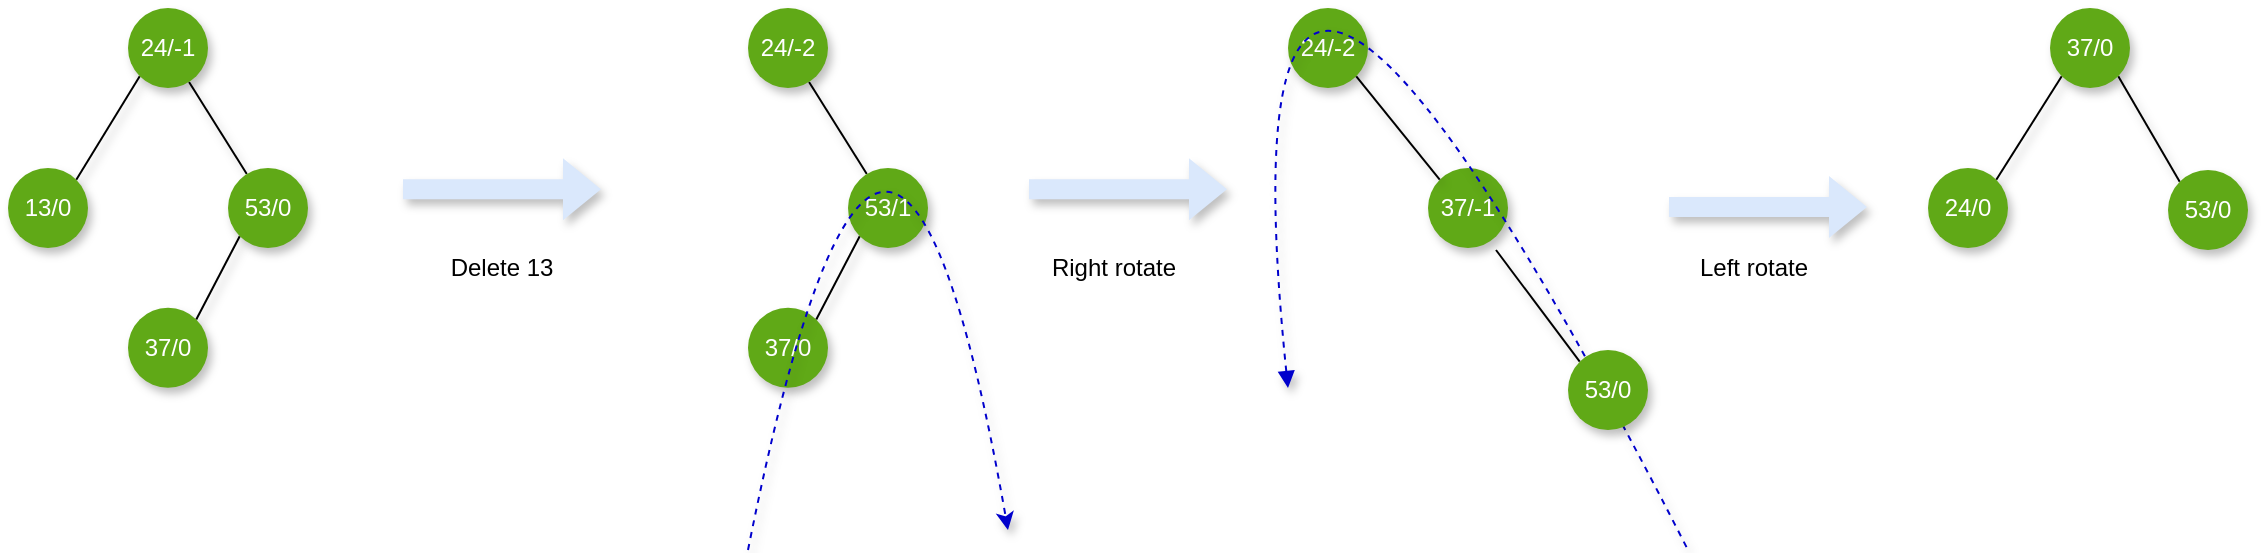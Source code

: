 <mxfile version="13.10.0" type="embed">
    <diagram id="aa8UdqtfkiOayn3rqtdB" name="第 1 页">
        <mxGraphModel dx="1068" dy="-427" grid="1" gridSize="10" guides="1" tooltips="1" connect="1" arrows="1" fold="1" page="1" pageScale="1" pageWidth="827" pageHeight="1169" math="0" shadow="0">
            <root>
                <mxCell id="0"/>
                <object label="bst-build" id="1">
                    <mxCell parent="0" visible="0"/>
                </object>
                <mxCell id="n2YznU2ucoyNt7KkT2WX-1" value="1" style="ellipse;whiteSpace=wrap;html=1;aspect=fixed;shadow=1;fillColor=#60a917;fontColor=#ffffff;strokeColor=none;" parent="1" vertex="1">
                    <mxGeometry x="160" y="140" width="40" height="40" as="geometry"/>
                </mxCell>
                <mxCell id="n2YznU2ucoyNt7KkT2WX-13" style="edgeStyle=none;rounded=0;orthogonalLoop=1;jettySize=auto;html=1;exitX=1;exitY=1;exitDx=0;exitDy=0;entryX=0.25;entryY=0;entryDx=0;entryDy=0;entryPerimeter=0;endArrow=none;endFill=0;shadow=1;fillColor=#60a917;" parent="1" source="n2YznU2ucoyNt7KkT2WX-2" target="n2YznU2ucoyNt7KkT2WX-3" edge="1">
                    <mxGeometry relative="1" as="geometry"/>
                </mxCell>
                <mxCell id="n2YznU2ucoyNt7KkT2WX-2" value="1" style="ellipse;whiteSpace=wrap;html=1;aspect=fixed;shadow=1;fillColor=#60a917;fontColor=#ffffff;strokeColor=none;" parent="1" vertex="1">
                    <mxGeometry x="260" y="140" width="40" height="40" as="geometry"/>
                </mxCell>
                <mxCell id="n2YznU2ucoyNt7KkT2WX-3" value="450" style="ellipse;whiteSpace=wrap;html=1;aspect=fixed;shadow=1;fillColor=#60a917;fontColor=#ffffff;strokeColor=none;" parent="1" vertex="1">
                    <mxGeometry x="300" y="200" width="40" height="40" as="geometry"/>
                </mxCell>
                <mxCell id="n2YznU2ucoyNt7KkT2WX-4" value="" style="endArrow=none;dashed=1;html=1;shadow=1;fillColor=#60a917;" parent="1" edge="1">
                    <mxGeometry width="50" height="50" relative="1" as="geometry">
                        <mxPoint x="240" y="270" as="sourcePoint"/>
                        <mxPoint x="240" y="130" as="targetPoint"/>
                    </mxGeometry>
                </mxCell>
                <mxCell id="n2YznU2ucoyNt7KkT2WX-5" value="" style="endArrow=none;dashed=1;html=1;shadow=1;fillColor=#60a917;" parent="1" edge="1">
                    <mxGeometry width="50" height="50" relative="1" as="geometry">
                        <mxPoint x="390" y="270" as="sourcePoint"/>
                        <mxPoint x="390" y="130" as="targetPoint"/>
                    </mxGeometry>
                </mxCell>
                <mxCell id="n2YznU2ucoyNt7KkT2WX-11" style="rounded=0;orthogonalLoop=1;jettySize=auto;html=1;exitX=1;exitY=1;exitDx=0;exitDy=0;entryX=0;entryY=0;entryDx=0;entryDy=0;endArrow=none;endFill=0;shadow=1;fillColor=#60a917;" parent="1" source="n2YznU2ucoyNt7KkT2WX-6" target="n2YznU2ucoyNt7KkT2WX-7" edge="1">
                    <mxGeometry relative="1" as="geometry"/>
                </mxCell>
                <mxCell id="n2YznU2ucoyNt7KkT2WX-6" value="1" style="ellipse;whiteSpace=wrap;html=1;aspect=fixed;shadow=1;fillColor=#60a917;fontColor=#ffffff;strokeColor=none;" parent="1" vertex="1">
                    <mxGeometry x="480" y="140" width="40" height="40" as="geometry"/>
                </mxCell>
                <mxCell id="n2YznU2ucoyNt7KkT2WX-12" style="edgeStyle=none;rounded=0;orthogonalLoop=1;jettySize=auto;html=1;exitX=0;exitY=1;exitDx=0;exitDy=0;entryX=1;entryY=0;entryDx=0;entryDy=0;endArrow=none;endFill=0;shadow=1;fillColor=#60a917;" parent="1" source="n2YznU2ucoyNt7KkT2WX-7" target="n2YznU2ucoyNt7KkT2WX-8" edge="1">
                    <mxGeometry relative="1" as="geometry"/>
                </mxCell>
                <mxCell id="n2YznU2ucoyNt7KkT2WX-7" value="450" style="ellipse;whiteSpace=wrap;html=1;aspect=fixed;shadow=1;fillColor=#60a917;fontColor=#ffffff;strokeColor=none;" parent="1" vertex="1">
                    <mxGeometry x="520" y="200" width="40" height="40" as="geometry"/>
                </mxCell>
                <mxCell id="n2YznU2ucoyNt7KkT2WX-8" value="3&lt;br&gt;" style="ellipse;whiteSpace=wrap;html=1;aspect=fixed;shadow=1;fillColor=#60a917;fontColor=#ffffff;strokeColor=none;" parent="1" vertex="1">
                    <mxGeometry x="450" y="270" width="40" height="40" as="geometry"/>
                </mxCell>
                <mxCell id="n2YznU2ucoyNt7KkT2WX-9" value="4" style="ellipse;whiteSpace=wrap;html=1;aspect=fixed;shadow=1;fillColor=#60a917;fontColor=#ffffff;strokeColor=none;" parent="1" vertex="1">
                    <mxGeometry x="730" y="310" width="40" height="40" as="geometry"/>
                </mxCell>
                <mxCell id="n2YznU2ucoyNt7KkT2WX-10" value="" style="endArrow=none;dashed=1;html=1;shadow=1;fillColor=#60a917;" parent="1" edge="1">
                    <mxGeometry width="50" height="50" relative="1" as="geometry">
                        <mxPoint x="610" y="270" as="sourcePoint"/>
                        <mxPoint x="610" y="130" as="targetPoint"/>
                    </mxGeometry>
                </mxCell>
                <mxCell id="n2YznU2ucoyNt7KkT2WX-14" style="rounded=0;orthogonalLoop=1;jettySize=auto;html=1;exitX=1;exitY=1;exitDx=0;exitDy=0;entryX=0;entryY=0;entryDx=0;entryDy=0;endArrow=none;endFill=0;shadow=1;fillColor=#60a917;" parent="1" source="n2YznU2ucoyNt7KkT2WX-15" target="n2YznU2ucoyNt7KkT2WX-17" edge="1">
                    <mxGeometry relative="1" as="geometry"/>
                </mxCell>
                <mxCell id="n2YznU2ucoyNt7KkT2WX-15" value="1" style="ellipse;whiteSpace=wrap;html=1;aspect=fixed;shadow=1;fillColor=#60a917;fontColor=#ffffff;strokeColor=none;" parent="1" vertex="1">
                    <mxGeometry x="690" y="135" width="40" height="40" as="geometry"/>
                </mxCell>
                <mxCell id="n2YznU2ucoyNt7KkT2WX-16" style="edgeStyle=none;rounded=0;orthogonalLoop=1;jettySize=auto;html=1;exitX=0;exitY=1;exitDx=0;exitDy=0;entryX=1;entryY=0;entryDx=0;entryDy=0;endArrow=none;endFill=0;shadow=1;fillColor=#60a917;" parent="1" source="n2YznU2ucoyNt7KkT2WX-17" target="n2YznU2ucoyNt7KkT2WX-18" edge="1">
                    <mxGeometry relative="1" as="geometry"/>
                </mxCell>
                <mxCell id="n2YznU2ucoyNt7KkT2WX-17" value="450" style="ellipse;whiteSpace=wrap;html=1;aspect=fixed;shadow=1;fillColor=#60a917;fontColor=#ffffff;strokeColor=none;" parent="1" vertex="1">
                    <mxGeometry x="730" y="195" width="40" height="40" as="geometry"/>
                </mxCell>
                <mxCell id="n2YznU2ucoyNt7KkT2WX-19" style="edgeStyle=none;rounded=0;orthogonalLoop=1;jettySize=auto;html=1;exitX=1;exitY=1;exitDx=0;exitDy=0;entryX=0;entryY=0.25;entryDx=0;entryDy=0;entryPerimeter=0;endArrow=none;endFill=0;shadow=1;fillColor=#60a917;" parent="1" source="n2YznU2ucoyNt7KkT2WX-18" target="n2YznU2ucoyNt7KkT2WX-9" edge="1">
                    <mxGeometry relative="1" as="geometry"/>
                </mxCell>
                <mxCell id="n2YznU2ucoyNt7KkT2WX-18" value="3&lt;br&gt;" style="ellipse;whiteSpace=wrap;html=1;aspect=fixed;shadow=1;fillColor=#60a917;fontColor=#ffffff;strokeColor=none;" parent="1" vertex="1">
                    <mxGeometry x="660" y="265" width="40" height="40" as="geometry"/>
                </mxCell>
                <mxCell id="n2YznU2ucoyNt7KkT2WX-43" style="edgeStyle=none;rounded=0;orthogonalLoop=1;jettySize=auto;html=1;exitX=1;exitY=0.5;exitDx=0;exitDy=0;entryX=0;entryY=0.5;entryDx=0;entryDy=0;endArrow=none;endFill=0;shadow=1;fillColor=#60a917;" parent="1" source="n2YznU2ucoyNt7KkT2WX-26" target="n2YznU2ucoyNt7KkT2WX-33" edge="1">
                    <mxGeometry relative="1" as="geometry"/>
                </mxCell>
                <mxCell id="n2YznU2ucoyNt7KkT2WX-26" value="4" style="ellipse;whiteSpace=wrap;html=1;aspect=fixed;shadow=1;fillColor=#60a917;fontColor=#ffffff;strokeColor=none;" parent="1" vertex="1">
                    <mxGeometry x="389" y="530" width="40" height="40" as="geometry"/>
                </mxCell>
                <mxCell id="n2YznU2ucoyNt7KkT2WX-27" style="rounded=0;orthogonalLoop=1;jettySize=auto;html=1;exitX=1;exitY=1;exitDx=0;exitDy=0;entryX=0;entryY=0;entryDx=0;entryDy=0;endArrow=none;endFill=0;shadow=1;fillColor=#60a917;" parent="1" source="n2YznU2ucoyNt7KkT2WX-28" target="n2YznU2ucoyNt7KkT2WX-30" edge="1">
                    <mxGeometry relative="1" as="geometry"/>
                </mxCell>
                <mxCell id="n2YznU2ucoyNt7KkT2WX-28" value="1" style="ellipse;whiteSpace=wrap;html=1;aspect=fixed;shadow=1;fillColor=#60a917;fontColor=#ffffff;strokeColor=none;" parent="1" vertex="1">
                    <mxGeometry x="389" y="370" width="40" height="40" as="geometry"/>
                </mxCell>
                <mxCell id="n2YznU2ucoyNt7KkT2WX-29" style="edgeStyle=none;rounded=0;orthogonalLoop=1;jettySize=auto;html=1;exitX=0;exitY=1;exitDx=0;exitDy=0;entryX=1;entryY=0;entryDx=0;entryDy=0;endArrow=none;endFill=0;shadow=1;fillColor=#60a917;" parent="1" source="n2YznU2ucoyNt7KkT2WX-30" target="n2YznU2ucoyNt7KkT2WX-32" edge="1">
                    <mxGeometry relative="1" as="geometry"/>
                </mxCell>
                <mxCell id="n2YznU2ucoyNt7KkT2WX-30" value="450" style="ellipse;whiteSpace=wrap;html=1;aspect=fixed;shadow=1;fillColor=#60a917;fontColor=#ffffff;strokeColor=none;" parent="1" vertex="1">
                    <mxGeometry x="429" y="430" width="40" height="40" as="geometry"/>
                </mxCell>
                <mxCell id="n2YznU2ucoyNt7KkT2WX-31" style="edgeStyle=none;rounded=0;orthogonalLoop=1;jettySize=auto;html=1;exitX=1;exitY=1;exitDx=0;exitDy=0;entryX=0;entryY=0.25;entryDx=0;entryDy=0;entryPerimeter=0;endArrow=none;endFill=0;shadow=1;fillColor=#60a917;" parent="1" source="n2YznU2ucoyNt7KkT2WX-32" target="n2YznU2ucoyNt7KkT2WX-26" edge="1">
                    <mxGeometry relative="1" as="geometry"/>
                </mxCell>
                <mxCell id="n2YznU2ucoyNt7KkT2WX-32" value="3&lt;br&gt;" style="ellipse;whiteSpace=wrap;html=1;aspect=fixed;shadow=1;fillColor=#60a917;fontColor=#ffffff;strokeColor=none;" parent="1" vertex="1">
                    <mxGeometry x="320" y="480" width="40" height="40" as="geometry"/>
                </mxCell>
                <mxCell id="n2YznU2ucoyNt7KkT2WX-40" style="edgeStyle=none;rounded=0;orthogonalLoop=1;jettySize=auto;html=1;exitX=1;exitY=1;exitDx=0;exitDy=0;entryX=0;entryY=0;entryDx=0;entryDy=0;endArrow=none;endFill=0;shadow=1;fillColor=#60a917;" parent="1" source="n2YznU2ucoyNt7KkT2WX-33" target="n2YznU2ucoyNt7KkT2WX-35" edge="1">
                    <mxGeometry relative="1" as="geometry"/>
                </mxCell>
                <mxCell id="n2YznU2ucoyNt7KkT2WX-33" value="56" style="ellipse;whiteSpace=wrap;html=1;aspect=fixed;shadow=1;fillColor=#60a917;fontColor=#ffffff;strokeColor=none;" parent="1" vertex="1">
                    <mxGeometry x="480" y="570" width="40" height="40" as="geometry"/>
                </mxCell>
                <mxCell id="n2YznU2ucoyNt7KkT2WX-44" style="edgeStyle=none;rounded=0;orthogonalLoop=1;jettySize=auto;html=1;exitX=0.5;exitY=0;exitDx=0;exitDy=0;entryX=0;entryY=1;entryDx=0;entryDy=0;endArrow=none;endFill=0;shadow=1;fillColor=#60a917;" parent="1" source="n2YznU2ucoyNt7KkT2WX-34" target="n2YznU2ucoyNt7KkT2WX-33" edge="1">
                    <mxGeometry relative="1" as="geometry"/>
                </mxCell>
                <mxCell id="n2YznU2ucoyNt7KkT2WX-45" style="edgeStyle=none;rounded=0;orthogonalLoop=1;jettySize=auto;html=1;exitX=1;exitY=1;exitDx=0;exitDy=0;entryX=0;entryY=0;entryDx=0;entryDy=0;endArrow=none;endFill=0;shadow=1;fillColor=#60a917;" parent="1" source="n2YznU2ucoyNt7KkT2WX-34" target="n2YznU2ucoyNt7KkT2WX-36" edge="1">
                    <mxGeometry relative="1" as="geometry"/>
                </mxCell>
                <mxCell id="n2YznU2ucoyNt7KkT2WX-47" style="edgeStyle=none;rounded=0;orthogonalLoop=1;jettySize=auto;html=1;exitX=0;exitY=1;exitDx=0;exitDy=0;endArrow=none;endFill=0;shadow=1;fillColor=#60a917;" parent="1" source="n2YznU2ucoyNt7KkT2WX-34" target="n2YznU2ucoyNt7KkT2WX-38" edge="1">
                    <mxGeometry relative="1" as="geometry"/>
                </mxCell>
                <mxCell id="n2YznU2ucoyNt7KkT2WX-34" value="12" style="ellipse;whiteSpace=wrap;html=1;aspect=fixed;shadow=1;fillColor=#60a917;fontColor=#ffffff;strokeColor=none;" parent="1" vertex="1">
                    <mxGeometry x="429" y="650" width="40" height="40" as="geometry"/>
                </mxCell>
                <mxCell id="n2YznU2ucoyNt7KkT2WX-35" value="123" style="ellipse;whiteSpace=wrap;html=1;aspect=fixed;shadow=1;fillColor=#60a917;fontColor=#ffffff;strokeColor=none;" parent="1" vertex="1">
                    <mxGeometry x="570" y="650" width="40" height="40" as="geometry"/>
                </mxCell>
                <mxCell id="n2YznU2ucoyNt7KkT2WX-46" style="edgeStyle=none;rounded=0;orthogonalLoop=1;jettySize=auto;html=1;exitX=0;exitY=1;exitDx=0;exitDy=0;entryX=1;entryY=0;entryDx=0;entryDy=0;endArrow=none;endFill=0;shadow=1;fillColor=#60a917;" parent="1" source="n2YznU2ucoyNt7KkT2WX-36" target="n2YznU2ucoyNt7KkT2WX-37" edge="1">
                    <mxGeometry relative="1" as="geometry"/>
                </mxCell>
                <mxCell id="n2YznU2ucoyNt7KkT2WX-36" value="45" style="ellipse;whiteSpace=wrap;html=1;aspect=fixed;shadow=1;fillColor=#60a917;fontColor=#ffffff;strokeColor=none;" parent="1" vertex="1">
                    <mxGeometry x="480" y="710" width="40" height="40" as="geometry"/>
                </mxCell>
                <mxCell id="n2YznU2ucoyNt7KkT2WX-37" value="23" style="ellipse;whiteSpace=wrap;html=1;aspect=fixed;shadow=1;fillColor=#60a917;fontColor=#ffffff;strokeColor=none;" parent="1" vertex="1">
                    <mxGeometry x="420" y="780" width="40" height="40" as="geometry"/>
                </mxCell>
                <mxCell id="n2YznU2ucoyNt7KkT2WX-38" value="6" style="ellipse;whiteSpace=wrap;html=1;aspect=fixed;shadow=1;fillColor=#60a917;fontColor=#ffffff;strokeColor=none;" parent="1" vertex="1">
                    <mxGeometry x="340" y="700" width="40" height="40" as="geometry"/>
                </mxCell>
                <mxCell id="n2YznU2ucoyNt7KkT2WX-48" value="" style="endArrow=none;dashed=1;html=1;dashPattern=1 3;strokeWidth=2;shadow=1;fillColor=#60a917;" parent="1" edge="1">
                    <mxGeometry width="50" height="50" relative="1" as="geometry">
                        <mxPoint x="160" y="360" as="sourcePoint"/>
                        <mxPoint x="750" y="360" as="targetPoint"/>
                    </mxGeometry>
                </mxCell>
                <object label="bst-delete-1" id="n2YznU2ucoyNt7KkT2WX-69">
                    <mxCell parent="0" visible="0"/>
                </object>
                <mxCell id="n2YznU2ucoyNt7KkT2WX-70" style="edgeStyle=none;rounded=0;orthogonalLoop=1;jettySize=auto;html=1;exitX=1;exitY=0.5;exitDx=0;exitDy=0;entryX=0;entryY=0.5;entryDx=0;entryDy=0;endArrow=none;endFill=0;shadow=1;fillColor=#60a917;" parent="n2YznU2ucoyNt7KkT2WX-69" source="n2YznU2ucoyNt7KkT2WX-71" target="n2YznU2ucoyNt7KkT2WX-79" edge="1">
                    <mxGeometry relative="1" as="geometry"/>
                </mxCell>
                <mxCell id="n2YznU2ucoyNt7KkT2WX-71" value="4" style="ellipse;whiteSpace=wrap;html=1;aspect=fixed;shadow=1;fillColor=#60a917;fontColor=#ffffff;strokeColor=none;" parent="n2YznU2ucoyNt7KkT2WX-69" vertex="1">
                    <mxGeometry x="399" y="540" width="40" height="40" as="geometry"/>
                </mxCell>
                <mxCell id="n2YznU2ucoyNt7KkT2WX-72" style="rounded=0;orthogonalLoop=1;jettySize=auto;html=1;exitX=1;exitY=1;exitDx=0;exitDy=0;entryX=0;entryY=0;entryDx=0;entryDy=0;endArrow=none;endFill=0;shadow=1;fillColor=#60a917;" parent="n2YznU2ucoyNt7KkT2WX-69" source="n2YznU2ucoyNt7KkT2WX-73" target="n2YznU2ucoyNt7KkT2WX-75" edge="1">
                    <mxGeometry relative="1" as="geometry"/>
                </mxCell>
                <mxCell id="n2YznU2ucoyNt7KkT2WX-73" value="1" style="ellipse;whiteSpace=wrap;html=1;aspect=fixed;shadow=1;fillColor=#60a917;fontColor=#ffffff;strokeColor=none;" parent="n2YznU2ucoyNt7KkT2WX-69" vertex="1">
                    <mxGeometry x="399" y="380" width="40" height="40" as="geometry"/>
                </mxCell>
                <mxCell id="n2YznU2ucoyNt7KkT2WX-74" style="edgeStyle=none;rounded=0;orthogonalLoop=1;jettySize=auto;html=1;exitX=0;exitY=1;exitDx=0;exitDy=0;entryX=1;entryY=0;entryDx=0;entryDy=0;endArrow=none;endFill=0;shadow=1;fillColor=#60a917;" parent="n2YznU2ucoyNt7KkT2WX-69" source="n2YznU2ucoyNt7KkT2WX-75" target="n2YznU2ucoyNt7KkT2WX-77" edge="1">
                    <mxGeometry relative="1" as="geometry"/>
                </mxCell>
                <mxCell id="n2YznU2ucoyNt7KkT2WX-75" value="450" style="ellipse;whiteSpace=wrap;html=1;aspect=fixed;shadow=1;fillColor=#60a917;fontColor=#ffffff;strokeColor=none;" parent="n2YznU2ucoyNt7KkT2WX-69" vertex="1">
                    <mxGeometry x="439" y="440" width="40" height="40" as="geometry"/>
                </mxCell>
                <mxCell id="n2YznU2ucoyNt7KkT2WX-76" style="edgeStyle=none;rounded=0;orthogonalLoop=1;jettySize=auto;html=1;exitX=1;exitY=1;exitDx=0;exitDy=0;entryX=0;entryY=0.25;entryDx=0;entryDy=0;entryPerimeter=0;endArrow=none;endFill=0;shadow=1;fillColor=#60a917;" parent="n2YznU2ucoyNt7KkT2WX-69" source="n2YznU2ucoyNt7KkT2WX-77" target="n2YznU2ucoyNt7KkT2WX-71" edge="1">
                    <mxGeometry relative="1" as="geometry"/>
                </mxCell>
                <mxCell id="n2YznU2ucoyNt7KkT2WX-77" value="3&lt;br&gt;" style="ellipse;whiteSpace=wrap;html=1;aspect=fixed;shadow=1;fillColor=#60a917;fontColor=#ffffff;strokeColor=none;" parent="n2YznU2ucoyNt7KkT2WX-69" vertex="1">
                    <mxGeometry x="330" y="490" width="40" height="40" as="geometry"/>
                </mxCell>
                <mxCell id="n2YznU2ucoyNt7KkT2WX-78" style="edgeStyle=none;rounded=0;orthogonalLoop=1;jettySize=auto;html=1;exitX=1;exitY=1;exitDx=0;exitDy=0;entryX=0;entryY=0;entryDx=0;entryDy=0;endArrow=none;endFill=0;shadow=1;fillColor=#60a917;" parent="n2YznU2ucoyNt7KkT2WX-69" source="n2YznU2ucoyNt7KkT2WX-79" target="n2YznU2ucoyNt7KkT2WX-84" edge="1">
                    <mxGeometry relative="1" as="geometry"/>
                </mxCell>
                <mxCell id="n2YznU2ucoyNt7KkT2WX-79" value="56" style="ellipse;whiteSpace=wrap;html=1;aspect=fixed;shadow=1;fillColor=#60a917;fontColor=#ffffff;strokeColor=none;" parent="n2YznU2ucoyNt7KkT2WX-69" vertex="1">
                    <mxGeometry x="490" y="580" width="40" height="40" as="geometry"/>
                </mxCell>
                <mxCell id="n2YznU2ucoyNt7KkT2WX-80" style="edgeStyle=none;rounded=0;orthogonalLoop=1;jettySize=auto;html=1;exitX=0.5;exitY=0;exitDx=0;exitDy=0;entryX=0;entryY=1;entryDx=0;entryDy=0;endArrow=none;endFill=0;shadow=1;fillColor=#60a917;" parent="n2YznU2ucoyNt7KkT2WX-69" source="n2YznU2ucoyNt7KkT2WX-83" target="n2YznU2ucoyNt7KkT2WX-79" edge="1">
                    <mxGeometry relative="1" as="geometry"/>
                </mxCell>
                <mxCell id="n2YznU2ucoyNt7KkT2WX-81" style="edgeStyle=none;rounded=0;orthogonalLoop=1;jettySize=auto;html=1;exitX=1;exitY=1;exitDx=0;exitDy=0;entryX=0;entryY=0;entryDx=0;entryDy=0;endArrow=none;endFill=0;shadow=1;fillColor=#60a917;" parent="n2YznU2ucoyNt7KkT2WX-69" source="n2YznU2ucoyNt7KkT2WX-83" target="n2YznU2ucoyNt7KkT2WX-86" edge="1">
                    <mxGeometry relative="1" as="geometry"/>
                </mxCell>
                <mxCell id="n2YznU2ucoyNt7KkT2WX-82" style="edgeStyle=none;rounded=0;orthogonalLoop=1;jettySize=auto;html=1;exitX=0;exitY=1;exitDx=0;exitDy=0;endArrow=none;endFill=0;shadow=1;fillColor=#60a917;" parent="n2YznU2ucoyNt7KkT2WX-69" source="n2YznU2ucoyNt7KkT2WX-83" target="n2YznU2ucoyNt7KkT2WX-88" edge="1">
                    <mxGeometry relative="1" as="geometry"/>
                </mxCell>
                <mxCell id="n2YznU2ucoyNt7KkT2WX-83" value="12" style="ellipse;whiteSpace=wrap;html=1;aspect=fixed;shadow=1;fillColor=#60a917;fontColor=#ffffff;strokeColor=none;" parent="n2YznU2ucoyNt7KkT2WX-69" vertex="1">
                    <mxGeometry x="439" y="660" width="40" height="40" as="geometry"/>
                </mxCell>
                <mxCell id="n2YznU2ucoyNt7KkT2WX-84" value="123" style="ellipse;whiteSpace=wrap;html=1;aspect=fixed;shadow=1;fillColor=#60a917;fontColor=#ffffff;strokeColor=none;" parent="n2YznU2ucoyNt7KkT2WX-69" vertex="1">
                    <mxGeometry x="580" y="660" width="40" height="40" as="geometry"/>
                </mxCell>
                <mxCell id="n2YznU2ucoyNt7KkT2WX-85" style="edgeStyle=none;rounded=0;orthogonalLoop=1;jettySize=auto;html=1;exitX=0;exitY=1;exitDx=0;exitDy=0;entryX=1;entryY=0;entryDx=0;entryDy=0;endArrow=none;endFill=0;shadow=1;fillColor=#60a917;" parent="n2YznU2ucoyNt7KkT2WX-69" source="n2YznU2ucoyNt7KkT2WX-86" target="n2YznU2ucoyNt7KkT2WX-87" edge="1">
                    <mxGeometry relative="1" as="geometry"/>
                </mxCell>
                <mxCell id="n2YznU2ucoyNt7KkT2WX-86" value="45" style="ellipse;whiteSpace=wrap;html=1;aspect=fixed;shadow=1;fillColor=#60a917;fontColor=#ffffff;strokeColor=none;" parent="n2YznU2ucoyNt7KkT2WX-69" vertex="1">
                    <mxGeometry x="490" y="720" width="40" height="40" as="geometry"/>
                </mxCell>
                <mxCell id="n2YznU2ucoyNt7KkT2WX-87" value="23" style="ellipse;whiteSpace=wrap;html=1;aspect=fixed;shadow=1;fillColor=#fad9d5;strokeColor=#ae4132;" parent="n2YznU2ucoyNt7KkT2WX-69" vertex="1">
                    <mxGeometry x="430" y="790" width="40" height="40" as="geometry"/>
                </mxCell>
                <mxCell id="n2YznU2ucoyNt7KkT2WX-88" value="6" style="ellipse;whiteSpace=wrap;html=1;aspect=fixed;shadow=1;fillColor=#60a917;fontColor=#ffffff;strokeColor=none;" parent="n2YznU2ucoyNt7KkT2WX-69" vertex="1">
                    <mxGeometry x="350" y="710" width="40" height="40" as="geometry"/>
                </mxCell>
                <mxCell id="n2YznU2ucoyNt7KkT2WX-110" style="edgeStyle=none;rounded=0;orthogonalLoop=1;jettySize=auto;html=1;exitX=0.5;exitY=1;exitDx=0;exitDy=0;entryX=0.5;entryY=0;entryDx=0;entryDy=0;shadow=1;endArrow=none;endFill=0;strokeColor=#000000;" parent="n2YznU2ucoyNt7KkT2WX-69" source="n2YznU2ucoyNt7KkT2WX-103" target="n2YznU2ucoyNt7KkT2WX-107" edge="1">
                    <mxGeometry relative="1" as="geometry"/>
                </mxCell>
                <object label="bst-delete-2" id="n2YznU2ucoyNt7KkT2WX-89">
                    <mxCell parent="0" visible="0"/>
                </object>
                <mxCell id="n2YznU2ucoyNt7KkT2WX-90" style="edgeStyle=none;rounded=0;orthogonalLoop=1;jettySize=auto;html=1;exitX=1;exitY=0.5;exitDx=0;exitDy=0;entryX=0;entryY=0.5;entryDx=0;entryDy=0;endArrow=none;endFill=0;shadow=1;fillColor=#60a917;" parent="n2YznU2ucoyNt7KkT2WX-89" source="n2YznU2ucoyNt7KkT2WX-91" target="n2YznU2ucoyNt7KkT2WX-99" edge="1">
                    <mxGeometry relative="1" as="geometry"/>
                </mxCell>
                <mxCell id="n2YznU2ucoyNt7KkT2WX-91" value="4" style="ellipse;whiteSpace=wrap;html=1;aspect=fixed;shadow=1;fillColor=#60a917;fontColor=#ffffff;strokeColor=none;" parent="n2YznU2ucoyNt7KkT2WX-89" vertex="1">
                    <mxGeometry x="149" y="460" width="40" height="40" as="geometry"/>
                </mxCell>
                <mxCell id="n2YznU2ucoyNt7KkT2WX-92" style="rounded=0;orthogonalLoop=1;jettySize=auto;html=1;exitX=1;exitY=1;exitDx=0;exitDy=0;entryX=0;entryY=0;entryDx=0;entryDy=0;endArrow=none;endFill=0;shadow=1;fillColor=#60a917;" parent="n2YznU2ucoyNt7KkT2WX-89" source="n2YznU2ucoyNt7KkT2WX-93" target="n2YznU2ucoyNt7KkT2WX-95" edge="1">
                    <mxGeometry relative="1" as="geometry"/>
                </mxCell>
                <mxCell id="n2YznU2ucoyNt7KkT2WX-93" value="1" style="ellipse;whiteSpace=wrap;html=1;aspect=fixed;shadow=1;fillColor=#60a917;fontColor=#ffffff;strokeColor=none;" parent="n2YznU2ucoyNt7KkT2WX-89" vertex="1">
                    <mxGeometry x="149" y="300" width="40" height="40" as="geometry"/>
                </mxCell>
                <mxCell id="n2YznU2ucoyNt7KkT2WX-94" style="edgeStyle=none;rounded=0;orthogonalLoop=1;jettySize=auto;html=1;exitX=0;exitY=1;exitDx=0;exitDy=0;entryX=1;entryY=0;entryDx=0;entryDy=0;endArrow=none;endFill=0;shadow=1;fillColor=#60a917;" parent="n2YznU2ucoyNt7KkT2WX-89" source="n2YznU2ucoyNt7KkT2WX-95" target="n2YznU2ucoyNt7KkT2WX-97" edge="1">
                    <mxGeometry relative="1" as="geometry"/>
                </mxCell>
                <mxCell id="n2YznU2ucoyNt7KkT2WX-95" value="450" style="ellipse;whiteSpace=wrap;html=1;aspect=fixed;shadow=1;fillColor=#60a917;fontColor=#ffffff;strokeColor=none;" parent="n2YznU2ucoyNt7KkT2WX-89" vertex="1">
                    <mxGeometry x="189" y="360" width="40" height="40" as="geometry"/>
                </mxCell>
                <mxCell id="n2YznU2ucoyNt7KkT2WX-96" style="edgeStyle=none;rounded=0;orthogonalLoop=1;jettySize=auto;html=1;exitX=1;exitY=1;exitDx=0;exitDy=0;entryX=0;entryY=0.25;entryDx=0;entryDy=0;entryPerimeter=0;endArrow=none;endFill=0;shadow=1;fillColor=#60a917;" parent="n2YznU2ucoyNt7KkT2WX-89" source="n2YznU2ucoyNt7KkT2WX-97" target="n2YznU2ucoyNt7KkT2WX-91" edge="1">
                    <mxGeometry relative="1" as="geometry"/>
                </mxCell>
                <mxCell id="n2YznU2ucoyNt7KkT2WX-97" value="3&lt;br&gt;" style="ellipse;whiteSpace=wrap;html=1;aspect=fixed;shadow=1;fillColor=#60a917;fontColor=#ffffff;strokeColor=none;" parent="n2YznU2ucoyNt7KkT2WX-89" vertex="1">
                    <mxGeometry x="80" y="410" width="40" height="40" as="geometry"/>
                </mxCell>
                <mxCell id="n2YznU2ucoyNt7KkT2WX-98" style="edgeStyle=none;rounded=0;orthogonalLoop=1;jettySize=auto;html=1;exitX=1;exitY=1;exitDx=0;exitDy=0;entryX=0;entryY=0;entryDx=0;entryDy=0;endArrow=none;endFill=0;shadow=1;fillColor=#60a917;" parent="n2YznU2ucoyNt7KkT2WX-89" source="n2YznU2ucoyNt7KkT2WX-99" target="n2YznU2ucoyNt7KkT2WX-104" edge="1">
                    <mxGeometry relative="1" as="geometry"/>
                </mxCell>
                <mxCell id="n2YznU2ucoyNt7KkT2WX-99" value="56" style="ellipse;whiteSpace=wrap;html=1;aspect=fixed;shadow=1;fillColor=#60a917;fontColor=#ffffff;strokeColor=none;" parent="n2YznU2ucoyNt7KkT2WX-89" vertex="1">
                    <mxGeometry x="240" y="500" width="40" height="40" as="geometry"/>
                </mxCell>
                <mxCell id="n2YznU2ucoyNt7KkT2WX-100" style="edgeStyle=none;rounded=0;orthogonalLoop=1;jettySize=auto;html=1;exitX=0.5;exitY=0;exitDx=0;exitDy=0;entryX=0;entryY=1;entryDx=0;entryDy=0;endArrow=none;endFill=0;shadow=1;fillColor=#60a917;" parent="n2YznU2ucoyNt7KkT2WX-89" source="n2YznU2ucoyNt7KkT2WX-103" target="n2YznU2ucoyNt7KkT2WX-99" edge="1">
                    <mxGeometry relative="1" as="geometry"/>
                </mxCell>
                <mxCell id="n2YznU2ucoyNt7KkT2WX-101" style="edgeStyle=none;rounded=0;orthogonalLoop=1;jettySize=auto;html=1;exitX=1;exitY=1;exitDx=0;exitDy=0;entryX=0;entryY=0;entryDx=0;entryDy=0;endArrow=none;endFill=0;shadow=1;fillColor=#60a917;dashed=1;" parent="n2YznU2ucoyNt7KkT2WX-89" source="n2YznU2ucoyNt7KkT2WX-103" target="n2YznU2ucoyNt7KkT2WX-106" edge="1">
                    <mxGeometry relative="1" as="geometry"/>
                </mxCell>
                <mxCell id="n2YznU2ucoyNt7KkT2WX-102" style="edgeStyle=none;rounded=0;orthogonalLoop=1;jettySize=auto;html=1;exitX=0;exitY=1;exitDx=0;exitDy=0;endArrow=none;endFill=0;shadow=1;fillColor=#60a917;" parent="n2YznU2ucoyNt7KkT2WX-89" source="n2YznU2ucoyNt7KkT2WX-103" target="n2YznU2ucoyNt7KkT2WX-108" edge="1">
                    <mxGeometry relative="1" as="geometry"/>
                </mxCell>
                <mxCell id="n2YznU2ucoyNt7KkT2WX-112" style="edgeStyle=none;rounded=0;orthogonalLoop=1;jettySize=auto;html=1;exitX=0.5;exitY=1;exitDx=0;exitDy=0;shadow=1;endArrow=none;endFill=0;strokeColor=#001DBC;fillColor=#0050ef;" parent="n2YznU2ucoyNt7KkT2WX-89" source="n2YznU2ucoyNt7KkT2WX-103" target="n2YznU2ucoyNt7KkT2WX-107" edge="1">
                    <mxGeometry relative="1" as="geometry"/>
                </mxCell>
                <mxCell id="n2YznU2ucoyNt7KkT2WX-103" value="12" style="ellipse;whiteSpace=wrap;html=1;aspect=fixed;shadow=1;fillColor=#60a917;fontColor=#ffffff;strokeColor=none;" parent="n2YznU2ucoyNt7KkT2WX-89" vertex="1">
                    <mxGeometry x="189" y="580" width="40" height="40" as="geometry"/>
                </mxCell>
                <mxCell id="n2YznU2ucoyNt7KkT2WX-104" value="123" style="ellipse;whiteSpace=wrap;html=1;aspect=fixed;shadow=1;fillColor=#60a917;fontColor=#ffffff;strokeColor=none;" parent="n2YznU2ucoyNt7KkT2WX-89" vertex="1">
                    <mxGeometry x="330" y="580" width="40" height="40" as="geometry"/>
                </mxCell>
                <mxCell id="n2YznU2ucoyNt7KkT2WX-105" style="edgeStyle=none;rounded=0;orthogonalLoop=1;jettySize=auto;html=1;exitX=0;exitY=1;exitDx=0;exitDy=0;entryX=1;entryY=0;entryDx=0;entryDy=0;endArrow=none;endFill=0;shadow=1;fillColor=#60a917;dashed=1;" parent="n2YznU2ucoyNt7KkT2WX-89" source="n2YznU2ucoyNt7KkT2WX-106" target="n2YznU2ucoyNt7KkT2WX-107" edge="1">
                    <mxGeometry relative="1" as="geometry"/>
                </mxCell>
                <mxCell id="n2YznU2ucoyNt7KkT2WX-106" value="45" style="ellipse;whiteSpace=wrap;html=1;aspect=fixed;shadow=1;fillColor=#fad9d5;strokeColor=#ae4132;" parent="n2YznU2ucoyNt7KkT2WX-89" vertex="1">
                    <mxGeometry x="240" y="640" width="40" height="40" as="geometry"/>
                </mxCell>
                <mxCell id="n2YznU2ucoyNt7KkT2WX-107" value="23" style="ellipse;whiteSpace=wrap;html=1;aspect=fixed;shadow=1;fillColor=#60a917;strokeColor=#2D7600;fontColor=#ffffff;" parent="n2YznU2ucoyNt7KkT2WX-89" vertex="1">
                    <mxGeometry x="180" y="710" width="40" height="40" as="geometry"/>
                </mxCell>
                <mxCell id="n2YznU2ucoyNt7KkT2WX-108" value="6" style="ellipse;whiteSpace=wrap;html=1;aspect=fixed;shadow=1;fillColor=#60a917;fontColor=#ffffff;strokeColor=none;" parent="n2YznU2ucoyNt7KkT2WX-89" vertex="1">
                    <mxGeometry x="100" y="630" width="40" height="40" as="geometry"/>
                </mxCell>
                <mxCell id="n2YznU2ucoyNt7KkT2WX-113" style="edgeStyle=none;rounded=0;orthogonalLoop=1;jettySize=auto;html=1;exitX=1;exitY=0.5;exitDx=0;exitDy=0;entryX=0;entryY=0.5;entryDx=0;entryDy=0;endArrow=none;endFill=0;shadow=1;fillColor=#60a917;" parent="n2YznU2ucoyNt7KkT2WX-89" source="n2YznU2ucoyNt7KkT2WX-114" target="n2YznU2ucoyNt7KkT2WX-122" edge="1">
                    <mxGeometry relative="1" as="geometry"/>
                </mxCell>
                <mxCell id="n2YznU2ucoyNt7KkT2WX-114" value="4" style="ellipse;whiteSpace=wrap;html=1;aspect=fixed;shadow=1;fillColor=#60a917;fontColor=#ffffff;strokeColor=none;" parent="n2YznU2ucoyNt7KkT2WX-89" vertex="1">
                    <mxGeometry x="529" y="470" width="40" height="40" as="geometry"/>
                </mxCell>
                <mxCell id="n2YznU2ucoyNt7KkT2WX-115" style="rounded=0;orthogonalLoop=1;jettySize=auto;html=1;exitX=1;exitY=1;exitDx=0;exitDy=0;entryX=0;entryY=0;entryDx=0;entryDy=0;endArrow=none;endFill=0;shadow=1;fillColor=#60a917;" parent="n2YznU2ucoyNt7KkT2WX-89" source="n2YznU2ucoyNt7KkT2WX-116" target="n2YznU2ucoyNt7KkT2WX-118" edge="1">
                    <mxGeometry relative="1" as="geometry"/>
                </mxCell>
                <mxCell id="n2YznU2ucoyNt7KkT2WX-116" value="1" style="ellipse;whiteSpace=wrap;html=1;aspect=fixed;shadow=1;fillColor=#60a917;fontColor=#ffffff;strokeColor=none;" parent="n2YznU2ucoyNt7KkT2WX-89" vertex="1">
                    <mxGeometry x="529" y="310" width="40" height="40" as="geometry"/>
                </mxCell>
                <mxCell id="n2YznU2ucoyNt7KkT2WX-117" style="edgeStyle=none;rounded=0;orthogonalLoop=1;jettySize=auto;html=1;exitX=0;exitY=1;exitDx=0;exitDy=0;entryX=1;entryY=0;entryDx=0;entryDy=0;endArrow=none;endFill=0;shadow=1;fillColor=#60a917;dashed=1;" parent="n2YznU2ucoyNt7KkT2WX-89" source="n2YznU2ucoyNt7KkT2WX-118" target="n2YznU2ucoyNt7KkT2WX-120" edge="1">
                    <mxGeometry relative="1" as="geometry"/>
                </mxCell>
                <mxCell id="n2YznU2ucoyNt7KkT2WX-133" style="edgeStyle=none;rounded=0;orthogonalLoop=1;jettySize=auto;html=1;entryX=0.5;entryY=0;entryDx=0;entryDy=0;shadow=1;endArrow=none;endFill=0;strokeColor=#004C99;" parent="n2YznU2ucoyNt7KkT2WX-89" source="n2YznU2ucoyNt7KkT2WX-118" target="n2YznU2ucoyNt7KkT2WX-114" edge="1">
                    <mxGeometry relative="1" as="geometry"/>
                </mxCell>
                <mxCell id="n2YznU2ucoyNt7KkT2WX-118" value="450" style="ellipse;whiteSpace=wrap;html=1;aspect=fixed;shadow=1;fillColor=#60a917;fontColor=#ffffff;strokeColor=none;" parent="n2YznU2ucoyNt7KkT2WX-89" vertex="1">
                    <mxGeometry x="569" y="370" width="40" height="40" as="geometry"/>
                </mxCell>
                <mxCell id="n2YznU2ucoyNt7KkT2WX-119" style="edgeStyle=none;rounded=0;orthogonalLoop=1;jettySize=auto;html=1;exitX=1;exitY=1;exitDx=0;exitDy=0;entryX=0;entryY=0.25;entryDx=0;entryDy=0;entryPerimeter=0;endArrow=none;endFill=0;shadow=1;fillColor=#60a917;dashed=1;" parent="n2YznU2ucoyNt7KkT2WX-89" source="n2YznU2ucoyNt7KkT2WX-120" target="n2YznU2ucoyNt7KkT2WX-114" edge="1">
                    <mxGeometry relative="1" as="geometry"/>
                </mxCell>
                <mxCell id="n2YznU2ucoyNt7KkT2WX-120" value="3&lt;br&gt;" style="ellipse;whiteSpace=wrap;html=1;aspect=fixed;shadow=1;fillColor=#fad9d5;strokeColor=#ae4132;" parent="n2YznU2ucoyNt7KkT2WX-89" vertex="1">
                    <mxGeometry x="460" y="420" width="40" height="40" as="geometry"/>
                </mxCell>
                <mxCell id="n2YznU2ucoyNt7KkT2WX-121" style="edgeStyle=none;rounded=0;orthogonalLoop=1;jettySize=auto;html=1;exitX=1;exitY=1;exitDx=0;exitDy=0;entryX=0;entryY=0;entryDx=0;entryDy=0;endArrow=none;endFill=0;shadow=1;fillColor=#60a917;" parent="n2YznU2ucoyNt7KkT2WX-89" source="n2YznU2ucoyNt7KkT2WX-122" target="n2YznU2ucoyNt7KkT2WX-128" edge="1">
                    <mxGeometry relative="1" as="geometry"/>
                </mxCell>
                <mxCell id="n2YznU2ucoyNt7KkT2WX-122" value="56" style="ellipse;whiteSpace=wrap;html=1;aspect=fixed;shadow=1;fillColor=#60a917;fontColor=#ffffff;strokeColor=none;" parent="n2YznU2ucoyNt7KkT2WX-89" vertex="1">
                    <mxGeometry x="620" y="510" width="40" height="40" as="geometry"/>
                </mxCell>
                <mxCell id="n2YznU2ucoyNt7KkT2WX-123" style="edgeStyle=none;rounded=0;orthogonalLoop=1;jettySize=auto;html=1;exitX=0.5;exitY=0;exitDx=0;exitDy=0;entryX=0;entryY=1;entryDx=0;entryDy=0;endArrow=none;endFill=0;shadow=1;fillColor=#60a917;" parent="n2YznU2ucoyNt7KkT2WX-89" source="n2YznU2ucoyNt7KkT2WX-127" target="n2YznU2ucoyNt7KkT2WX-122" edge="1">
                    <mxGeometry relative="1" as="geometry"/>
                </mxCell>
                <mxCell id="n2YznU2ucoyNt7KkT2WX-124" style="edgeStyle=none;rounded=0;orthogonalLoop=1;jettySize=auto;html=1;exitX=1;exitY=1;exitDx=0;exitDy=0;entryX=0;entryY=0;entryDx=0;entryDy=0;endArrow=none;endFill=0;shadow=1;fillColor=#60a917;" parent="n2YznU2ucoyNt7KkT2WX-89" source="n2YznU2ucoyNt7KkT2WX-127" target="n2YznU2ucoyNt7KkT2WX-130" edge="1">
                    <mxGeometry relative="1" as="geometry"/>
                </mxCell>
                <mxCell id="n2YznU2ucoyNt7KkT2WX-125" style="edgeStyle=none;rounded=0;orthogonalLoop=1;jettySize=auto;html=1;exitX=0;exitY=1;exitDx=0;exitDy=0;endArrow=none;endFill=0;shadow=1;fillColor=#60a917;" parent="n2YznU2ucoyNt7KkT2WX-89" source="n2YznU2ucoyNt7KkT2WX-127" target="n2YznU2ucoyNt7KkT2WX-132" edge="1">
                    <mxGeometry relative="1" as="geometry"/>
                </mxCell>
                <mxCell id="n2YznU2ucoyNt7KkT2WX-127" value="12" style="ellipse;whiteSpace=wrap;html=1;aspect=fixed;shadow=1;fillColor=#60a917;fontColor=#ffffff;strokeColor=none;" parent="n2YznU2ucoyNt7KkT2WX-89" vertex="1">
                    <mxGeometry x="569" y="590" width="40" height="40" as="geometry"/>
                </mxCell>
                <mxCell id="n2YznU2ucoyNt7KkT2WX-128" value="123" style="ellipse;whiteSpace=wrap;html=1;aspect=fixed;shadow=1;fillColor=#60a917;fontColor=#ffffff;strokeColor=none;" parent="n2YznU2ucoyNt7KkT2WX-89" vertex="1">
                    <mxGeometry x="710" y="590" width="40" height="40" as="geometry"/>
                </mxCell>
                <mxCell id="n2YznU2ucoyNt7KkT2WX-129" style="edgeStyle=none;rounded=0;orthogonalLoop=1;jettySize=auto;html=1;exitX=0;exitY=1;exitDx=0;exitDy=0;entryX=1;entryY=0;entryDx=0;entryDy=0;endArrow=none;endFill=0;shadow=1;fillColor=#60a917;" parent="n2YznU2ucoyNt7KkT2WX-89" source="n2YznU2ucoyNt7KkT2WX-130" target="n2YznU2ucoyNt7KkT2WX-131" edge="1">
                    <mxGeometry relative="1" as="geometry"/>
                </mxCell>
                <mxCell id="n2YznU2ucoyNt7KkT2WX-130" value="45" style="ellipse;whiteSpace=wrap;html=1;aspect=fixed;shadow=1;fillColor=#60a917;strokeColor=#2D7600;fontColor=#ffffff;" parent="n2YznU2ucoyNt7KkT2WX-89" vertex="1">
                    <mxGeometry x="620" y="650" width="40" height="40" as="geometry"/>
                </mxCell>
                <mxCell id="n2YznU2ucoyNt7KkT2WX-131" value="23" style="ellipse;whiteSpace=wrap;html=1;aspect=fixed;shadow=1;fillColor=#60a917;strokeColor=#2D7600;fontColor=#ffffff;" parent="n2YznU2ucoyNt7KkT2WX-89" vertex="1">
                    <mxGeometry x="560" y="720" width="40" height="40" as="geometry"/>
                </mxCell>
                <mxCell id="n2YznU2ucoyNt7KkT2WX-132" value="6" style="ellipse;whiteSpace=wrap;html=1;aspect=fixed;shadow=1;fillColor=#60a917;fontColor=#ffffff;strokeColor=none;" parent="n2YznU2ucoyNt7KkT2WX-89" vertex="1">
                    <mxGeometry x="480" y="640" width="40" height="40" as="geometry"/>
                </mxCell>
                <object label="bst-delete-3" id="n2YznU2ucoyNt7KkT2WX-134">
                    <mxCell parent="0" visible="0"/>
                </object>
                <mxCell id="n2YznU2ucoyNt7KkT2WX-135" style="edgeStyle=none;rounded=0;orthogonalLoop=1;jettySize=auto;html=1;exitX=1;exitY=0.5;exitDx=0;exitDy=0;entryX=0;entryY=0.5;entryDx=0;entryDy=0;endArrow=none;endFill=0;shadow=1;fillColor=#60a917;" parent="n2YznU2ucoyNt7KkT2WX-134" source="n2YznU2ucoyNt7KkT2WX-136" target="n2YznU2ucoyNt7KkT2WX-144" edge="1">
                    <mxGeometry relative="1" as="geometry"/>
                </mxCell>
                <mxCell id="n2YznU2ucoyNt7KkT2WX-136" value="4" style="ellipse;whiteSpace=wrap;html=1;aspect=fixed;shadow=1;fillColor=#60a917;fontColor=#ffffff;strokeColor=none;" parent="n2YznU2ucoyNt7KkT2WX-134" vertex="1">
                    <mxGeometry x="139" y="415" width="40" height="40" as="geometry"/>
                </mxCell>
                <mxCell id="n2YznU2ucoyNt7KkT2WX-137" style="rounded=0;orthogonalLoop=1;jettySize=auto;html=1;exitX=1;exitY=1;exitDx=0;exitDy=0;entryX=0;entryY=0;entryDx=0;entryDy=0;endArrow=none;endFill=0;shadow=1;fillColor=#60a917;" parent="n2YznU2ucoyNt7KkT2WX-134" source="n2YznU2ucoyNt7KkT2WX-138" target="n2YznU2ucoyNt7KkT2WX-140" edge="1">
                    <mxGeometry relative="1" as="geometry"/>
                </mxCell>
                <mxCell id="n2YznU2ucoyNt7KkT2WX-138" value="1" style="ellipse;whiteSpace=wrap;html=1;aspect=fixed;shadow=1;fillColor=#60a917;fontColor=#ffffff;strokeColor=none;" parent="n2YznU2ucoyNt7KkT2WX-134" vertex="1">
                    <mxGeometry x="139" y="255" width="40" height="40" as="geometry"/>
                </mxCell>
                <mxCell id="n2YznU2ucoyNt7KkT2WX-139" style="edgeStyle=none;rounded=0;orthogonalLoop=1;jettySize=auto;html=1;exitX=0;exitY=1;exitDx=0;exitDy=0;entryX=1;entryY=0;entryDx=0;entryDy=0;endArrow=none;endFill=0;shadow=1;fillColor=#60a917;" parent="n2YznU2ucoyNt7KkT2WX-134" source="n2YznU2ucoyNt7KkT2WX-140" target="n2YznU2ucoyNt7KkT2WX-142" edge="1">
                    <mxGeometry relative="1" as="geometry"/>
                </mxCell>
                <mxCell id="n2YznU2ucoyNt7KkT2WX-140" value="450" style="ellipse;whiteSpace=wrap;html=1;aspect=fixed;shadow=1;fillColor=#60a917;fontColor=#ffffff;strokeColor=none;" parent="n2YznU2ucoyNt7KkT2WX-134" vertex="1">
                    <mxGeometry x="179" y="315" width="40" height="40" as="geometry"/>
                </mxCell>
                <mxCell id="n2YznU2ucoyNt7KkT2WX-141" style="edgeStyle=none;rounded=0;orthogonalLoop=1;jettySize=auto;html=1;exitX=1;exitY=1;exitDx=0;exitDy=0;entryX=0;entryY=0.25;entryDx=0;entryDy=0;entryPerimeter=0;endArrow=none;endFill=0;shadow=1;fillColor=#60a917;" parent="n2YznU2ucoyNt7KkT2WX-134" source="n2YznU2ucoyNt7KkT2WX-142" target="n2YznU2ucoyNt7KkT2WX-136" edge="1">
                    <mxGeometry relative="1" as="geometry"/>
                </mxCell>
                <mxCell id="n2YznU2ucoyNt7KkT2WX-142" value="3&lt;br&gt;" style="ellipse;whiteSpace=wrap;html=1;aspect=fixed;shadow=1;fillColor=#60a917;fontColor=#ffffff;strokeColor=none;" parent="n2YznU2ucoyNt7KkT2WX-134" vertex="1">
                    <mxGeometry x="70" y="365" width="40" height="40" as="geometry"/>
                </mxCell>
                <mxCell id="n2YznU2ucoyNt7KkT2WX-143" style="edgeStyle=none;rounded=0;orthogonalLoop=1;jettySize=auto;html=1;exitX=1;exitY=1;exitDx=0;exitDy=0;entryX=0;entryY=0;entryDx=0;entryDy=0;endArrow=none;endFill=0;shadow=1;fillColor=#60a917;" parent="n2YznU2ucoyNt7KkT2WX-134" source="n2YznU2ucoyNt7KkT2WX-144" target="n2YznU2ucoyNt7KkT2WX-149" edge="1">
                    <mxGeometry relative="1" as="geometry"/>
                </mxCell>
                <mxCell id="n2YznU2ucoyNt7KkT2WX-144" value="56" style="ellipse;whiteSpace=wrap;html=1;aspect=fixed;shadow=1;fillColor=#fad9d5;strokeColor=#ae4132;" parent="n2YznU2ucoyNt7KkT2WX-134" vertex="1">
                    <mxGeometry x="230" y="455" width="40" height="40" as="geometry"/>
                </mxCell>
                <mxCell id="n2YznU2ucoyNt7KkT2WX-145" style="edgeStyle=none;rounded=0;orthogonalLoop=1;jettySize=auto;html=1;exitX=0.5;exitY=0;exitDx=0;exitDy=0;entryX=0;entryY=1;entryDx=0;entryDy=0;endArrow=none;endFill=0;shadow=1;fillColor=#60a917;" parent="n2YznU2ucoyNt7KkT2WX-134" source="n2YznU2ucoyNt7KkT2WX-148" target="n2YznU2ucoyNt7KkT2WX-144" edge="1">
                    <mxGeometry relative="1" as="geometry"/>
                </mxCell>
                <mxCell id="n2YznU2ucoyNt7KkT2WX-146" style="edgeStyle=none;rounded=0;orthogonalLoop=1;jettySize=auto;html=1;exitX=1;exitY=1;exitDx=0;exitDy=0;entryX=0;entryY=0;entryDx=0;entryDy=0;endArrow=none;endFill=0;shadow=1;fillColor=#60a917;" parent="n2YznU2ucoyNt7KkT2WX-134" source="n2YznU2ucoyNt7KkT2WX-148" target="n2YznU2ucoyNt7KkT2WX-151" edge="1">
                    <mxGeometry relative="1" as="geometry"/>
                </mxCell>
                <mxCell id="n2YznU2ucoyNt7KkT2WX-147" style="edgeStyle=none;rounded=0;orthogonalLoop=1;jettySize=auto;html=1;exitX=0;exitY=1;exitDx=0;exitDy=0;endArrow=none;endFill=0;shadow=1;fillColor=#60a917;" parent="n2YznU2ucoyNt7KkT2WX-134" source="n2YznU2ucoyNt7KkT2WX-148" target="n2YznU2ucoyNt7KkT2WX-153" edge="1">
                    <mxGeometry relative="1" as="geometry"/>
                </mxCell>
                <mxCell id="n2YznU2ucoyNt7KkT2WX-148" value="12" style="ellipse;whiteSpace=wrap;html=1;aspect=fixed;shadow=1;fillColor=#60a917;fontColor=#ffffff;strokeColor=none;" parent="n2YznU2ucoyNt7KkT2WX-134" vertex="1">
                    <mxGeometry x="179" y="535" width="40" height="40" as="geometry"/>
                </mxCell>
                <mxCell id="n2YznU2ucoyNt7KkT2WX-149" value="123" style="ellipse;whiteSpace=wrap;html=1;aspect=fixed;shadow=1;fillColor=#60a917;fontColor=#ffffff;strokeColor=none;" parent="n2YznU2ucoyNt7KkT2WX-134" vertex="1">
                    <mxGeometry x="320" y="535" width="40" height="40" as="geometry"/>
                </mxCell>
                <mxCell id="n2YznU2ucoyNt7KkT2WX-150" style="edgeStyle=none;rounded=0;orthogonalLoop=1;jettySize=auto;html=1;exitX=0;exitY=1;exitDx=0;exitDy=0;entryX=1;entryY=0;entryDx=0;entryDy=0;endArrow=none;endFill=0;shadow=1;fillColor=#60a917;" parent="n2YznU2ucoyNt7KkT2WX-134" source="n2YznU2ucoyNt7KkT2WX-151" target="n2YznU2ucoyNt7KkT2WX-152" edge="1">
                    <mxGeometry relative="1" as="geometry"/>
                </mxCell>
                <mxCell id="n2YznU2ucoyNt7KkT2WX-151" value="45" style="ellipse;whiteSpace=wrap;html=1;aspect=fixed;shadow=1;fillColor=#60a917;fontColor=#ffffff;strokeColor=none;" parent="n2YznU2ucoyNt7KkT2WX-134" vertex="1">
                    <mxGeometry x="230" y="595" width="40" height="40" as="geometry"/>
                </mxCell>
                <mxCell id="n2YznU2ucoyNt7KkT2WX-152" value="23" style="ellipse;whiteSpace=wrap;html=1;aspect=fixed;shadow=1;fillColor=#60a917;fontColor=#ffffff;strokeColor=none;" parent="n2YznU2ucoyNt7KkT2WX-134" vertex="1">
                    <mxGeometry x="170" y="665" width="40" height="40" as="geometry"/>
                </mxCell>
                <mxCell id="n2YznU2ucoyNt7KkT2WX-153" value="6" style="ellipse;whiteSpace=wrap;html=1;aspect=fixed;shadow=1;fillColor=#60a917;fontColor=#ffffff;strokeColor=none;" parent="n2YznU2ucoyNt7KkT2WX-134" vertex="1">
                    <mxGeometry x="90" y="585" width="40" height="40" as="geometry"/>
                </mxCell>
                <mxCell id="n2YznU2ucoyNt7KkT2WX-212" style="edgeStyle=none;rounded=0;orthogonalLoop=1;jettySize=auto;html=1;exitX=1;exitY=0.5;exitDx=0;exitDy=0;entryX=0;entryY=0.5;entryDx=0;entryDy=0;endArrow=none;endFill=0;shadow=1;fillColor=#60a917;" parent="n2YznU2ucoyNt7KkT2WX-134" source="n2YznU2ucoyNt7KkT2WX-213" target="n2YznU2ucoyNt7KkT2WX-221" edge="1">
                    <mxGeometry relative="1" as="geometry"/>
                </mxCell>
                <mxCell id="n2YznU2ucoyNt7KkT2WX-213" value="4" style="ellipse;whiteSpace=wrap;html=1;aspect=fixed;shadow=1;fillColor=#60a917;fontColor=#ffffff;strokeColor=none;" parent="n2YznU2ucoyNt7KkT2WX-134" vertex="1">
                    <mxGeometry x="489" y="425" width="40" height="40" as="geometry"/>
                </mxCell>
                <mxCell id="n2YznU2ucoyNt7KkT2WX-214" style="rounded=0;orthogonalLoop=1;jettySize=auto;html=1;exitX=1;exitY=1;exitDx=0;exitDy=0;entryX=0;entryY=0;entryDx=0;entryDy=0;endArrow=none;endFill=0;shadow=1;fillColor=#60a917;" parent="n2YznU2ucoyNt7KkT2WX-134" source="n2YznU2ucoyNt7KkT2WX-215" target="n2YznU2ucoyNt7KkT2WX-217" edge="1">
                    <mxGeometry relative="1" as="geometry"/>
                </mxCell>
                <mxCell id="n2YznU2ucoyNt7KkT2WX-215" value="1" style="ellipse;whiteSpace=wrap;html=1;aspect=fixed;shadow=1;fillColor=#60a917;fontColor=#ffffff;strokeColor=none;" parent="n2YznU2ucoyNt7KkT2WX-134" vertex="1">
                    <mxGeometry x="489" y="265" width="40" height="40" as="geometry"/>
                </mxCell>
                <mxCell id="n2YznU2ucoyNt7KkT2WX-216" style="edgeStyle=none;rounded=0;orthogonalLoop=1;jettySize=auto;html=1;exitX=0;exitY=1;exitDx=0;exitDy=0;entryX=1;entryY=0;entryDx=0;entryDy=0;endArrow=none;endFill=0;shadow=1;fillColor=#60a917;" parent="n2YznU2ucoyNt7KkT2WX-134" source="n2YznU2ucoyNt7KkT2WX-217" target="n2YznU2ucoyNt7KkT2WX-219" edge="1">
                    <mxGeometry relative="1" as="geometry"/>
                </mxCell>
                <mxCell id="n2YznU2ucoyNt7KkT2WX-217" value="450" style="ellipse;whiteSpace=wrap;html=1;aspect=fixed;shadow=1;fillColor=#60a917;fontColor=#ffffff;strokeColor=none;" parent="n2YznU2ucoyNt7KkT2WX-134" vertex="1">
                    <mxGeometry x="529" y="325" width="40" height="40" as="geometry"/>
                </mxCell>
                <mxCell id="n2YznU2ucoyNt7KkT2WX-218" style="edgeStyle=none;rounded=0;orthogonalLoop=1;jettySize=auto;html=1;exitX=1;exitY=1;exitDx=0;exitDy=0;entryX=0;entryY=0.25;entryDx=0;entryDy=0;entryPerimeter=0;endArrow=none;endFill=0;shadow=1;fillColor=#60a917;" parent="n2YznU2ucoyNt7KkT2WX-134" source="n2YznU2ucoyNt7KkT2WX-219" target="n2YznU2ucoyNt7KkT2WX-213" edge="1">
                    <mxGeometry relative="1" as="geometry"/>
                </mxCell>
                <mxCell id="n2YznU2ucoyNt7KkT2WX-219" value="3&lt;br&gt;" style="ellipse;whiteSpace=wrap;html=1;aspect=fixed;shadow=1;fillColor=#60a917;fontColor=#ffffff;strokeColor=none;" parent="n2YznU2ucoyNt7KkT2WX-134" vertex="1">
                    <mxGeometry x="420" y="375" width="40" height="40" as="geometry"/>
                </mxCell>
                <mxCell id="n2YznU2ucoyNt7KkT2WX-220" style="edgeStyle=none;rounded=0;orthogonalLoop=1;jettySize=auto;html=1;exitX=1;exitY=1;exitDx=0;exitDy=0;entryX=0;entryY=0;entryDx=0;entryDy=0;endArrow=none;endFill=0;shadow=1;fillColor=#60a917;" parent="n2YznU2ucoyNt7KkT2WX-134" source="n2YznU2ucoyNt7KkT2WX-221" target="n2YznU2ucoyNt7KkT2WX-226" edge="1">
                    <mxGeometry relative="1" as="geometry"/>
                </mxCell>
                <mxCell id="n2YznU2ucoyNt7KkT2WX-221" value="56" style="ellipse;whiteSpace=wrap;html=1;aspect=fixed;shadow=1;fillColor=#fad9d5;strokeColor=#ae4132;" parent="n2YznU2ucoyNt7KkT2WX-134" vertex="1">
                    <mxGeometry x="580" y="465" width="40" height="40" as="geometry"/>
                </mxCell>
                <mxCell id="n2YznU2ucoyNt7KkT2WX-222" style="edgeStyle=none;rounded=0;orthogonalLoop=1;jettySize=auto;html=1;exitX=0.5;exitY=0;exitDx=0;exitDy=0;entryX=0;entryY=1;entryDx=0;entryDy=0;endArrow=none;endFill=0;shadow=1;fillColor=#60a917;" parent="n2YznU2ucoyNt7KkT2WX-134" source="n2YznU2ucoyNt7KkT2WX-225" target="n2YznU2ucoyNt7KkT2WX-221" edge="1">
                    <mxGeometry relative="1" as="geometry"/>
                </mxCell>
                <mxCell id="n2YznU2ucoyNt7KkT2WX-223" style="edgeStyle=none;rounded=0;orthogonalLoop=1;jettySize=auto;html=1;exitX=1;exitY=1;exitDx=0;exitDy=0;entryX=0;entryY=0;entryDx=0;entryDy=0;endArrow=none;endFill=0;shadow=1;fillColor=#60a917;" parent="n2YznU2ucoyNt7KkT2WX-134" source="n2YznU2ucoyNt7KkT2WX-225" target="n2YznU2ucoyNt7KkT2WX-228" edge="1">
                    <mxGeometry relative="1" as="geometry"/>
                </mxCell>
                <mxCell id="n2YznU2ucoyNt7KkT2WX-224" style="edgeStyle=none;rounded=0;orthogonalLoop=1;jettySize=auto;html=1;exitX=0;exitY=1;exitDx=0;exitDy=0;endArrow=none;endFill=0;shadow=1;fillColor=#60a917;" parent="n2YznU2ucoyNt7KkT2WX-134" source="n2YznU2ucoyNt7KkT2WX-225" target="n2YznU2ucoyNt7KkT2WX-230" edge="1">
                    <mxGeometry relative="1" as="geometry"/>
                </mxCell>
                <mxCell id="n2YznU2ucoyNt7KkT2WX-225" value="12" style="ellipse;whiteSpace=wrap;html=1;aspect=fixed;shadow=1;fillColor=#60a917;fontColor=#ffffff;strokeColor=none;" parent="n2YznU2ucoyNt7KkT2WX-134" vertex="1">
                    <mxGeometry x="529" y="545" width="40" height="40" as="geometry"/>
                </mxCell>
                <mxCell id="n2YznU2ucoyNt7KkT2WX-226" value="123" style="ellipse;whiteSpace=wrap;html=1;aspect=fixed;shadow=1;fillColor=#008a00;fontColor=#ffffff;strokeColor=#005700;" parent="n2YznU2ucoyNt7KkT2WX-134" vertex="1">
                    <mxGeometry x="670" y="545" width="40" height="40" as="geometry"/>
                </mxCell>
                <mxCell id="n2YznU2ucoyNt7KkT2WX-227" style="edgeStyle=none;rounded=0;orthogonalLoop=1;jettySize=auto;html=1;exitX=0;exitY=1;exitDx=0;exitDy=0;entryX=1;entryY=0;entryDx=0;entryDy=0;endArrow=none;endFill=0;shadow=1;fillColor=#60a917;" parent="n2YznU2ucoyNt7KkT2WX-134" source="n2YznU2ucoyNt7KkT2WX-228" target="n2YznU2ucoyNt7KkT2WX-229" edge="1">
                    <mxGeometry relative="1" as="geometry"/>
                </mxCell>
                <mxCell id="n2YznU2ucoyNt7KkT2WX-228" value="45" style="ellipse;whiteSpace=wrap;html=1;aspect=fixed;shadow=1;fillColor=#60a917;fontColor=#ffffff;strokeColor=none;" parent="n2YznU2ucoyNt7KkT2WX-134" vertex="1">
                    <mxGeometry x="580" y="605" width="40" height="40" as="geometry"/>
                </mxCell>
                <mxCell id="n2YznU2ucoyNt7KkT2WX-229" value="23" style="ellipse;whiteSpace=wrap;html=1;aspect=fixed;shadow=1;fillColor=#60a917;fontColor=#ffffff;strokeColor=none;" parent="n2YznU2ucoyNt7KkT2WX-134" vertex="1">
                    <mxGeometry x="520" y="675" width="40" height="40" as="geometry"/>
                </mxCell>
                <mxCell id="n2YznU2ucoyNt7KkT2WX-230" value="6" style="ellipse;whiteSpace=wrap;html=1;aspect=fixed;shadow=1;fillColor=#60a917;fontColor=#ffffff;strokeColor=none;" parent="n2YznU2ucoyNt7KkT2WX-134" vertex="1">
                    <mxGeometry x="440" y="595" width="40" height="40" as="geometry"/>
                </mxCell>
                <mxCell id="n2YznU2ucoyNt7KkT2WX-231" style="edgeStyle=none;rounded=0;orthogonalLoop=1;jettySize=auto;html=1;exitX=1;exitY=0.5;exitDx=0;exitDy=0;entryX=0;entryY=0.5;entryDx=0;entryDy=0;endArrow=none;endFill=0;shadow=1;fillColor=#60a917;" parent="n2YznU2ucoyNt7KkT2WX-134" source="n2YznU2ucoyNt7KkT2WX-232" target="n2YznU2ucoyNt7KkT2WX-240" edge="1">
                    <mxGeometry relative="1" as="geometry"/>
                </mxCell>
                <mxCell id="n2YznU2ucoyNt7KkT2WX-232" value="4" style="ellipse;whiteSpace=wrap;html=1;aspect=fixed;shadow=1;fillColor=#60a917;fontColor=#ffffff;strokeColor=none;" parent="n2YznU2ucoyNt7KkT2WX-134" vertex="1">
                    <mxGeometry x="869" y="420" width="40" height="40" as="geometry"/>
                </mxCell>
                <mxCell id="n2YznU2ucoyNt7KkT2WX-233" style="rounded=0;orthogonalLoop=1;jettySize=auto;html=1;exitX=1;exitY=1;exitDx=0;exitDy=0;entryX=0;entryY=0;entryDx=0;entryDy=0;endArrow=none;endFill=0;shadow=1;fillColor=#60a917;" parent="n2YznU2ucoyNt7KkT2WX-134" source="n2YznU2ucoyNt7KkT2WX-234" target="n2YznU2ucoyNt7KkT2WX-236" edge="1">
                    <mxGeometry relative="1" as="geometry"/>
                </mxCell>
                <mxCell id="n2YznU2ucoyNt7KkT2WX-234" value="1" style="ellipse;whiteSpace=wrap;html=1;aspect=fixed;shadow=1;fillColor=#60a917;fontColor=#ffffff;strokeColor=none;" parent="n2YznU2ucoyNt7KkT2WX-134" vertex="1">
                    <mxGeometry x="869" y="260" width="40" height="40" as="geometry"/>
                </mxCell>
                <mxCell id="n2YznU2ucoyNt7KkT2WX-235" style="edgeStyle=none;rounded=0;orthogonalLoop=1;jettySize=auto;html=1;exitX=0;exitY=1;exitDx=0;exitDy=0;entryX=1;entryY=0;entryDx=0;entryDy=0;endArrow=none;endFill=0;shadow=1;fillColor=#60a917;" parent="n2YznU2ucoyNt7KkT2WX-134" source="n2YznU2ucoyNt7KkT2WX-236" target="n2YznU2ucoyNt7KkT2WX-238" edge="1">
                    <mxGeometry relative="1" as="geometry"/>
                </mxCell>
                <mxCell id="n2YznU2ucoyNt7KkT2WX-236" value="450" style="ellipse;whiteSpace=wrap;html=1;aspect=fixed;shadow=1;fillColor=#60a917;fontColor=#ffffff;strokeColor=none;" parent="n2YznU2ucoyNt7KkT2WX-134" vertex="1">
                    <mxGeometry x="909" y="320" width="40" height="40" as="geometry"/>
                </mxCell>
                <mxCell id="n2YznU2ucoyNt7KkT2WX-237" style="edgeStyle=none;rounded=0;orthogonalLoop=1;jettySize=auto;html=1;exitX=1;exitY=1;exitDx=0;exitDy=0;entryX=0;entryY=0.25;entryDx=0;entryDy=0;entryPerimeter=0;endArrow=none;endFill=0;shadow=1;fillColor=#60a917;" parent="n2YznU2ucoyNt7KkT2WX-134" source="n2YznU2ucoyNt7KkT2WX-238" target="n2YznU2ucoyNt7KkT2WX-232" edge="1">
                    <mxGeometry relative="1" as="geometry"/>
                </mxCell>
                <mxCell id="n2YznU2ucoyNt7KkT2WX-238" value="3&lt;br&gt;" style="ellipse;whiteSpace=wrap;html=1;aspect=fixed;shadow=1;fillColor=#60a917;fontColor=#ffffff;strokeColor=none;" parent="n2YznU2ucoyNt7KkT2WX-134" vertex="1">
                    <mxGeometry x="800" y="370" width="40" height="40" as="geometry"/>
                </mxCell>
                <mxCell id="n2YznU2ucoyNt7KkT2WX-239" style="edgeStyle=none;rounded=0;orthogonalLoop=1;jettySize=auto;html=1;exitX=1;exitY=1;exitDx=0;exitDy=0;entryX=0;entryY=0;entryDx=0;entryDy=0;endArrow=none;endFill=0;shadow=1;fillColor=#60a917;dashed=1;" parent="n2YznU2ucoyNt7KkT2WX-134" source="n2YznU2ucoyNt7KkT2WX-240" target="n2YznU2ucoyNt7KkT2WX-245" edge="1">
                    <mxGeometry relative="1" as="geometry"/>
                </mxCell>
                <mxCell id="n2YznU2ucoyNt7KkT2WX-240" value="123" style="ellipse;whiteSpace=wrap;html=1;aspect=fixed;shadow=1;fillColor=#60a917;strokeColor=#2D7600;fontColor=#ffffff;" parent="n2YznU2ucoyNt7KkT2WX-134" vertex="1">
                    <mxGeometry x="960" y="460" width="40" height="40" as="geometry"/>
                </mxCell>
                <mxCell id="n2YznU2ucoyNt7KkT2WX-241" style="edgeStyle=none;rounded=0;orthogonalLoop=1;jettySize=auto;html=1;exitX=0.5;exitY=0;exitDx=0;exitDy=0;entryX=0;entryY=1;entryDx=0;entryDy=0;endArrow=none;endFill=0;shadow=1;fillColor=#60a917;" parent="n2YznU2ucoyNt7KkT2WX-134" source="n2YznU2ucoyNt7KkT2WX-244" target="n2YznU2ucoyNt7KkT2WX-240" edge="1">
                    <mxGeometry relative="1" as="geometry"/>
                </mxCell>
                <mxCell id="n2YznU2ucoyNt7KkT2WX-242" style="edgeStyle=none;rounded=0;orthogonalLoop=1;jettySize=auto;html=1;exitX=1;exitY=1;exitDx=0;exitDy=0;entryX=0;entryY=0;entryDx=0;entryDy=0;endArrow=none;endFill=0;shadow=1;fillColor=#60a917;" parent="n2YznU2ucoyNt7KkT2WX-134" source="n2YznU2ucoyNt7KkT2WX-244" target="n2YznU2ucoyNt7KkT2WX-247" edge="1">
                    <mxGeometry relative="1" as="geometry"/>
                </mxCell>
                <mxCell id="n2YznU2ucoyNt7KkT2WX-243" style="edgeStyle=none;rounded=0;orthogonalLoop=1;jettySize=auto;html=1;exitX=0;exitY=1;exitDx=0;exitDy=0;endArrow=none;endFill=0;shadow=1;fillColor=#60a917;" parent="n2YznU2ucoyNt7KkT2WX-134" source="n2YznU2ucoyNt7KkT2WX-244" target="n2YznU2ucoyNt7KkT2WX-249" edge="1">
                    <mxGeometry relative="1" as="geometry"/>
                </mxCell>
                <mxCell id="n2YznU2ucoyNt7KkT2WX-244" value="12" style="ellipse;whiteSpace=wrap;html=1;aspect=fixed;shadow=1;fillColor=#60a917;fontColor=#ffffff;strokeColor=none;" parent="n2YznU2ucoyNt7KkT2WX-134" vertex="1">
                    <mxGeometry x="909" y="540" width="40" height="40" as="geometry"/>
                </mxCell>
                <mxCell id="n2YznU2ucoyNt7KkT2WX-245" value="56" style="ellipse;whiteSpace=wrap;html=1;aspect=fixed;shadow=1;fillColor=#fad9d5;strokeColor=#ae4132;" parent="n2YznU2ucoyNt7KkT2WX-134" vertex="1">
                    <mxGeometry x="1050" y="540" width="40" height="40" as="geometry"/>
                </mxCell>
                <mxCell id="n2YznU2ucoyNt7KkT2WX-246" style="edgeStyle=none;rounded=0;orthogonalLoop=1;jettySize=auto;html=1;exitX=0;exitY=1;exitDx=0;exitDy=0;entryX=1;entryY=0;entryDx=0;entryDy=0;endArrow=none;endFill=0;shadow=1;fillColor=#60a917;" parent="n2YznU2ucoyNt7KkT2WX-134" source="n2YznU2ucoyNt7KkT2WX-247" target="n2YznU2ucoyNt7KkT2WX-248" edge="1">
                    <mxGeometry relative="1" as="geometry"/>
                </mxCell>
                <mxCell id="n2YznU2ucoyNt7KkT2WX-247" value="45" style="ellipse;whiteSpace=wrap;html=1;aspect=fixed;shadow=1;fillColor=#60a917;fontColor=#ffffff;strokeColor=none;" parent="n2YznU2ucoyNt7KkT2WX-134" vertex="1">
                    <mxGeometry x="960" y="600" width="40" height="40" as="geometry"/>
                </mxCell>
                <mxCell id="n2YznU2ucoyNt7KkT2WX-248" value="23" style="ellipse;whiteSpace=wrap;html=1;aspect=fixed;shadow=1;fillColor=#60a917;fontColor=#ffffff;strokeColor=none;" parent="n2YznU2ucoyNt7KkT2WX-134" vertex="1">
                    <mxGeometry x="900" y="670" width="40" height="40" as="geometry"/>
                </mxCell>
                <mxCell id="n2YznU2ucoyNt7KkT2WX-249" value="6" style="ellipse;whiteSpace=wrap;html=1;aspect=fixed;shadow=1;fillColor=#60a917;fontColor=#ffffff;strokeColor=none;" parent="n2YznU2ucoyNt7KkT2WX-134" vertex="1">
                    <mxGeometry x="820" y="590" width="40" height="40" as="geometry"/>
                </mxCell>
                <object label="bst-delete-4" id="n2YznU2ucoyNt7KkT2WX-173">
                    <mxCell parent="0" visible="0"/>
                </object>
                <mxCell id="n2YznU2ucoyNt7KkT2WX-174" style="edgeStyle=none;rounded=0;orthogonalLoop=1;jettySize=auto;html=1;exitX=1;exitY=0.5;exitDx=0;exitDy=0;entryX=0;entryY=0.5;entryDx=0;entryDy=0;endArrow=none;endFill=0;shadow=1;fillColor=#60a917;" parent="n2YznU2ucoyNt7KkT2WX-173" source="n2YznU2ucoyNt7KkT2WX-175" target="n2YznU2ucoyNt7KkT2WX-183" edge="1">
                    <mxGeometry relative="1" as="geometry"/>
                </mxCell>
                <mxCell id="n2YznU2ucoyNt7KkT2WX-175" value="4" style="ellipse;whiteSpace=wrap;html=1;aspect=fixed;shadow=1;fillColor=#60a917;fontColor=#ffffff;strokeColor=none;" parent="n2YznU2ucoyNt7KkT2WX-173" vertex="1">
                    <mxGeometry x="139" y="930" width="40" height="40" as="geometry"/>
                </mxCell>
                <mxCell id="n2YznU2ucoyNt7KkT2WX-176" style="rounded=0;orthogonalLoop=1;jettySize=auto;html=1;exitX=1;exitY=1;exitDx=0;exitDy=0;entryX=0;entryY=0;entryDx=0;entryDy=0;endArrow=none;endFill=0;shadow=1;fillColor=#60a917;" parent="n2YznU2ucoyNt7KkT2WX-173" source="n2YznU2ucoyNt7KkT2WX-177" target="n2YznU2ucoyNt7KkT2WX-179" edge="1">
                    <mxGeometry relative="1" as="geometry"/>
                </mxCell>
                <mxCell id="n2YznU2ucoyNt7KkT2WX-177" value="1" style="ellipse;whiteSpace=wrap;html=1;aspect=fixed;shadow=1;fillColor=#60a917;fontColor=#ffffff;strokeColor=none;" parent="n2YznU2ucoyNt7KkT2WX-173" vertex="1">
                    <mxGeometry x="139" y="770" width="40" height="40" as="geometry"/>
                </mxCell>
                <mxCell id="n2YznU2ucoyNt7KkT2WX-178" style="edgeStyle=none;rounded=0;orthogonalLoop=1;jettySize=auto;html=1;exitX=0;exitY=1;exitDx=0;exitDy=0;entryX=1;entryY=0;entryDx=0;entryDy=0;endArrow=none;endFill=0;shadow=1;fillColor=#60a917;" parent="n2YznU2ucoyNt7KkT2WX-173" source="n2YznU2ucoyNt7KkT2WX-179" target="n2YznU2ucoyNt7KkT2WX-181" edge="1">
                    <mxGeometry relative="1" as="geometry"/>
                </mxCell>
                <mxCell id="n2YznU2ucoyNt7KkT2WX-179" value="450" style="ellipse;whiteSpace=wrap;html=1;aspect=fixed;shadow=1;fillColor=#60a917;fontColor=#ffffff;strokeColor=none;" parent="n2YznU2ucoyNt7KkT2WX-173" vertex="1">
                    <mxGeometry x="179" y="830" width="40" height="40" as="geometry"/>
                </mxCell>
                <mxCell id="n2YznU2ucoyNt7KkT2WX-180" style="edgeStyle=none;rounded=0;orthogonalLoop=1;jettySize=auto;html=1;exitX=1;exitY=1;exitDx=0;exitDy=0;entryX=0;entryY=0.25;entryDx=0;entryDy=0;entryPerimeter=0;endArrow=none;endFill=0;shadow=1;fillColor=#60a917;" parent="n2YznU2ucoyNt7KkT2WX-173" source="n2YznU2ucoyNt7KkT2WX-181" target="n2YznU2ucoyNt7KkT2WX-175" edge="1">
                    <mxGeometry relative="1" as="geometry"/>
                </mxCell>
                <mxCell id="n2YznU2ucoyNt7KkT2WX-181" value="3&lt;br&gt;" style="ellipse;whiteSpace=wrap;html=1;aspect=fixed;shadow=1;fillColor=#60a917;fontColor=#ffffff;strokeColor=none;" parent="n2YznU2ucoyNt7KkT2WX-173" vertex="1">
                    <mxGeometry x="70" y="880" width="40" height="40" as="geometry"/>
                </mxCell>
                <mxCell id="n2YznU2ucoyNt7KkT2WX-182" style="edgeStyle=none;rounded=0;orthogonalLoop=1;jettySize=auto;html=1;exitX=1;exitY=1;exitDx=0;exitDy=0;entryX=0;entryY=0;entryDx=0;entryDy=0;endArrow=none;endFill=0;shadow=1;fillColor=#60a917;" parent="n2YznU2ucoyNt7KkT2WX-173" source="n2YznU2ucoyNt7KkT2WX-183" target="n2YznU2ucoyNt7KkT2WX-188" edge="1">
                    <mxGeometry relative="1" as="geometry"/>
                </mxCell>
                <mxCell id="n2YznU2ucoyNt7KkT2WX-183" value="56" style="ellipse;whiteSpace=wrap;html=1;aspect=fixed;shadow=1;fillColor=#60a917;fontColor=#ffffff;strokeColor=none;" parent="n2YznU2ucoyNt7KkT2WX-173" vertex="1">
                    <mxGeometry x="230" y="970" width="40" height="40" as="geometry"/>
                </mxCell>
                <mxCell id="n2YznU2ucoyNt7KkT2WX-184" style="edgeStyle=none;rounded=0;orthogonalLoop=1;jettySize=auto;html=1;exitX=0.5;exitY=0;exitDx=0;exitDy=0;entryX=0;entryY=1;entryDx=0;entryDy=0;endArrow=none;endFill=0;shadow=1;fillColor=#60a917;" parent="n2YznU2ucoyNt7KkT2WX-173" source="n2YznU2ucoyNt7KkT2WX-187" target="n2YznU2ucoyNt7KkT2WX-183" edge="1">
                    <mxGeometry relative="1" as="geometry"/>
                </mxCell>
                <mxCell id="n2YznU2ucoyNt7KkT2WX-185" style="edgeStyle=none;rounded=0;orthogonalLoop=1;jettySize=auto;html=1;exitX=1;exitY=1;exitDx=0;exitDy=0;entryX=0;entryY=0;entryDx=0;entryDy=0;endArrow=none;endFill=0;shadow=1;fillColor=#60a917;" parent="n2YznU2ucoyNt7KkT2WX-173" source="n2YznU2ucoyNt7KkT2WX-187" target="n2YznU2ucoyNt7KkT2WX-190" edge="1">
                    <mxGeometry relative="1" as="geometry"/>
                </mxCell>
                <mxCell id="n2YznU2ucoyNt7KkT2WX-186" style="edgeStyle=none;rounded=0;orthogonalLoop=1;jettySize=auto;html=1;exitX=0;exitY=1;exitDx=0;exitDy=0;endArrow=none;endFill=0;shadow=1;fillColor=#60a917;" parent="n2YznU2ucoyNt7KkT2WX-173" source="n2YznU2ucoyNt7KkT2WX-187" target="n2YznU2ucoyNt7KkT2WX-192" edge="1">
                    <mxGeometry relative="1" as="geometry"/>
                </mxCell>
                <mxCell id="n2YznU2ucoyNt7KkT2WX-187" value="12" style="ellipse;whiteSpace=wrap;html=1;aspect=fixed;shadow=1;fillColor=#fad9d5;strokeColor=#ae4132;" parent="n2YznU2ucoyNt7KkT2WX-173" vertex="1">
                    <mxGeometry x="179" y="1050" width="40" height="40" as="geometry"/>
                </mxCell>
                <mxCell id="n2YznU2ucoyNt7KkT2WX-188" value="123" style="ellipse;whiteSpace=wrap;html=1;aspect=fixed;shadow=1;fillColor=#60a917;fontColor=#ffffff;strokeColor=none;" parent="n2YznU2ucoyNt7KkT2WX-173" vertex="1">
                    <mxGeometry x="320" y="1050" width="40" height="40" as="geometry"/>
                </mxCell>
                <mxCell id="n2YznU2ucoyNt7KkT2WX-189" style="edgeStyle=none;rounded=0;orthogonalLoop=1;jettySize=auto;html=1;exitX=0;exitY=1;exitDx=0;exitDy=0;entryX=1;entryY=0;entryDx=0;entryDy=0;endArrow=none;endFill=0;shadow=1;fillColor=#60a917;" parent="n2YznU2ucoyNt7KkT2WX-173" source="n2YznU2ucoyNt7KkT2WX-190" target="n2YznU2ucoyNt7KkT2WX-191" edge="1">
                    <mxGeometry relative="1" as="geometry"/>
                </mxCell>
                <mxCell id="n2YznU2ucoyNt7KkT2WX-190" value="45" style="ellipse;whiteSpace=wrap;html=1;aspect=fixed;shadow=1;fillColor=#60a917;fontColor=#ffffff;strokeColor=none;" parent="n2YznU2ucoyNt7KkT2WX-173" vertex="1">
                    <mxGeometry x="230" y="1110" width="40" height="40" as="geometry"/>
                </mxCell>
                <mxCell id="n2YznU2ucoyNt7KkT2WX-289" style="edgeStyle=none;rounded=0;orthogonalLoop=1;jettySize=auto;html=1;exitX=1;exitY=1;exitDx=0;exitDy=0;entryX=0;entryY=0;entryDx=0;entryDy=0;shadow=1;endArrow=none;endFill=0;strokeColor=#004C99;" parent="n2YznU2ucoyNt7KkT2WX-173" source="n2YznU2ucoyNt7KkT2WX-191" target="n2YznU2ucoyNt7KkT2WX-288" edge="1">
                    <mxGeometry relative="1" as="geometry"/>
                </mxCell>
                <mxCell id="n2YznU2ucoyNt7KkT2WX-191" value="23" style="ellipse;whiteSpace=wrap;html=1;aspect=fixed;shadow=1;fillColor=#60a917;fontColor=#ffffff;strokeColor=none;" parent="n2YznU2ucoyNt7KkT2WX-173" vertex="1">
                    <mxGeometry x="170" y="1180" width="40" height="40" as="geometry"/>
                </mxCell>
                <mxCell id="n2YznU2ucoyNt7KkT2WX-192" value="6" style="ellipse;whiteSpace=wrap;html=1;aspect=fixed;shadow=1;fillColor=#60a917;fontColor=#ffffff;strokeColor=none;" parent="n2YznU2ucoyNt7KkT2WX-173" vertex="1">
                    <mxGeometry x="90" y="1100" width="40" height="40" as="geometry"/>
                </mxCell>
                <mxCell id="n2YznU2ucoyNt7KkT2WX-250" style="edgeStyle=none;rounded=0;orthogonalLoop=1;jettySize=auto;html=1;exitX=1;exitY=0.5;exitDx=0;exitDy=0;entryX=0;entryY=0.5;entryDx=0;entryDy=0;endArrow=none;endFill=0;shadow=1;fillColor=#60a917;" parent="n2YznU2ucoyNt7KkT2WX-173" source="n2YznU2ucoyNt7KkT2WX-251" target="n2YznU2ucoyNt7KkT2WX-259" edge="1">
                    <mxGeometry relative="1" as="geometry"/>
                </mxCell>
                <mxCell id="n2YznU2ucoyNt7KkT2WX-251" value="4" style="ellipse;whiteSpace=wrap;html=1;aspect=fixed;shadow=1;fillColor=#60a917;fontColor=#ffffff;strokeColor=none;" parent="n2YznU2ucoyNt7KkT2WX-173" vertex="1">
                    <mxGeometry x="509" y="940" width="40" height="40" as="geometry"/>
                </mxCell>
                <mxCell id="n2YznU2ucoyNt7KkT2WX-252" style="rounded=0;orthogonalLoop=1;jettySize=auto;html=1;exitX=1;exitY=1;exitDx=0;exitDy=0;entryX=0;entryY=0;entryDx=0;entryDy=0;endArrow=none;endFill=0;shadow=1;fillColor=#60a917;" parent="n2YznU2ucoyNt7KkT2WX-173" source="n2YznU2ucoyNt7KkT2WX-253" target="n2YznU2ucoyNt7KkT2WX-255" edge="1">
                    <mxGeometry relative="1" as="geometry"/>
                </mxCell>
                <mxCell id="n2YznU2ucoyNt7KkT2WX-253" value="1" style="ellipse;whiteSpace=wrap;html=1;aspect=fixed;shadow=1;fillColor=#60a917;fontColor=#ffffff;strokeColor=none;" parent="n2YznU2ucoyNt7KkT2WX-173" vertex="1">
                    <mxGeometry x="509" y="780" width="40" height="40" as="geometry"/>
                </mxCell>
                <mxCell id="n2YznU2ucoyNt7KkT2WX-254" style="edgeStyle=none;rounded=0;orthogonalLoop=1;jettySize=auto;html=1;exitX=0;exitY=1;exitDx=0;exitDy=0;entryX=1;entryY=0;entryDx=0;entryDy=0;endArrow=none;endFill=0;shadow=1;fillColor=#60a917;" parent="n2YznU2ucoyNt7KkT2WX-173" source="n2YznU2ucoyNt7KkT2WX-255" target="n2YznU2ucoyNt7KkT2WX-257" edge="1">
                    <mxGeometry relative="1" as="geometry"/>
                </mxCell>
                <mxCell id="n2YznU2ucoyNt7KkT2WX-255" value="450" style="ellipse;whiteSpace=wrap;html=1;aspect=fixed;shadow=1;fillColor=#60a917;fontColor=#ffffff;strokeColor=none;" parent="n2YznU2ucoyNt7KkT2WX-173" vertex="1">
                    <mxGeometry x="549" y="840" width="40" height="40" as="geometry"/>
                </mxCell>
                <mxCell id="n2YznU2ucoyNt7KkT2WX-256" style="edgeStyle=none;rounded=0;orthogonalLoop=1;jettySize=auto;html=1;exitX=1;exitY=1;exitDx=0;exitDy=0;entryX=0;entryY=0.25;entryDx=0;entryDy=0;entryPerimeter=0;endArrow=none;endFill=0;shadow=1;fillColor=#60a917;" parent="n2YznU2ucoyNt7KkT2WX-173" source="n2YznU2ucoyNt7KkT2WX-257" target="n2YznU2ucoyNt7KkT2WX-251" edge="1">
                    <mxGeometry relative="1" as="geometry"/>
                </mxCell>
                <mxCell id="n2YznU2ucoyNt7KkT2WX-257" value="3&lt;br&gt;" style="ellipse;whiteSpace=wrap;html=1;aspect=fixed;shadow=1;fillColor=#60a917;fontColor=#ffffff;strokeColor=none;" parent="n2YznU2ucoyNt7KkT2WX-173" vertex="1">
                    <mxGeometry x="440" y="890" width="40" height="40" as="geometry"/>
                </mxCell>
                <mxCell id="n2YznU2ucoyNt7KkT2WX-258" style="edgeStyle=none;rounded=0;orthogonalLoop=1;jettySize=auto;html=1;exitX=1;exitY=1;exitDx=0;exitDy=0;entryX=0;entryY=0;entryDx=0;entryDy=0;endArrow=none;endFill=0;shadow=1;fillColor=#60a917;" parent="n2YznU2ucoyNt7KkT2WX-173" source="n2YznU2ucoyNt7KkT2WX-259" target="n2YznU2ucoyNt7KkT2WX-264" edge="1">
                    <mxGeometry relative="1" as="geometry"/>
                </mxCell>
                <mxCell id="n2YznU2ucoyNt7KkT2WX-259" value="56" style="ellipse;whiteSpace=wrap;html=1;aspect=fixed;shadow=1;fillColor=#60a917;fontColor=#ffffff;strokeColor=none;" parent="n2YznU2ucoyNt7KkT2WX-173" vertex="1">
                    <mxGeometry x="600" y="980" width="40" height="40" as="geometry"/>
                </mxCell>
                <mxCell id="n2YznU2ucoyNt7KkT2WX-260" style="edgeStyle=none;rounded=0;orthogonalLoop=1;jettySize=auto;html=1;exitX=0.5;exitY=0;exitDx=0;exitDy=0;entryX=0;entryY=1;entryDx=0;entryDy=0;endArrow=none;endFill=0;shadow=1;fillColor=#60a917;" parent="n2YznU2ucoyNt7KkT2WX-173" source="n2YznU2ucoyNt7KkT2WX-263" target="n2YznU2ucoyNt7KkT2WX-259" edge="1">
                    <mxGeometry relative="1" as="geometry"/>
                </mxCell>
                <mxCell id="n2YznU2ucoyNt7KkT2WX-261" style="edgeStyle=none;rounded=0;orthogonalLoop=1;jettySize=auto;html=1;exitX=1;exitY=1;exitDx=0;exitDy=0;entryX=0;entryY=0;entryDx=0;entryDy=0;endArrow=none;endFill=0;shadow=1;fillColor=#60a917;" parent="n2YznU2ucoyNt7KkT2WX-173" source="n2YznU2ucoyNt7KkT2WX-263" target="n2YznU2ucoyNt7KkT2WX-266" edge="1">
                    <mxGeometry relative="1" as="geometry"/>
                </mxCell>
                <mxCell id="n2YznU2ucoyNt7KkT2WX-262" style="edgeStyle=none;rounded=0;orthogonalLoop=1;jettySize=auto;html=1;exitX=0;exitY=1;exitDx=0;exitDy=0;endArrow=none;endFill=0;shadow=1;fillColor=#60a917;" parent="n2YznU2ucoyNt7KkT2WX-173" source="n2YznU2ucoyNt7KkT2WX-263" target="n2YznU2ucoyNt7KkT2WX-268" edge="1">
                    <mxGeometry relative="1" as="geometry"/>
                </mxCell>
                <mxCell id="n2YznU2ucoyNt7KkT2WX-263" value="12" style="ellipse;whiteSpace=wrap;html=1;aspect=fixed;shadow=1;fillColor=#fad9d5;strokeColor=#ae4132;" parent="n2YznU2ucoyNt7KkT2WX-173" vertex="1">
                    <mxGeometry x="549" y="1060" width="40" height="40" as="geometry"/>
                </mxCell>
                <mxCell id="n2YznU2ucoyNt7KkT2WX-264" value="123" style="ellipse;whiteSpace=wrap;html=1;aspect=fixed;shadow=1;fillColor=#60a917;fontColor=#ffffff;strokeColor=none;" parent="n2YznU2ucoyNt7KkT2WX-173" vertex="1">
                    <mxGeometry x="690" y="1060" width="40" height="40" as="geometry"/>
                </mxCell>
                <mxCell id="n2YznU2ucoyNt7KkT2WX-265" style="edgeStyle=none;rounded=0;orthogonalLoop=1;jettySize=auto;html=1;exitX=0;exitY=1;exitDx=0;exitDy=0;entryX=1;entryY=0;entryDx=0;entryDy=0;endArrow=none;endFill=0;shadow=1;fillColor=#60a917;" parent="n2YznU2ucoyNt7KkT2WX-173" source="n2YznU2ucoyNt7KkT2WX-266" target="n2YznU2ucoyNt7KkT2WX-267" edge="1">
                    <mxGeometry relative="1" as="geometry"/>
                </mxCell>
                <mxCell id="n2YznU2ucoyNt7KkT2WX-266" value="45" style="ellipse;whiteSpace=wrap;html=1;aspect=fixed;shadow=1;fillColor=#60a917;fontColor=#ffffff;strokeColor=none;" parent="n2YznU2ucoyNt7KkT2WX-173" vertex="1">
                    <mxGeometry x="600" y="1120" width="40" height="40" as="geometry"/>
                </mxCell>
                <mxCell id="n2YznU2ucoyNt7KkT2WX-292" style="edgeStyle=none;rounded=0;orthogonalLoop=1;jettySize=auto;html=1;exitX=1;exitY=1;exitDx=0;exitDy=0;entryX=0;entryY=0;entryDx=0;entryDy=0;shadow=1;endArrow=none;endFill=0;strokeColor=#004C99;" parent="n2YznU2ucoyNt7KkT2WX-173" source="n2YznU2ucoyNt7KkT2WX-267" target="n2YznU2ucoyNt7KkT2WX-290" edge="1">
                    <mxGeometry relative="1" as="geometry"/>
                </mxCell>
                <mxCell id="n2YznU2ucoyNt7KkT2WX-267" value="23" style="ellipse;whiteSpace=wrap;html=1;aspect=fixed;shadow=1;fillColor=#a20025;fontColor=#ffffff;strokeColor=#6F0000;" parent="n2YznU2ucoyNt7KkT2WX-173" vertex="1">
                    <mxGeometry x="540" y="1190" width="40" height="40" as="geometry"/>
                </mxCell>
                <mxCell id="n2YznU2ucoyNt7KkT2WX-268" value="6" style="ellipse;whiteSpace=wrap;html=1;aspect=fixed;shadow=1;fillColor=#60a917;fontColor=#ffffff;strokeColor=none;" parent="n2YznU2ucoyNt7KkT2WX-173" vertex="1">
                    <mxGeometry x="460" y="1110" width="40" height="40" as="geometry"/>
                </mxCell>
                <mxCell id="n2YznU2ucoyNt7KkT2WX-269" style="edgeStyle=none;rounded=0;orthogonalLoop=1;jettySize=auto;html=1;exitX=1;exitY=0.5;exitDx=0;exitDy=0;entryX=0;entryY=0.5;entryDx=0;entryDy=0;endArrow=none;endFill=0;shadow=1;fillColor=#60a917;" parent="n2YznU2ucoyNt7KkT2WX-173" source="n2YznU2ucoyNt7KkT2WX-270" target="n2YznU2ucoyNt7KkT2WX-278" edge="1">
                    <mxGeometry relative="1" as="geometry"/>
                </mxCell>
                <mxCell id="n2YznU2ucoyNt7KkT2WX-270" value="4" style="ellipse;whiteSpace=wrap;html=1;aspect=fixed;shadow=1;fillColor=#60a917;fontColor=#ffffff;strokeColor=none;" parent="n2YznU2ucoyNt7KkT2WX-173" vertex="1">
                    <mxGeometry x="896" y="960" width="40" height="40" as="geometry"/>
                </mxCell>
                <mxCell id="n2YznU2ucoyNt7KkT2WX-271" style="rounded=0;orthogonalLoop=1;jettySize=auto;html=1;exitX=1;exitY=1;exitDx=0;exitDy=0;entryX=0;entryY=0;entryDx=0;entryDy=0;endArrow=none;endFill=0;shadow=1;fillColor=#60a917;" parent="n2YznU2ucoyNt7KkT2WX-173" source="n2YznU2ucoyNt7KkT2WX-272" target="n2YznU2ucoyNt7KkT2WX-274" edge="1">
                    <mxGeometry relative="1" as="geometry"/>
                </mxCell>
                <mxCell id="n2YznU2ucoyNt7KkT2WX-272" value="1" style="ellipse;whiteSpace=wrap;html=1;aspect=fixed;shadow=1;fillColor=#60a917;fontColor=#ffffff;strokeColor=none;" parent="n2YznU2ucoyNt7KkT2WX-173" vertex="1">
                    <mxGeometry x="896" y="800" width="40" height="40" as="geometry"/>
                </mxCell>
                <mxCell id="n2YznU2ucoyNt7KkT2WX-273" style="edgeStyle=none;rounded=0;orthogonalLoop=1;jettySize=auto;html=1;exitX=0;exitY=1;exitDx=0;exitDy=0;entryX=1;entryY=0;entryDx=0;entryDy=0;endArrow=none;endFill=0;shadow=1;fillColor=#60a917;" parent="n2YznU2ucoyNt7KkT2WX-173" source="n2YznU2ucoyNt7KkT2WX-274" target="n2YznU2ucoyNt7KkT2WX-276" edge="1">
                    <mxGeometry relative="1" as="geometry"/>
                </mxCell>
                <mxCell id="n2YznU2ucoyNt7KkT2WX-274" value="450" style="ellipse;whiteSpace=wrap;html=1;aspect=fixed;shadow=1;fillColor=#60a917;fontColor=#ffffff;strokeColor=none;" parent="n2YznU2ucoyNt7KkT2WX-173" vertex="1">
                    <mxGeometry x="936" y="860" width="40" height="40" as="geometry"/>
                </mxCell>
                <mxCell id="n2YznU2ucoyNt7KkT2WX-275" style="edgeStyle=none;rounded=0;orthogonalLoop=1;jettySize=auto;html=1;exitX=1;exitY=1;exitDx=0;exitDy=0;entryX=0;entryY=0.25;entryDx=0;entryDy=0;entryPerimeter=0;endArrow=none;endFill=0;shadow=1;fillColor=#60a917;" parent="n2YznU2ucoyNt7KkT2WX-173" source="n2YznU2ucoyNt7KkT2WX-276" target="n2YznU2ucoyNt7KkT2WX-270" edge="1">
                    <mxGeometry relative="1" as="geometry"/>
                </mxCell>
                <mxCell id="n2YznU2ucoyNt7KkT2WX-276" value="3&lt;br&gt;" style="ellipse;whiteSpace=wrap;html=1;aspect=fixed;shadow=1;fillColor=#60a917;fontColor=#ffffff;strokeColor=none;" parent="n2YznU2ucoyNt7KkT2WX-173" vertex="1">
                    <mxGeometry x="827" y="910" width="40" height="40" as="geometry"/>
                </mxCell>
                <mxCell id="n2YznU2ucoyNt7KkT2WX-277" style="edgeStyle=none;rounded=0;orthogonalLoop=1;jettySize=auto;html=1;exitX=1;exitY=1;exitDx=0;exitDy=0;entryX=0;entryY=0;entryDx=0;entryDy=0;endArrow=none;endFill=0;shadow=1;fillColor=#60a917;" parent="n2YznU2ucoyNt7KkT2WX-173" source="n2YznU2ucoyNt7KkT2WX-278" target="n2YznU2ucoyNt7KkT2WX-283" edge="1">
                    <mxGeometry relative="1" as="geometry"/>
                </mxCell>
                <mxCell id="n2YznU2ucoyNt7KkT2WX-278" value="56" style="ellipse;whiteSpace=wrap;html=1;aspect=fixed;shadow=1;fillColor=#60a917;fontColor=#ffffff;strokeColor=none;" parent="n2YznU2ucoyNt7KkT2WX-173" vertex="1">
                    <mxGeometry x="987" y="1000" width="40" height="40" as="geometry"/>
                </mxCell>
                <mxCell id="n2YznU2ucoyNt7KkT2WX-279" style="edgeStyle=none;rounded=0;orthogonalLoop=1;jettySize=auto;html=1;exitX=0.5;exitY=0;exitDx=0;exitDy=0;entryX=0;entryY=1;entryDx=0;entryDy=0;endArrow=none;endFill=0;shadow=1;fillColor=#60a917;" parent="n2YznU2ucoyNt7KkT2WX-173" source="n2YznU2ucoyNt7KkT2WX-282" target="n2YznU2ucoyNt7KkT2WX-278" edge="1">
                    <mxGeometry relative="1" as="geometry"/>
                </mxCell>
                <mxCell id="n2YznU2ucoyNt7KkT2WX-280" style="edgeStyle=none;rounded=0;orthogonalLoop=1;jettySize=auto;html=1;exitX=1;exitY=1;exitDx=0;exitDy=0;entryX=0;entryY=0;entryDx=0;entryDy=0;endArrow=none;endFill=0;shadow=1;fillColor=#60a917;" parent="n2YznU2ucoyNt7KkT2WX-173" source="n2YznU2ucoyNt7KkT2WX-282" target="n2YznU2ucoyNt7KkT2WX-285" edge="1">
                    <mxGeometry relative="1" as="geometry"/>
                </mxCell>
                <mxCell id="n2YznU2ucoyNt7KkT2WX-281" style="edgeStyle=none;rounded=0;orthogonalLoop=1;jettySize=auto;html=1;exitX=0;exitY=1;exitDx=0;exitDy=0;endArrow=none;endFill=0;shadow=1;fillColor=#60a917;" parent="n2YznU2ucoyNt7KkT2WX-173" source="n2YznU2ucoyNt7KkT2WX-282" target="n2YznU2ucoyNt7KkT2WX-287" edge="1">
                    <mxGeometry relative="1" as="geometry"/>
                </mxCell>
                <mxCell id="n2YznU2ucoyNt7KkT2WX-282" value="23" style="ellipse;whiteSpace=wrap;html=1;aspect=fixed;shadow=1;fillColor=#60a917;strokeColor=#2D7600;fontColor=#ffffff;" parent="n2YznU2ucoyNt7KkT2WX-173" vertex="1">
                    <mxGeometry x="936" y="1080" width="40" height="40" as="geometry"/>
                </mxCell>
                <mxCell id="n2YznU2ucoyNt7KkT2WX-283" value="123" style="ellipse;whiteSpace=wrap;html=1;aspect=fixed;shadow=1;fillColor=#60a917;fontColor=#ffffff;strokeColor=none;" parent="n2YznU2ucoyNt7KkT2WX-173" vertex="1">
                    <mxGeometry x="1077" y="1080" width="40" height="40" as="geometry"/>
                </mxCell>
                <mxCell id="n2YznU2ucoyNt7KkT2WX-284" style="edgeStyle=none;rounded=0;orthogonalLoop=1;jettySize=auto;html=1;exitX=0;exitY=1;exitDx=0;exitDy=0;entryX=1;entryY=0;entryDx=0;entryDy=0;endArrow=none;endFill=0;shadow=1;fillColor=#60a917;" parent="n2YznU2ucoyNt7KkT2WX-173" source="n2YznU2ucoyNt7KkT2WX-285" target="n2YznU2ucoyNt7KkT2WX-286" edge="1">
                    <mxGeometry relative="1" as="geometry"/>
                </mxCell>
                <mxCell id="n2YznU2ucoyNt7KkT2WX-285" value="45" style="ellipse;whiteSpace=wrap;html=1;aspect=fixed;shadow=1;fillColor=#60a917;fontColor=#ffffff;strokeColor=none;" parent="n2YznU2ucoyNt7KkT2WX-173" vertex="1">
                    <mxGeometry x="987" y="1140" width="40" height="40" as="geometry"/>
                </mxCell>
                <mxCell id="n2YznU2ucoyNt7KkT2WX-293" style="edgeStyle=none;rounded=0;orthogonalLoop=1;jettySize=auto;html=1;exitX=1;exitY=1;exitDx=0;exitDy=0;entryX=0;entryY=0;entryDx=0;entryDy=0;shadow=1;endArrow=none;endFill=0;strokeColor=#004C99;" parent="n2YznU2ucoyNt7KkT2WX-173" source="n2YznU2ucoyNt7KkT2WX-286" target="n2YznU2ucoyNt7KkT2WX-291" edge="1">
                    <mxGeometry relative="1" as="geometry"/>
                </mxCell>
                <mxCell id="n2YznU2ucoyNt7KkT2WX-286" value="12" style="ellipse;whiteSpace=wrap;html=1;aspect=fixed;shadow=1;fillColor=#fad9d5;strokeColor=#ae4132;" parent="n2YznU2ucoyNt7KkT2WX-173" vertex="1">
                    <mxGeometry x="927" y="1210" width="40" height="40" as="geometry"/>
                </mxCell>
                <mxCell id="n2YznU2ucoyNt7KkT2WX-287" value="6" style="ellipse;whiteSpace=wrap;html=1;aspect=fixed;shadow=1;fillColor=#60a917;fontColor=#ffffff;strokeColor=none;" parent="n2YznU2ucoyNt7KkT2WX-173" vertex="1">
                    <mxGeometry x="847" y="1130" width="40" height="40" as="geometry"/>
                </mxCell>
                <mxCell id="n2YznU2ucoyNt7KkT2WX-288" value="24" style="ellipse;whiteSpace=wrap;html=1;aspect=fixed;shadow=1;fillColor=#60a917;fontColor=#ffffff;strokeColor=none;" parent="n2YznU2ucoyNt7KkT2WX-173" vertex="1">
                    <mxGeometry x="230" y="1230" width="40" height="40" as="geometry"/>
                </mxCell>
                <mxCell id="n2YznU2ucoyNt7KkT2WX-290" value="24" style="ellipse;whiteSpace=wrap;html=1;aspect=fixed;shadow=1;fillColor=#60a917;fontColor=#ffffff;strokeColor=none;" parent="n2YznU2ucoyNt7KkT2WX-173" vertex="1">
                    <mxGeometry x="600" y="1240" width="40" height="40" as="geometry"/>
                </mxCell>
                <mxCell id="n2YznU2ucoyNt7KkT2WX-291" value="24" style="ellipse;whiteSpace=wrap;html=1;aspect=fixed;shadow=1;fillColor=#60a917;fontColor=#ffffff;strokeColor=none;" parent="n2YznU2ucoyNt7KkT2WX-173" vertex="1">
                    <mxGeometry x="1000" y="1250" width="40" height="40" as="geometry"/>
                </mxCell>
                <mxCell id="n2YznU2ucoyNt7KkT2WX-294" style="edgeStyle=none;rounded=0;orthogonalLoop=1;jettySize=auto;html=1;exitX=1;exitY=0.5;exitDx=0;exitDy=0;entryX=0;entryY=0.5;entryDx=0;entryDy=0;endArrow=none;endFill=0;shadow=1;fillColor=#60a917;" parent="n2YznU2ucoyNt7KkT2WX-173" source="n2YznU2ucoyNt7KkT2WX-295" target="n2YznU2ucoyNt7KkT2WX-303" edge="1">
                    <mxGeometry relative="1" as="geometry"/>
                </mxCell>
                <mxCell id="n2YznU2ucoyNt7KkT2WX-295" value="4" style="ellipse;whiteSpace=wrap;html=1;aspect=fixed;shadow=1;fillColor=#60a917;fontColor=#ffffff;strokeColor=none;" parent="n2YznU2ucoyNt7KkT2WX-173" vertex="1">
                    <mxGeometry x="1279" y="960" width="40" height="40" as="geometry"/>
                </mxCell>
                <mxCell id="n2YznU2ucoyNt7KkT2WX-296" style="rounded=0;orthogonalLoop=1;jettySize=auto;html=1;exitX=1;exitY=1;exitDx=0;exitDy=0;entryX=0;entryY=0;entryDx=0;entryDy=0;endArrow=none;endFill=0;shadow=1;fillColor=#60a917;" parent="n2YznU2ucoyNt7KkT2WX-173" source="n2YznU2ucoyNt7KkT2WX-297" target="n2YznU2ucoyNt7KkT2WX-299" edge="1">
                    <mxGeometry relative="1" as="geometry"/>
                </mxCell>
                <mxCell id="n2YznU2ucoyNt7KkT2WX-297" value="1" style="ellipse;whiteSpace=wrap;html=1;aspect=fixed;shadow=1;fillColor=#60a917;fontColor=#ffffff;strokeColor=none;" parent="n2YznU2ucoyNt7KkT2WX-173" vertex="1">
                    <mxGeometry x="1279" y="800" width="40" height="40" as="geometry"/>
                </mxCell>
                <mxCell id="n2YznU2ucoyNt7KkT2WX-298" style="edgeStyle=none;rounded=0;orthogonalLoop=1;jettySize=auto;html=1;exitX=0;exitY=1;exitDx=0;exitDy=0;entryX=1;entryY=0;entryDx=0;entryDy=0;endArrow=none;endFill=0;shadow=1;fillColor=#60a917;" parent="n2YznU2ucoyNt7KkT2WX-173" source="n2YznU2ucoyNt7KkT2WX-299" target="n2YznU2ucoyNt7KkT2WX-301" edge="1">
                    <mxGeometry relative="1" as="geometry"/>
                </mxCell>
                <mxCell id="n2YznU2ucoyNt7KkT2WX-299" value="450" style="ellipse;whiteSpace=wrap;html=1;aspect=fixed;shadow=1;fillColor=#60a917;fontColor=#ffffff;strokeColor=none;" parent="n2YznU2ucoyNt7KkT2WX-173" vertex="1">
                    <mxGeometry x="1319" y="860" width="40" height="40" as="geometry"/>
                </mxCell>
                <mxCell id="n2YznU2ucoyNt7KkT2WX-300" style="edgeStyle=none;rounded=0;orthogonalLoop=1;jettySize=auto;html=1;exitX=1;exitY=1;exitDx=0;exitDy=0;entryX=0;entryY=0.25;entryDx=0;entryDy=0;entryPerimeter=0;endArrow=none;endFill=0;shadow=1;fillColor=#60a917;" parent="n2YznU2ucoyNt7KkT2WX-173" source="n2YznU2ucoyNt7KkT2WX-301" target="n2YznU2ucoyNt7KkT2WX-295" edge="1">
                    <mxGeometry relative="1" as="geometry"/>
                </mxCell>
                <mxCell id="n2YznU2ucoyNt7KkT2WX-301" value="3&lt;br&gt;" style="ellipse;whiteSpace=wrap;html=1;aspect=fixed;shadow=1;fillColor=#60a917;fontColor=#ffffff;strokeColor=none;" parent="n2YznU2ucoyNt7KkT2WX-173" vertex="1">
                    <mxGeometry x="1210" y="910" width="40" height="40" as="geometry"/>
                </mxCell>
                <mxCell id="n2YznU2ucoyNt7KkT2WX-302" style="edgeStyle=none;rounded=0;orthogonalLoop=1;jettySize=auto;html=1;exitX=1;exitY=1;exitDx=0;exitDy=0;entryX=0;entryY=0;entryDx=0;entryDy=0;endArrow=none;endFill=0;shadow=1;fillColor=#60a917;" parent="n2YznU2ucoyNt7KkT2WX-173" source="n2YznU2ucoyNt7KkT2WX-303" target="n2YznU2ucoyNt7KkT2WX-308" edge="1">
                    <mxGeometry relative="1" as="geometry"/>
                </mxCell>
                <mxCell id="n2YznU2ucoyNt7KkT2WX-303" value="56" style="ellipse;whiteSpace=wrap;html=1;aspect=fixed;shadow=1;fillColor=#60a917;fontColor=#ffffff;strokeColor=none;" parent="n2YznU2ucoyNt7KkT2WX-173" vertex="1">
                    <mxGeometry x="1370" y="1000" width="40" height="40" as="geometry"/>
                </mxCell>
                <mxCell id="n2YznU2ucoyNt7KkT2WX-304" style="edgeStyle=none;rounded=0;orthogonalLoop=1;jettySize=auto;html=1;exitX=0.5;exitY=0;exitDx=0;exitDy=0;entryX=0;entryY=1;entryDx=0;entryDy=0;endArrow=none;endFill=0;shadow=1;fillColor=#60a917;" parent="n2YznU2ucoyNt7KkT2WX-173" source="n2YznU2ucoyNt7KkT2WX-307" target="n2YznU2ucoyNt7KkT2WX-303" edge="1">
                    <mxGeometry relative="1" as="geometry"/>
                </mxCell>
                <mxCell id="n2YznU2ucoyNt7KkT2WX-305" style="edgeStyle=none;rounded=0;orthogonalLoop=1;jettySize=auto;html=1;exitX=1;exitY=1;exitDx=0;exitDy=0;entryX=0;entryY=0;entryDx=0;entryDy=0;endArrow=none;endFill=0;shadow=1;fillColor=#60a917;" parent="n2YznU2ucoyNt7KkT2WX-173" source="n2YznU2ucoyNt7KkT2WX-307" target="n2YznU2ucoyNt7KkT2WX-310" edge="1">
                    <mxGeometry relative="1" as="geometry"/>
                </mxCell>
                <mxCell id="n2YznU2ucoyNt7KkT2WX-306" style="edgeStyle=none;rounded=0;orthogonalLoop=1;jettySize=auto;html=1;exitX=0;exitY=1;exitDx=0;exitDy=0;endArrow=none;endFill=0;shadow=1;fillColor=#60a917;" parent="n2YznU2ucoyNt7KkT2WX-173" source="n2YznU2ucoyNt7KkT2WX-307" target="n2YznU2ucoyNt7KkT2WX-313" edge="1">
                    <mxGeometry relative="1" as="geometry"/>
                </mxCell>
                <mxCell id="n2YznU2ucoyNt7KkT2WX-307" value="23" style="ellipse;whiteSpace=wrap;html=1;aspect=fixed;shadow=1;fillColor=#60a917;strokeColor=#2D7600;fontColor=#ffffff;" parent="n2YznU2ucoyNt7KkT2WX-173" vertex="1">
                    <mxGeometry x="1319" y="1080" width="40" height="40" as="geometry"/>
                </mxCell>
                <mxCell id="n2YznU2ucoyNt7KkT2WX-308" value="123" style="ellipse;whiteSpace=wrap;html=1;aspect=fixed;shadow=1;fillColor=#60a917;fontColor=#ffffff;strokeColor=none;" parent="n2YznU2ucoyNt7KkT2WX-173" vertex="1">
                    <mxGeometry x="1460" y="1080" width="40" height="40" as="geometry"/>
                </mxCell>
                <mxCell id="n2YznU2ucoyNt7KkT2WX-309" style="edgeStyle=none;rounded=0;orthogonalLoop=1;jettySize=auto;html=1;exitX=0;exitY=1;exitDx=0;exitDy=0;entryX=1;entryY=0;entryDx=0;entryDy=0;endArrow=none;endFill=0;shadow=1;fillColor=#60a917;dashed=1;" parent="n2YznU2ucoyNt7KkT2WX-173" source="n2YznU2ucoyNt7KkT2WX-310" target="n2YznU2ucoyNt7KkT2WX-312" edge="1">
                    <mxGeometry relative="1" as="geometry"/>
                </mxCell>
                <mxCell id="n2YznU2ucoyNt7KkT2WX-315" style="edgeStyle=none;rounded=0;orthogonalLoop=1;jettySize=auto;html=1;exitX=0.5;exitY=1;exitDx=0;exitDy=0;entryX=0.5;entryY=0;entryDx=0;entryDy=0;shadow=1;endArrow=none;endFill=0;strokeColor=#004C99;" parent="n2YznU2ucoyNt7KkT2WX-173" source="n2YznU2ucoyNt7KkT2WX-310" target="n2YznU2ucoyNt7KkT2WX-314" edge="1">
                    <mxGeometry relative="1" as="geometry"/>
                </mxCell>
                <mxCell id="n2YznU2ucoyNt7KkT2WX-310" value="45" style="ellipse;whiteSpace=wrap;html=1;aspect=fixed;shadow=1;fillColor=#60a917;fontColor=#ffffff;strokeColor=none;" parent="n2YznU2ucoyNt7KkT2WX-173" vertex="1">
                    <mxGeometry x="1370" y="1140" width="40" height="40" as="geometry"/>
                </mxCell>
                <mxCell id="n2YznU2ucoyNt7KkT2WX-311" style="edgeStyle=none;rounded=0;orthogonalLoop=1;jettySize=auto;html=1;exitX=1;exitY=1;exitDx=0;exitDy=0;entryX=0;entryY=0;entryDx=0;entryDy=0;shadow=1;endArrow=none;endFill=0;strokeColor=#004C99;dashed=1;" parent="n2YznU2ucoyNt7KkT2WX-173" source="n2YznU2ucoyNt7KkT2WX-312" target="n2YznU2ucoyNt7KkT2WX-314" edge="1">
                    <mxGeometry relative="1" as="geometry"/>
                </mxCell>
                <mxCell id="n2YznU2ucoyNt7KkT2WX-312" value="12" style="ellipse;whiteSpace=wrap;html=1;aspect=fixed;shadow=1;fillColor=#fad9d5;strokeColor=#ae4132;" parent="n2YznU2ucoyNt7KkT2WX-173" vertex="1">
                    <mxGeometry x="1290" y="1200" width="40" height="40" as="geometry"/>
                </mxCell>
                <mxCell id="n2YznU2ucoyNt7KkT2WX-313" value="6" style="ellipse;whiteSpace=wrap;html=1;aspect=fixed;shadow=1;fillColor=#60a917;fontColor=#ffffff;strokeColor=none;" parent="n2YznU2ucoyNt7KkT2WX-173" vertex="1">
                    <mxGeometry x="1230" y="1130" width="40" height="40" as="geometry"/>
                </mxCell>
                <mxCell id="n2YznU2ucoyNt7KkT2WX-314" value="24" style="ellipse;whiteSpace=wrap;html=1;aspect=fixed;shadow=1;fillColor=#60a917;fontColor=#ffffff;strokeColor=none;" parent="n2YznU2ucoyNt7KkT2WX-173" vertex="1">
                    <mxGeometry x="1340" y="1260" width="40" height="40" as="geometry"/>
                </mxCell>
                <object label="avl-demo" id="2">
                    <mxCell parent="0" visible="0"/>
                </object>
                <mxCell id="9" style="edgeStyle=none;rounded=0;orthogonalLoop=1;jettySize=auto;html=1;exitX=0;exitY=1;exitDx=0;exitDy=0;entryX=1;entryY=0;entryDx=0;entryDy=0;endArrow=none;endFill=0;" edge="1" parent="2" source="3" target="4">
                    <mxGeometry relative="1" as="geometry"/>
                </mxCell>
                <mxCell id="10" style="edgeStyle=none;rounded=0;orthogonalLoop=1;jettySize=auto;html=1;exitX=1;exitY=1;exitDx=0;exitDy=0;endArrow=none;endFill=0;" edge="1" parent="2" source="3" target="5">
                    <mxGeometry relative="1" as="geometry"/>
                </mxCell>
                <mxCell id="3" value="1" style="ellipse;whiteSpace=wrap;html=1;aspect=fixed;shadow=1;fillColor=#60a917;fontColor=#ffffff;strokeColor=none;" vertex="1" parent="2">
                    <mxGeometry x="360" y="340" width="40" height="40" as="geometry"/>
                </mxCell>
                <mxCell id="4" value="2" style="ellipse;whiteSpace=wrap;html=1;aspect=fixed;shadow=1;fillColor=#60a917;fontColor=#ffffff;strokeColor=none;" vertex="1" parent="2">
                    <mxGeometry x="280" y="430" width="40" height="40" as="geometry"/>
                </mxCell>
                <mxCell id="11" style="edgeStyle=none;rounded=0;orthogonalLoop=1;jettySize=auto;html=1;exitX=1;exitY=1;exitDx=0;exitDy=0;endArrow=none;endFill=0;" edge="1" parent="2" source="5" target="6">
                    <mxGeometry relative="1" as="geometry"/>
                </mxCell>
                <mxCell id="5" value="2" style="ellipse;whiteSpace=wrap;html=1;aspect=fixed;shadow=1;fillColor=#60a917;fontColor=#ffffff;strokeColor=none;" vertex="1" parent="2">
                    <mxGeometry x="430" y="430" width="40" height="40" as="geometry"/>
                </mxCell>
                <mxCell id="12" style="edgeStyle=none;rounded=0;orthogonalLoop=1;jettySize=auto;html=1;exitX=0;exitY=1;exitDx=0;exitDy=0;entryX=1;entryY=0;entryDx=0;entryDy=0;endArrow=none;endFill=0;" edge="1" parent="2" source="6" target="7">
                    <mxGeometry relative="1" as="geometry"/>
                </mxCell>
                <mxCell id="6" value="3" style="ellipse;whiteSpace=wrap;html=1;aspect=fixed;shadow=1;fillColor=#60a917;fontColor=#ffffff;strokeColor=none;" vertex="1" parent="2">
                    <mxGeometry x="480" y="510" width="40" height="40" as="geometry"/>
                </mxCell>
                <mxCell id="7" value="4" style="ellipse;whiteSpace=wrap;html=1;aspect=fixed;shadow=1;fillColor=#60a917;fontColor=#ffffff;strokeColor=none;" vertex="1" parent="2">
                    <mxGeometry x="414" y="590" width="40" height="40" as="geometry"/>
                </mxCell>
                <mxCell id="13" style="edgeStyle=none;rounded=0;orthogonalLoop=1;jettySize=auto;html=1;exitX=0;exitY=1;exitDx=0;exitDy=0;entryX=1;entryY=0;entryDx=0;entryDy=0;endArrow=none;endFill=0;" edge="1" parent="2" source="15" target="16">
                    <mxGeometry relative="1" as="geometry"/>
                </mxCell>
                <mxCell id="14" style="edgeStyle=none;rounded=0;orthogonalLoop=1;jettySize=auto;html=1;exitX=1;exitY=1;exitDx=0;exitDy=0;endArrow=none;endFill=0;" edge="1" parent="2" source="15" target="18">
                    <mxGeometry relative="1" as="geometry"/>
                </mxCell>
                <mxCell id="15" value="1" style="ellipse;whiteSpace=wrap;html=1;aspect=fixed;shadow=1;fillColor=#60a917;fontColor=#ffffff;strokeColor=none;" vertex="1" parent="2">
                    <mxGeometry x="710" y="340" width="40" height="40" as="geometry"/>
                </mxCell>
                <mxCell id="25" style="edgeStyle=none;rounded=0;orthogonalLoop=1;jettySize=auto;html=1;exitX=0;exitY=1;exitDx=0;exitDy=0;entryX=0.725;entryY=0;entryDx=0;entryDy=0;entryPerimeter=0;endArrow=none;endFill=0;" edge="1" parent="2" source="16" target="23">
                    <mxGeometry relative="1" as="geometry"/>
                </mxCell>
                <mxCell id="26" style="edgeStyle=none;rounded=0;orthogonalLoop=1;jettySize=auto;html=1;exitX=1;exitY=1;exitDx=0;exitDy=0;endArrow=none;endFill=0;" edge="1" parent="2" source="16" target="24">
                    <mxGeometry relative="1" as="geometry"/>
                </mxCell>
                <mxCell id="16" value="2" style="ellipse;whiteSpace=wrap;html=1;aspect=fixed;shadow=1;fillColor=#60a917;fontColor=#ffffff;strokeColor=none;" vertex="1" parent="2">
                    <mxGeometry x="630" y="430" width="40" height="40" as="geometry"/>
                </mxCell>
                <mxCell id="17" style="edgeStyle=none;rounded=0;orthogonalLoop=1;jettySize=auto;html=1;exitX=1;exitY=1;exitDx=0;exitDy=0;endArrow=none;endFill=0;" edge="1" parent="2" source="18" target="20">
                    <mxGeometry relative="1" as="geometry"/>
                </mxCell>
                <mxCell id="18" value="2" style="ellipse;whiteSpace=wrap;html=1;aspect=fixed;shadow=1;fillColor=#60a917;fontColor=#ffffff;strokeColor=none;" vertex="1" parent="2">
                    <mxGeometry x="787" y="430" width="40" height="40" as="geometry"/>
                </mxCell>
                <mxCell id="19" style="edgeStyle=none;rounded=0;orthogonalLoop=1;jettySize=auto;html=1;exitX=0;exitY=1;exitDx=0;exitDy=0;entryX=1;entryY=0;entryDx=0;entryDy=0;endArrow=none;endFill=0;" edge="1" parent="2" source="20" target="21">
                    <mxGeometry relative="1" as="geometry"/>
                </mxCell>
                <mxCell id="20" value="3" style="ellipse;whiteSpace=wrap;html=1;aspect=fixed;shadow=1;fillColor=#60a917;fontColor=#ffffff;strokeColor=none;" vertex="1" parent="2">
                    <mxGeometry x="830" y="510" width="40" height="40" as="geometry"/>
                </mxCell>
                <mxCell id="21" value="4" style="ellipse;whiteSpace=wrap;html=1;aspect=fixed;shadow=1;fillColor=#60a917;fontColor=#ffffff;strokeColor=none;" vertex="1" parent="2">
                    <mxGeometry x="764" y="590" width="40" height="40" as="geometry"/>
                </mxCell>
                <mxCell id="23" value="3" style="ellipse;whiteSpace=wrap;html=1;aspect=fixed;shadow=1;fillColor=#60a917;fontColor=#ffffff;strokeColor=none;" vertex="1" parent="2">
                    <mxGeometry x="580" y="500" width="40" height="40" as="geometry"/>
                </mxCell>
                <mxCell id="24" value="3" style="ellipse;whiteSpace=wrap;html=1;aspect=fixed;shadow=1;fillColor=#60a917;fontColor=#ffffff;strokeColor=none;" vertex="1" parent="2">
                    <mxGeometry x="680" y="500" width="40" height="40" as="geometry"/>
                </mxCell>
                <mxCell id="27" value="" style="endArrow=classic;html=1;" edge="1" parent="2">
                    <mxGeometry width="50" height="50" relative="1" as="geometry">
                        <mxPoint x="920" y="350" as="sourcePoint"/>
                        <mxPoint x="920" y="640" as="targetPoint"/>
                    </mxGeometry>
                </mxCell>
                <mxCell id="28" value="depth" style="text;html=1;strokeColor=none;fillColor=none;align=center;verticalAlign=middle;whiteSpace=wrap;rounded=0;" vertex="1" parent="2">
                    <mxGeometry x="930" y="470" width="40" height="20" as="geometry"/>
                </mxCell>
                <mxCell id="29" value="invalid AVL" style="text;html=1;strokeColor=none;fillColor=none;align=center;verticalAlign=middle;whiteSpace=wrap;rounded=0;" vertex="1" parent="2">
                    <mxGeometry x="310" y="680" width="140" height="20" as="geometry"/>
                </mxCell>
                <mxCell id="30" value="valid AVL" style="text;html=1;strokeColor=none;fillColor=none;align=center;verticalAlign=middle;whiteSpace=wrap;rounded=0;" vertex="1" parent="2">
                    <mxGeometry x="685" y="680" width="90" height="20" as="geometry"/>
                </mxCell>
                <object label="avl-left-rotate-1" id="54">
                    <mxCell visible="0" parent="0"/>
                </object>
                <mxCell id="55" style="edgeStyle=none;rounded=0;orthogonalLoop=1;jettySize=auto;html=1;exitX=1;exitY=1;exitDx=0;exitDy=0;entryX=0;entryY=0;entryDx=0;entryDy=0;endArrow=none;endFill=0;" edge="1" parent="54" source="56" target="58">
                    <mxGeometry relative="1" as="geometry"/>
                </mxCell>
                <mxCell id="56" value="1" style="ellipse;whiteSpace=wrap;html=1;aspect=fixed;shadow=1;fillColor=#60a917;fontColor=#ffffff;strokeColor=none;" vertex="1" parent="54">
                    <mxGeometry x="350" y="140" width="40" height="40" as="geometry"/>
                </mxCell>
                <mxCell id="57" style="edgeStyle=none;rounded=0;orthogonalLoop=1;jettySize=auto;html=1;exitX=1;exitY=1;exitDx=0;exitDy=0;entryX=0;entryY=0;entryDx=0;entryDy=0;endArrow=none;endFill=0;" edge="1" parent="54" source="58" target="59">
                    <mxGeometry relative="1" as="geometry"/>
                </mxCell>
                <mxCell id="58" value="10" style="ellipse;whiteSpace=wrap;html=1;aspect=fixed;shadow=1;fillColor=#60a917;fontColor=#ffffff;strokeColor=none;" vertex="1" parent="54">
                    <mxGeometry x="414" y="190" width="40" height="40" as="geometry"/>
                </mxCell>
                <mxCell id="59" value="14" style="ellipse;whiteSpace=wrap;html=1;aspect=fixed;shadow=1;fillColor=#60a917;fontColor=#ffffff;strokeColor=none;" vertex="1" parent="54">
                    <mxGeometry x="480" y="240" width="40" height="40" as="geometry"/>
                </mxCell>
                <mxCell id="60" value="" style="shape=flexArrow;endArrow=classic;html=1;fillColor=#dae8fc;shadow=1;strokeColor=none;" edge="1" parent="54">
                    <mxGeometry width="50" height="50" relative="1" as="geometry">
                        <mxPoint x="570" y="209.5" as="sourcePoint"/>
                        <mxPoint x="670" y="209.5" as="targetPoint"/>
                    </mxGeometry>
                </mxCell>
                <mxCell id="61" value="Left rotate" style="text;html=1;strokeColor=none;fillColor=none;align=center;verticalAlign=middle;whiteSpace=wrap;rounded=0;" vertex="1" parent="54">
                    <mxGeometry x="560" y="250" width="120" height="20" as="geometry"/>
                </mxCell>
                <mxCell id="62" style="edgeStyle=none;rounded=0;orthogonalLoop=1;jettySize=auto;html=1;exitX=1;exitY=1;exitDx=0;exitDy=0;entryX=0.275;entryY=-0.025;entryDx=0;entryDy=0;entryPerimeter=0;endArrow=none;endFill=0;" edge="1" parent="54" source="63" target="66">
                    <mxGeometry relative="1" as="geometry"/>
                </mxCell>
                <mxCell id="63" value="10" style="ellipse;whiteSpace=wrap;html=1;aspect=fixed;shadow=1;fillColor=#60a917;fontColor=#ffffff;strokeColor=none;" vertex="1" parent="54">
                    <mxGeometry x="810" y="140" width="40" height="40" as="geometry"/>
                </mxCell>
                <mxCell id="64" style="edgeStyle=none;rounded=0;orthogonalLoop=1;jettySize=auto;html=1;exitX=0.5;exitY=0;exitDx=0;exitDy=0;entryX=0;entryY=1;entryDx=0;entryDy=0;endArrow=none;endFill=0;" edge="1" parent="54" source="65" target="63">
                    <mxGeometry relative="1" as="geometry"/>
                </mxCell>
                <mxCell id="65" value="1" style="ellipse;whiteSpace=wrap;html=1;aspect=fixed;shadow=1;fillColor=#60a917;fontColor=#ffffff;strokeColor=none;" vertex="1" parent="54">
                    <mxGeometry x="740" y="240" width="40" height="40" as="geometry"/>
                </mxCell>
                <mxCell id="66" value="14" style="ellipse;whiteSpace=wrap;html=1;aspect=fixed;shadow=1;fillColor=#60a917;fontColor=#ffffff;strokeColor=none;" vertex="1" parent="54">
                    <mxGeometry x="870" y="240" width="40" height="40" as="geometry"/>
                </mxCell>
                <mxCell id="67" value="" style="curved=1;endArrow=classic;html=1;shadow=1;dashed=1;" edge="1" parent="54">
                    <mxGeometry width="50" height="50" relative="1" as="geometry">
                        <mxPoint x="350" y="180" as="sourcePoint"/>
                        <mxPoint x="380" y="260" as="targetPoint"/>
                        <Array as="points">
                            <mxPoint x="320" y="220"/>
                        </Array>
                    </mxGeometry>
                </mxCell>
                <mxCell id="75" style="edgeStyle=none;rounded=0;orthogonalLoop=1;jettySize=auto;html=1;exitX=1;exitY=1;exitDx=0;exitDy=0;entryX=0;entryY=0;entryDx=0;entryDy=0;endArrow=none;endFill=0;" edge="1" parent="54" source="76" target="78">
                    <mxGeometry relative="1" as="geometry"/>
                </mxCell>
                <mxCell id="76" value="1" style="ellipse;whiteSpace=wrap;html=1;aspect=fixed;shadow=1;fillColor=#60a917;fontColor=#ffffff;strokeColor=none;" vertex="1" parent="54">
                    <mxGeometry x="60" y="150" width="40" height="40" as="geometry"/>
                </mxCell>
                <mxCell id="78" value="10" style="ellipse;whiteSpace=wrap;html=1;aspect=fixed;shadow=1;fillColor=#60a917;fontColor=#ffffff;strokeColor=none;" vertex="1" parent="54">
                    <mxGeometry x="124" y="200" width="40" height="40" as="geometry"/>
                </mxCell>
                <mxCell id="81" value="" style="shape=flexArrow;endArrow=classic;html=1;fillColor=#dae8fc;shadow=1;strokeColor=none;" edge="1" parent="54">
                    <mxGeometry width="50" height="50" relative="1" as="geometry">
                        <mxPoint x="200" y="209.5" as="sourcePoint"/>
                        <mxPoint x="300" y="209.5" as="targetPoint"/>
                    </mxGeometry>
                </mxCell>
                <mxCell id="82" value="insert 14" style="text;html=1;strokeColor=none;fillColor=none;align=center;verticalAlign=middle;whiteSpace=wrap;rounded=0;" vertex="1" parent="54">
                    <mxGeometry x="190" y="250" width="120" height="20" as="geometry"/>
                </mxCell>
                <object label="avl-right-rotate" id="83">
                    <mxCell visible="0" parent="0"/>
                </object>
                <mxCell id="89" value="" style="shape=flexArrow;endArrow=classic;html=1;fillColor=#dae8fc;shadow=1;strokeColor=none;" edge="1" parent="83">
                    <mxGeometry width="50" height="50" relative="1" as="geometry">
                        <mxPoint x="570" y="209.5" as="sourcePoint"/>
                        <mxPoint x="670" y="209.5" as="targetPoint"/>
                    </mxGeometry>
                </mxCell>
                <mxCell id="90" value="Right rotate" style="text;html=1;strokeColor=none;fillColor=none;align=center;verticalAlign=middle;whiteSpace=wrap;rounded=0;" vertex="1" parent="83">
                    <mxGeometry x="560" y="250" width="120" height="20" as="geometry"/>
                </mxCell>
                <mxCell id="91" style="edgeStyle=none;rounded=0;orthogonalLoop=1;jettySize=auto;html=1;exitX=1;exitY=1;exitDx=0;exitDy=0;entryX=0.275;entryY=-0.025;entryDx=0;entryDy=0;entryPerimeter=0;endArrow=none;endFill=0;" edge="1" parent="83" source="92" target="95">
                    <mxGeometry relative="1" as="geometry"/>
                </mxCell>
                <mxCell id="92" value="10" style="ellipse;whiteSpace=wrap;html=1;aspect=fixed;shadow=1;fillColor=#60a917;fontColor=#ffffff;strokeColor=none;" vertex="1" parent="83">
                    <mxGeometry x="810" y="140" width="40" height="40" as="geometry"/>
                </mxCell>
                <mxCell id="93" style="edgeStyle=none;rounded=0;orthogonalLoop=1;jettySize=auto;html=1;exitX=0.5;exitY=0;exitDx=0;exitDy=0;entryX=0;entryY=1;entryDx=0;entryDy=0;endArrow=none;endFill=0;" edge="1" parent="83" source="94" target="92">
                    <mxGeometry relative="1" as="geometry"/>
                </mxCell>
                <mxCell id="94" value="1" style="ellipse;whiteSpace=wrap;html=1;aspect=fixed;shadow=1;fillColor=#60a917;fontColor=#ffffff;strokeColor=none;" vertex="1" parent="83">
                    <mxGeometry x="740" y="240" width="40" height="40" as="geometry"/>
                </mxCell>
                <mxCell id="95" value="14" style="ellipse;whiteSpace=wrap;html=1;aspect=fixed;shadow=1;fillColor=#60a917;fontColor=#ffffff;strokeColor=none;" vertex="1" parent="83">
                    <mxGeometry x="870" y="240" width="40" height="40" as="geometry"/>
                </mxCell>
                <mxCell id="97" style="edgeStyle=none;rounded=0;orthogonalLoop=1;jettySize=auto;html=1;exitX=0;exitY=1;exitDx=0;exitDy=0;entryX=1;entryY=0;entryDx=0;entryDy=0;endArrow=none;endFill=0;" edge="1" parent="83" source="98" target="99">
                    <mxGeometry relative="1" as="geometry"/>
                </mxCell>
                <mxCell id="98" value="14" style="ellipse;whiteSpace=wrap;html=1;aspect=fixed;shadow=1;fillColor=#60a917;fontColor=#ffffff;strokeColor=none;" vertex="1" parent="83">
                    <mxGeometry x="100" y="170" width="40" height="40" as="geometry"/>
                </mxCell>
                <mxCell id="99" value="10" style="ellipse;whiteSpace=wrap;html=1;aspect=fixed;shadow=1;fillColor=#60a917;fontColor=#ffffff;strokeColor=none;" vertex="1" parent="83">
                    <mxGeometry x="30" y="230" width="40" height="40" as="geometry"/>
                </mxCell>
                <mxCell id="100" value="" style="shape=flexArrow;endArrow=classic;html=1;fillColor=#dae8fc;shadow=1;strokeColor=none;" edge="1" parent="83">
                    <mxGeometry width="50" height="50" relative="1" as="geometry">
                        <mxPoint x="200" y="209.5" as="sourcePoint"/>
                        <mxPoint x="300" y="209.5" as="targetPoint"/>
                    </mxGeometry>
                </mxCell>
                <mxCell id="101" value="insert 1" style="text;html=1;strokeColor=none;fillColor=none;align=center;verticalAlign=middle;whiteSpace=wrap;rounded=0;" vertex="1" parent="83">
                    <mxGeometry x="190" y="250" width="120" height="20" as="geometry"/>
                </mxCell>
                <mxCell id="104" style="edgeStyle=none;rounded=0;orthogonalLoop=1;jettySize=auto;html=1;exitX=0;exitY=1;exitDx=0;exitDy=0;entryX=1;entryY=0;entryDx=0;entryDy=0;endArrow=none;endFill=0;" edge="1" parent="83" source="105" target="106">
                    <mxGeometry relative="1" as="geometry"/>
                </mxCell>
                <mxCell id="105" value="14" style="ellipse;whiteSpace=wrap;html=1;aspect=fixed;shadow=1;fillColor=#60a917;fontColor=#ffffff;strokeColor=none;" vertex="1" parent="83">
                    <mxGeometry x="429" y="180" width="40" height="40" as="geometry"/>
                </mxCell>
                <mxCell id="108" style="edgeStyle=none;rounded=0;orthogonalLoop=1;jettySize=auto;html=1;exitX=0;exitY=1;exitDx=0;exitDy=0;entryX=1;entryY=0;entryDx=0;entryDy=0;shadow=1;endArrow=none;endFill=0;" edge="1" parent="83" source="106" target="107">
                    <mxGeometry relative="1" as="geometry"/>
                </mxCell>
                <mxCell id="106" value="10" style="ellipse;whiteSpace=wrap;html=1;aspect=fixed;shadow=1;fillColor=#60a917;fontColor=#ffffff;strokeColor=none;" vertex="1" parent="83">
                    <mxGeometry x="359" y="250" width="40" height="40" as="geometry"/>
                </mxCell>
                <mxCell id="107" value="1" style="ellipse;whiteSpace=wrap;html=1;aspect=fixed;shadow=1;fillColor=#60a917;fontColor=#ffffff;strokeColor=none;" vertex="1" parent="83">
                    <mxGeometry x="290" y="320" width="40" height="40" as="geometry"/>
                </mxCell>
                <mxCell id="109" value="" style="curved=1;endArrow=classic;html=1;shadow=1;dashed=1;" edge="1" parent="83">
                    <mxGeometry width="50" height="50" relative="1" as="geometry">
                        <mxPoint x="490" y="220" as="sourcePoint"/>
                        <mxPoint x="460" y="300" as="targetPoint"/>
                        <Array as="points">
                            <mxPoint x="510" y="280"/>
                        </Array>
                    </mxGeometry>
                </mxCell>
                <object label="complicate-rotate-question-mark" id="110">
                    <mxCell visible="0" parent="0"/>
                </object>
                <mxCell id="167" style="rounded=0;orthogonalLoop=1;jettySize=auto;html=1;exitX=1;exitY=1;exitDx=0;exitDy=0;entryX=0;entryY=0;entryDx=0;entryDy=0;endArrow=none;endFill=0;shadow=1;fillColor=#60a917;" edge="1" parent="110" source="168" target="170">
                    <mxGeometry relative="1" as="geometry"/>
                </mxCell>
                <mxCell id="168" value="1/-2" style="ellipse;whiteSpace=wrap;html=1;aspect=fixed;shadow=1;fillColor=#60a917;fontColor=#ffffff;strokeColor=none;" vertex="1" parent="110">
                    <mxGeometry x="-391" y="665" width="40" height="40" as="geometry"/>
                </mxCell>
                <mxCell id="169" style="edgeStyle=none;rounded=0;orthogonalLoop=1;jettySize=auto;html=1;exitX=0;exitY=1;exitDx=0;exitDy=0;entryX=1;entryY=0;entryDx=0;entryDy=0;endArrow=none;endFill=0;shadow=1;fillColor=#60a917;" edge="1" parent="110" source="170" target="172">
                    <mxGeometry relative="1" as="geometry"/>
                </mxCell>
                <mxCell id="170" value="450/1" style="ellipse;whiteSpace=wrap;html=1;aspect=fixed;shadow=1;fillColor=#60a917;fontColor=#ffffff;strokeColor=none;" vertex="1" parent="110">
                    <mxGeometry x="-351" y="725" width="40" height="40" as="geometry"/>
                </mxCell>
                <mxCell id="172" value="3/0" style="ellipse;whiteSpace=wrap;html=1;aspect=fixed;shadow=1;fillColor=#60a917;fontColor=#ffffff;strokeColor=none;" vertex="1" parent="110">
                    <mxGeometry x="-420" y="785" width="40" height="40" as="geometry"/>
                </mxCell>
                <mxCell id="176" style="rounded=0;orthogonalLoop=1;jettySize=auto;html=1;exitX=1;exitY=1;exitDx=0;exitDy=0;entryX=0;entryY=0;entryDx=0;entryDy=0;endArrow=none;endFill=0;shadow=1;fillColor=#60a917;" edge="1" parent="110" source="177" target="179">
                    <mxGeometry relative="1" as="geometry"/>
                </mxCell>
                <mxCell id="177" value="1/-1" style="ellipse;whiteSpace=wrap;html=1;aspect=fixed;shadow=1;fillColor=#60a917;fontColor=#ffffff;strokeColor=none;" vertex="1" parent="110">
                    <mxGeometry x="-650" y="655" width="40" height="40" as="geometry"/>
                </mxCell>
                <mxCell id="179" value="450/0" style="ellipse;whiteSpace=wrap;html=1;aspect=fixed;shadow=1;fillColor=#60a917;fontColor=#ffffff;strokeColor=none;" vertex="1" parent="110">
                    <mxGeometry x="-610" y="715" width="40" height="40" as="geometry"/>
                </mxCell>
                <mxCell id="181" value="" style="shape=flexArrow;endArrow=classic;html=1;fillColor=#dae8fc;shadow=1;strokeColor=none;" edge="1" parent="110">
                    <mxGeometry width="50" height="50" relative="1" as="geometry">
                        <mxPoint x="-530" y="744.5" as="sourcePoint"/>
                        <mxPoint x="-430" y="744.5" as="targetPoint"/>
                        <Array as="points">
                            <mxPoint x="-510" y="744.5"/>
                        </Array>
                    </mxGeometry>
                </mxCell>
                <mxCell id="183" value="insert 30" style="text;html=1;strokeColor=none;fillColor=none;align=center;verticalAlign=middle;whiteSpace=wrap;rounded=0;" vertex="1" parent="110">
                    <mxGeometry x="-550" y="765" width="120" height="20" as="geometry"/>
                </mxCell>
                <mxCell id="184" value="" style="shape=flexArrow;endArrow=classic;html=1;fillColor=#dae8fc;shadow=1;strokeColor=none;" edge="1" parent="110">
                    <mxGeometry width="50" height="50" relative="1" as="geometry">
                        <mxPoint x="-280" y="739.5" as="sourcePoint"/>
                        <mxPoint x="-180" y="739.5" as="targetPoint"/>
                    </mxGeometry>
                </mxCell>
                <mxCell id="189" value="&lt;font style=&quot;font-size: 59px&quot; color=&quot;#66b2ff&quot;&gt;？&lt;/font&gt;" style="text;html=1;strokeColor=none;fillColor=none;align=center;verticalAlign=middle;whiteSpace=wrap;rounded=0;" vertex="1" parent="110">
                    <mxGeometry x="-130" y="735" width="40" height="20" as="geometry"/>
                </mxCell>
                <object label="complicate-rotate-1" id="190">
                    <mxCell parent="0" visible="0"/>
                </object>
                <mxCell id="192" value="" style="curved=1;endArrow=classic;html=1;shadow=1;dashed=1;strokeColor=#0000CC;" edge="1" parent="190">
                    <mxGeometry width="50" height="50" relative="1" as="geometry">
                        <mxPoint x="-430" y="930" as="sourcePoint"/>
                        <mxPoint x="-210" y="960" as="targetPoint"/>
                        <Array as="points">
                            <mxPoint x="-323" y="560"/>
                        </Array>
                    </mxGeometry>
                </mxCell>
                <mxCell id="217" value="" style="curved=1;endArrow=classic;html=1;shadow=1;dashed=1;strokeColor=#0000CC;" edge="1" parent="190">
                    <mxGeometry width="50" height="50" relative="1" as="geometry">
                        <mxPoint x="80" y="920" as="sourcePoint"/>
                        <mxPoint x="-100" y="760" as="targetPoint"/>
                        <Array as="points">
                            <mxPoint x="-30" y="580"/>
                        </Array>
                    </mxGeometry>
                </mxCell>
                <mxCell id="220" style="rounded=0;orthogonalLoop=1;jettySize=auto;html=1;exitX=1;exitY=1;exitDx=0;exitDy=0;entryX=0;entryY=0;entryDx=0;entryDy=0;endArrow=none;endFill=0;shadow=1;fillColor=#60a917;" edge="1" parent="190" source="221" target="223">
                    <mxGeometry relative="1" as="geometry"/>
                </mxCell>
                <mxCell id="221" value="1/-2" style="ellipse;whiteSpace=wrap;html=1;aspect=fixed;shadow=1;fillColor=#60a917;fontColor=#ffffff;strokeColor=none;" vertex="1" parent="190">
                    <mxGeometry x="-381" y="675" width="40" height="40" as="geometry"/>
                </mxCell>
                <mxCell id="222" style="edgeStyle=none;rounded=0;orthogonalLoop=1;jettySize=auto;html=1;exitX=0;exitY=1;exitDx=0;exitDy=0;entryX=1;entryY=0;entryDx=0;entryDy=0;endArrow=none;endFill=0;shadow=1;fillColor=#60a917;" edge="1" parent="190" source="223" target="224">
                    <mxGeometry relative="1" as="geometry"/>
                </mxCell>
                <mxCell id="223" value="450/1" style="ellipse;whiteSpace=wrap;html=1;aspect=fixed;shadow=1;fillColor=#60a917;fontColor=#ffffff;strokeColor=none;" vertex="1" parent="190">
                    <mxGeometry x="-341" y="735" width="40" height="40" as="geometry"/>
                </mxCell>
                <mxCell id="224" value="3/0" style="ellipse;whiteSpace=wrap;html=1;aspect=fixed;shadow=1;fillColor=#60a917;fontColor=#ffffff;strokeColor=none;" vertex="1" parent="190">
                    <mxGeometry x="-410" y="795" width="40" height="40" as="geometry"/>
                </mxCell>
                <mxCell id="225" style="rounded=0;orthogonalLoop=1;jettySize=auto;html=1;exitX=1;exitY=1;exitDx=0;exitDy=0;entryX=0;entryY=0;entryDx=0;entryDy=0;endArrow=none;endFill=0;shadow=1;fillColor=#60a917;" edge="1" parent="190" source="226" target="227">
                    <mxGeometry relative="1" as="geometry"/>
                </mxCell>
                <mxCell id="226" value="1/-1" style="ellipse;whiteSpace=wrap;html=1;aspect=fixed;shadow=1;fillColor=#60a917;fontColor=#ffffff;strokeColor=none;" vertex="1" parent="190">
                    <mxGeometry x="-640" y="680" width="40" height="40" as="geometry"/>
                </mxCell>
                <mxCell id="227" value="450/0" style="ellipse;whiteSpace=wrap;html=1;aspect=fixed;shadow=1;fillColor=#60a917;fontColor=#ffffff;strokeColor=none;" vertex="1" parent="190">
                    <mxGeometry x="-600" y="740" width="40" height="40" as="geometry"/>
                </mxCell>
                <mxCell id="228" value="" style="shape=flexArrow;endArrow=classic;html=1;fillColor=#dae8fc;shadow=1;strokeColor=none;" edge="1" parent="190">
                    <mxGeometry width="50" height="50" relative="1" as="geometry">
                        <mxPoint x="-520" y="754.5" as="sourcePoint"/>
                        <mxPoint x="-420" y="754.5" as="targetPoint"/>
                        <Array as="points">
                            <mxPoint x="-500" y="754.5"/>
                        </Array>
                    </mxGeometry>
                </mxCell>
                <mxCell id="229" value="insert 30" style="text;html=1;strokeColor=none;fillColor=none;align=center;verticalAlign=middle;whiteSpace=wrap;rounded=0;" vertex="1" parent="190">
                    <mxGeometry x="-540" y="775" width="120" height="20" as="geometry"/>
                </mxCell>
                <mxCell id="230" value="" style="shape=flexArrow;endArrow=classic;html=1;fillColor=#dae8fc;shadow=1;strokeColor=none;" edge="1" parent="190">
                    <mxGeometry width="50" height="50" relative="1" as="geometry">
                        <mxPoint x="-270" y="749.5" as="sourcePoint"/>
                        <mxPoint x="-170" y="749.5" as="targetPoint"/>
                    </mxGeometry>
                </mxCell>
                <mxCell id="234" style="edgeStyle=none;rounded=0;orthogonalLoop=1;jettySize=auto;html=1;exitX=1;exitY=1;exitDx=0;exitDy=0;entryX=0.33;entryY=0.05;entryDx=0;entryDy=0;entryPerimeter=0;shadow=1;endArrow=none;endFill=0;" edge="1" parent="190" source="231" target="232">
                    <mxGeometry relative="1" as="geometry"/>
                </mxCell>
                <mxCell id="231" value="1/-2" style="ellipse;whiteSpace=wrap;html=1;aspect=fixed;shadow=1;fillColor=#60a917;fontColor=#ffffff;strokeColor=none;" vertex="1" parent="190">
                    <mxGeometry x="-54.5" y="675" width="40" height="40" as="geometry"/>
                </mxCell>
                <mxCell id="235" style="edgeStyle=none;rounded=0;orthogonalLoop=1;jettySize=auto;html=1;exitX=1;exitY=1;exitDx=0;exitDy=0;entryX=0.305;entryY=0;entryDx=0;entryDy=0;entryPerimeter=0;shadow=1;endArrow=none;endFill=0;" edge="1" parent="190" source="232" target="233">
                    <mxGeometry relative="1" as="geometry"/>
                </mxCell>
                <mxCell id="232" value="3/-1" style="ellipse;whiteSpace=wrap;html=1;aspect=fixed;shadow=1;fillColor=#60a917;fontColor=#ffffff;strokeColor=none;" vertex="1" parent="190">
                    <mxGeometry x="-14.5" y="745" width="40" height="40" as="geometry"/>
                </mxCell>
                <mxCell id="233" value="450/0" style="ellipse;whiteSpace=wrap;html=1;aspect=fixed;shadow=1;fillColor=#60a917;fontColor=#ffffff;strokeColor=none;" vertex="1" parent="190">
                    <mxGeometry x="35.5" y="830" width="40" height="40" as="geometry"/>
                </mxCell>
                <mxCell id="236" value="Right Rotate" style="text;html=1;strokeColor=none;fillColor=none;align=center;verticalAlign=middle;whiteSpace=wrap;rounded=0;" vertex="1" parent="190">
                    <mxGeometry x="-280" y="785" width="120" height="20" as="geometry"/>
                </mxCell>
                <mxCell id="237" value="" style="shape=flexArrow;endArrow=classic;html=1;fillColor=#dae8fc;shadow=1;strokeColor=none;" edge="1" parent="190">
                    <mxGeometry width="50" height="50" relative="1" as="geometry">
                        <mxPoint x="120" y="754.5" as="sourcePoint"/>
                        <mxPoint x="220" y="754.5" as="targetPoint"/>
                    </mxGeometry>
                </mxCell>
                <mxCell id="238" value="1/0" style="ellipse;whiteSpace=wrap;html=1;aspect=fixed;shadow=1;fillColor=#60a917;fontColor=#ffffff;strokeColor=none;" vertex="1" parent="190">
                    <mxGeometry x="270" y="810" width="40" height="40" as="geometry"/>
                </mxCell>
                <mxCell id="239" value="Left rotate" style="text;html=1;strokeColor=none;fillColor=none;align=center;verticalAlign=middle;whiteSpace=wrap;rounded=0;" vertex="1" parent="190">
                    <mxGeometry x="104.5" y="785" width="120" height="20" as="geometry"/>
                </mxCell>
                <mxCell id="242" style="edgeStyle=none;rounded=0;orthogonalLoop=1;jettySize=auto;html=1;exitX=0;exitY=1;exitDx=0;exitDy=0;entryX=1;entryY=0;entryDx=0;entryDy=0;shadow=1;endArrow=none;endFill=0;strokeColor=#0000CC;" edge="1" parent="190" source="240" target="238">
                    <mxGeometry relative="1" as="geometry"/>
                </mxCell>
                <mxCell id="243" style="edgeStyle=none;rounded=0;orthogonalLoop=1;jettySize=auto;html=1;exitX=1;exitY=1;exitDx=0;exitDy=0;entryX=0;entryY=0;entryDx=0;entryDy=0;shadow=1;endArrow=none;endFill=0;strokeColor=#0000CC;" edge="1" parent="190" source="240" target="241">
                    <mxGeometry relative="1" as="geometry"/>
                </mxCell>
                <mxCell id="240" value="3/0" style="ellipse;whiteSpace=wrap;html=1;aspect=fixed;shadow=1;fillColor=#60a917;fontColor=#ffffff;strokeColor=none;" vertex="1" parent="190">
                    <mxGeometry x="340" y="725" width="40" height="40" as="geometry"/>
                </mxCell>
                <mxCell id="241" value="450/0" style="ellipse;whiteSpace=wrap;html=1;aspect=fixed;shadow=1;fillColor=#60a917;fontColor=#ffffff;strokeColor=none;" vertex="1" parent="190">
                    <mxGeometry x="420" y="810" width="40" height="40" as="geometry"/>
                </mxCell>
                <object label="complicate-rotate-2" id="244">
                    <mxCell visible="0" parent="0"/>
                </object>
                <mxCell id="245" value="" style="curved=1;endArrow=none;html=1;shadow=1;dashed=1;strokeColor=#0000CC;startArrow=block;startFill=1;endFill=0;" edge="1" parent="244">
                    <mxGeometry width="50" height="50" relative="1" as="geometry">
                        <mxPoint x="-500" y="1400" as="sourcePoint"/>
                        <mxPoint x="-230" y="1450" as="targetPoint"/>
                        <Array as="points">
                            <mxPoint x="-363" y="1110"/>
                        </Array>
                    </mxGeometry>
                </mxCell>
                <mxCell id="246" value="" style="curved=1;endArrow=none;html=1;shadow=1;dashed=1;strokeColor=#0000CC;startArrow=classic;startFill=1;endFill=0;" edge="1" parent="244">
                    <mxGeometry width="50" height="50" relative="1" as="geometry">
                        <mxPoint x="140" y="1430" as="sourcePoint"/>
                        <mxPoint x="-120" y="1420" as="targetPoint"/>
                        <Array as="points">
                            <mxPoint x="130" y="950"/>
                        </Array>
                    </mxGeometry>
                </mxCell>
                <mxCell id="251" value="50/0" style="ellipse;whiteSpace=wrap;html=1;aspect=fixed;shadow=1;fillColor=#60a917;fontColor=#ffffff;strokeColor=none;" vertex="1" parent="244">
                    <mxGeometry x="-320" y="1295" width="40" height="40" as="geometry"/>
                </mxCell>
                <mxCell id="252" style="rounded=0;orthogonalLoop=1;jettySize=auto;html=1;exitX=0;exitY=1;exitDx=0;exitDy=0;entryX=1;entryY=0;entryDx=0;entryDy=0;endArrow=none;endFill=0;shadow=1;fillColor=#60a917;" edge="1" parent="244" source="253" target="254">
                    <mxGeometry relative="1" as="geometry"/>
                </mxCell>
                <mxCell id="253" value="56/1" style="ellipse;whiteSpace=wrap;html=1;aspect=fixed;shadow=1;fillColor=#60a917;fontColor=#ffffff;strokeColor=none;" vertex="1" parent="244">
                    <mxGeometry x="-640" y="1155" width="40" height="40" as="geometry"/>
                </mxCell>
                <mxCell id="254" value="45/0" style="ellipse;whiteSpace=wrap;html=1;aspect=fixed;shadow=1;fillColor=#60a917;fontColor=#ffffff;strokeColor=none;" vertex="1" parent="244">
                    <mxGeometry x="-700" y="1235" width="40" height="40" as="geometry"/>
                </mxCell>
                <mxCell id="255" value="" style="shape=flexArrow;endArrow=classic;html=1;fillColor=#dae8fc;shadow=1;strokeColor=none;" edge="1" parent="244">
                    <mxGeometry width="50" height="50" relative="1" as="geometry">
                        <mxPoint x="-520" y="1244.5" as="sourcePoint"/>
                        <mxPoint x="-420" y="1244.5" as="targetPoint"/>
                        <Array as="points">
                            <mxPoint x="-500" y="1244.5"/>
                        </Array>
                    </mxGeometry>
                </mxCell>
                <mxCell id="256" value="insert 50" style="text;html=1;strokeColor=none;fillColor=none;align=center;verticalAlign=middle;whiteSpace=wrap;rounded=0;" vertex="1" parent="244">
                    <mxGeometry x="-540" y="1265" width="120" height="20" as="geometry"/>
                </mxCell>
                <mxCell id="257" value="" style="shape=flexArrow;endArrow=classic;html=1;fillColor=#dae8fc;shadow=1;strokeColor=none;" edge="1" parent="244">
                    <mxGeometry width="50" height="50" relative="1" as="geometry">
                        <mxPoint x="-270" y="1239.5" as="sourcePoint"/>
                        <mxPoint x="-170" y="1239.5" as="targetPoint"/>
                    </mxGeometry>
                </mxCell>
                <mxCell id="263" value="Left rotate" style="text;html=1;strokeColor=none;fillColor=none;align=center;verticalAlign=middle;whiteSpace=wrap;rounded=0;" vertex="1" parent="244">
                    <mxGeometry x="-280" y="1275" width="120" height="20" as="geometry"/>
                </mxCell>
                <mxCell id="264" value="" style="shape=flexArrow;endArrow=classic;html=1;fillColor=#dae8fc;shadow=1;strokeColor=none;" edge="1" parent="244">
                    <mxGeometry width="50" height="50" relative="1" as="geometry">
                        <mxPoint x="150" y="1245" as="sourcePoint"/>
                        <mxPoint x="250" y="1245" as="targetPoint"/>
                    </mxGeometry>
                </mxCell>
                <mxCell id="265" value="45/0" style="ellipse;whiteSpace=wrap;html=1;aspect=fixed;shadow=1;fillColor=#60a917;fontColor=#ffffff;strokeColor=none;" vertex="1" parent="244">
                    <mxGeometry x="270" y="1300" width="40" height="40" as="geometry"/>
                </mxCell>
                <mxCell id="266" value="Right rotate" style="text;html=1;strokeColor=none;fillColor=none;align=center;verticalAlign=middle;whiteSpace=wrap;rounded=0;" vertex="1" parent="244">
                    <mxGeometry x="140" y="1275" width="120" height="20" as="geometry"/>
                </mxCell>
                <mxCell id="267" style="edgeStyle=none;rounded=0;orthogonalLoop=1;jettySize=auto;html=1;exitX=0;exitY=1;exitDx=0;exitDy=0;entryX=1;entryY=0;entryDx=0;entryDy=0;shadow=1;endArrow=none;endFill=0;strokeColor=#0000CC;" edge="1" parent="244" source="269" target="265">
                    <mxGeometry relative="1" as="geometry"/>
                </mxCell>
                <mxCell id="268" style="edgeStyle=none;rounded=0;orthogonalLoop=1;jettySize=auto;html=1;exitX=1;exitY=1;exitDx=0;exitDy=0;entryX=0;entryY=0;entryDx=0;entryDy=0;shadow=1;endArrow=none;endFill=0;strokeColor=#0000CC;" edge="1" parent="244" source="269" target="270">
                    <mxGeometry relative="1" as="geometry"/>
                </mxCell>
                <mxCell id="269" value="50/1" style="ellipse;whiteSpace=wrap;html=1;aspect=fixed;shadow=1;fillColor=#60a917;fontColor=#ffffff;strokeColor=none;" vertex="1" parent="244">
                    <mxGeometry x="340" y="1215" width="40" height="40" as="geometry"/>
                </mxCell>
                <mxCell id="270" value="56/0" style="ellipse;whiteSpace=wrap;html=1;aspect=fixed;shadow=1;fillColor=#60a917;fontColor=#ffffff;strokeColor=none;" vertex="1" parent="244">
                    <mxGeometry x="420" y="1300" width="40" height="40" as="geometry"/>
                </mxCell>
                <mxCell id="271" style="rounded=0;orthogonalLoop=1;jettySize=auto;html=1;exitX=0;exitY=1;exitDx=0;exitDy=0;entryX=1;entryY=0;entryDx=0;entryDy=0;endArrow=none;endFill=0;shadow=1;fillColor=#60a917;" edge="1" parent="244" source="272" target="273">
                    <mxGeometry relative="1" as="geometry"/>
                </mxCell>
                <mxCell id="272" value="56/2" style="ellipse;whiteSpace=wrap;html=1;aspect=fixed;shadow=1;fillColor=#60a917;fontColor=#ffffff;strokeColor=none;" vertex="1" parent="244">
                    <mxGeometry x="-340" y="1165" width="40" height="40" as="geometry"/>
                </mxCell>
                <mxCell id="274" style="edgeStyle=none;rounded=0;orthogonalLoop=1;jettySize=auto;html=1;exitX=1;exitY=1;exitDx=0;exitDy=0;entryX=0;entryY=0;entryDx=0;entryDy=0;shadow=1;endArrow=none;endFill=0;strokeColor=#0000CC;" edge="1" parent="244" source="273" target="251">
                    <mxGeometry relative="1" as="geometry"/>
                </mxCell>
                <mxCell id="273" value="45/1" style="ellipse;whiteSpace=wrap;html=1;aspect=fixed;shadow=1;fillColor=#60a917;fontColor=#ffffff;strokeColor=none;" vertex="1" parent="244">
                    <mxGeometry x="-400" y="1245" width="40" height="40" as="geometry"/>
                </mxCell>
                <mxCell id="275" style="rounded=0;orthogonalLoop=1;jettySize=auto;html=1;exitX=0;exitY=1;exitDx=0;exitDy=0;entryX=1;entryY=0;entryDx=0;entryDy=0;endArrow=none;endFill=0;shadow=1;fillColor=#60a917;" edge="1" parent="244" source="276" target="277">
                    <mxGeometry relative="1" as="geometry"/>
                </mxCell>
                <mxCell id="276" value="56/2" style="ellipse;whiteSpace=wrap;html=1;aspect=fixed;shadow=1;fillColor=#60a917;fontColor=#ffffff;strokeColor=none;" vertex="1" parent="244">
                    <mxGeometry x="30" y="1169" width="40" height="40" as="geometry"/>
                </mxCell>
                <mxCell id="277" value="50/1" style="ellipse;whiteSpace=wrap;html=1;aspect=fixed;shadow=1;fillColor=#60a917;fontColor=#ffffff;strokeColor=none;" vertex="1" parent="244">
                    <mxGeometry x="-30" y="1249" width="40" height="40" as="geometry"/>
                </mxCell>
                <mxCell id="280" style="edgeStyle=none;rounded=0;orthogonalLoop=1;jettySize=auto;html=1;exitX=1;exitY=0;exitDx=0;exitDy=0;entryX=0;entryY=1;entryDx=0;entryDy=0;shadow=1;startArrow=none;startFill=0;endArrow=none;endFill=0;" edge="1" parent="244" source="278" target="277">
                    <mxGeometry relative="1" as="geometry"/>
                </mxCell>
                <mxCell id="278" value="45/0" style="ellipse;whiteSpace=wrap;html=1;aspect=fixed;shadow=1;fillColor=#60a917;fontColor=#ffffff;strokeColor=none;" vertex="1" parent="244">
                    <mxGeometry x="-100" y="1335" width="40" height="40" as="geometry"/>
                </mxCell>
                <object label="complicate-rotate-3" id="281">
                    <mxCell visible="0" parent="0"/>
                </object>
                <mxCell id="282" value="" style="curved=1;endArrow=none;html=1;shadow=1;dashed=1;strokeColor=#0000CC;startArrow=block;startFill=1;endFill=0;" edge="1" parent="281">
                    <mxGeometry width="50" height="50" relative="1" as="geometry">
                        <mxPoint x="-180" y="1440" as="sourcePoint"/>
                        <mxPoint x="30" y="1570" as="targetPoint"/>
                        <Array as="points">
                            <mxPoint x="-170" y="1050"/>
                        </Array>
                    </mxGeometry>
                </mxCell>
                <mxCell id="283" value="" style="curved=1;endArrow=none;html=1;shadow=1;dashed=1;strokeColor=#0000CC;startArrow=classic;startFill=1;endFill=0;" edge="1" parent="281">
                    <mxGeometry width="50" height="50" relative="1" as="geometry">
                        <mxPoint x="-450" y="1520" as="sourcePoint"/>
                        <mxPoint x="-650" y="1490" as="targetPoint"/>
                        <Array as="points">
                            <mxPoint x="-450" y="1130"/>
                        </Array>
                    </mxGeometry>
                </mxCell>
                <mxCell id="285" style="rounded=0;orthogonalLoop=1;jettySize=auto;html=1;exitX=0;exitY=1;exitDx=0;exitDy=0;entryX=1;entryY=0;entryDx=0;entryDy=0;endArrow=none;endFill=0;shadow=1;fillColor=#60a917;" edge="1" parent="281" source="286" target="287">
                    <mxGeometry relative="1" as="geometry"/>
                </mxCell>
                <mxCell id="312" value="" style="edgeStyle=none;rounded=0;orthogonalLoop=1;jettySize=auto;html=1;shadow=1;startArrow=none;startFill=0;endArrow=none;endFill=0;strokeColor=#000000;" edge="1" parent="281" source="286" target="308">
                    <mxGeometry relative="1" as="geometry"/>
                </mxCell>
                <mxCell id="286" value="24/-2" style="ellipse;whiteSpace=wrap;html=1;aspect=fixed;shadow=1;fillColor=#60a917;fontColor=#ffffff;strokeColor=none;" vertex="1" parent="281">
                    <mxGeometry x="-640" y="1155" width="40" height="40" as="geometry"/>
                </mxCell>
                <mxCell id="287" value="13/0" style="ellipse;whiteSpace=wrap;html=1;aspect=fixed;shadow=1;fillColor=#60a917;fontColor=#ffffff;strokeColor=none;" vertex="1" parent="281">
                    <mxGeometry x="-700" y="1235" width="40" height="40" as="geometry"/>
                </mxCell>
                <mxCell id="290" value="" style="shape=flexArrow;endArrow=classic;html=1;fillColor=#dae8fc;shadow=1;strokeColor=none;" edge="1" parent="281">
                    <mxGeometry width="50" height="50" relative="1" as="geometry">
                        <mxPoint x="50" y="1263.86" as="sourcePoint"/>
                        <mxPoint x="150" y="1263.86" as="targetPoint"/>
                    </mxGeometry>
                </mxCell>
                <mxCell id="291" value="Left rotate" style="text;html=1;strokeColor=none;fillColor=none;align=center;verticalAlign=middle;whiteSpace=wrap;rounded=0;" vertex="1" parent="281">
                    <mxGeometry x="40" y="1318.86" width="120" height="20" as="geometry"/>
                </mxCell>
                <mxCell id="292" value="" style="shape=flexArrow;endArrow=classic;html=1;fillColor=#dae8fc;shadow=1;strokeColor=none;" edge="1" parent="281">
                    <mxGeometry width="50" height="50" relative="1" as="geometry">
                        <mxPoint x="-390" y="1264.86" as="sourcePoint"/>
                        <mxPoint x="-290" y="1264.86" as="targetPoint"/>
                    </mxGeometry>
                </mxCell>
                <mxCell id="294" value="Right rotate" style="text;html=1;strokeColor=none;fillColor=none;align=center;verticalAlign=middle;whiteSpace=wrap;rounded=0;" vertex="1" parent="281">
                    <mxGeometry x="-400" y="1314.86" width="120" height="20" as="geometry"/>
                </mxCell>
                <mxCell id="313" style="edgeStyle=none;rounded=0;orthogonalLoop=1;jettySize=auto;html=1;exitX=1;exitY=1;exitDx=0;exitDy=0;entryX=0;entryY=0;entryDx=0;entryDy=0;shadow=1;startArrow=none;startFill=0;endArrow=none;endFill=0;strokeColor=#000000;" edge="1" parent="281" source="308" target="309">
                    <mxGeometry relative="1" as="geometry"/>
                </mxCell>
                <mxCell id="308" value="37/-2" style="ellipse;whiteSpace=wrap;html=1;aspect=fixed;shadow=1;fillColor=#60a917;fontColor=#ffffff;strokeColor=none;" vertex="1" parent="281">
                    <mxGeometry x="-590" y="1235" width="40" height="40" as="geometry"/>
                </mxCell>
                <mxCell id="314" style="edgeStyle=none;rounded=0;orthogonalLoop=1;jettySize=auto;html=1;exitX=0;exitY=1;exitDx=0;exitDy=0;entryX=1;entryY=0;entryDx=0;entryDy=0;shadow=1;startArrow=none;startFill=0;endArrow=none;endFill=0;strokeColor=#000000;" edge="1" parent="281" source="309" target="311">
                    <mxGeometry relative="1" as="geometry"/>
                </mxCell>
                <mxCell id="309" value="90/1" style="ellipse;whiteSpace=wrap;html=1;aspect=fixed;shadow=1;fillColor=#60a917;fontColor=#ffffff;strokeColor=none;" vertex="1" parent="281">
                    <mxGeometry x="-540" y="1304.86" width="40" height="40" as="geometry"/>
                </mxCell>
                <mxCell id="311" value="53/0" style="ellipse;whiteSpace=wrap;html=1;aspect=fixed;shadow=1;fillColor=#60a917;fontColor=#ffffff;strokeColor=none;" vertex="1" parent="281">
                    <mxGeometry x="-610" y="1370" width="40" height="40" as="geometry"/>
                </mxCell>
                <mxCell id="315" style="rounded=0;orthogonalLoop=1;jettySize=auto;html=1;exitX=0;exitY=1;exitDx=0;exitDy=0;entryX=1;entryY=0;entryDx=0;entryDy=0;endArrow=none;endFill=0;shadow=1;fillColor=#60a917;" edge="1" parent="281" source="317" target="318">
                    <mxGeometry relative="1" as="geometry"/>
                </mxCell>
                <mxCell id="316" value="" style="edgeStyle=none;rounded=0;orthogonalLoop=1;jettySize=auto;html=1;shadow=1;startArrow=none;startFill=0;endArrow=none;endFill=0;strokeColor=#000000;" edge="1" parent="281" source="317" target="320">
                    <mxGeometry relative="1" as="geometry"/>
                </mxCell>
                <mxCell id="317" value="24/-2" style="ellipse;whiteSpace=wrap;html=1;aspect=fixed;shadow=1;fillColor=#60a917;fontColor=#ffffff;strokeColor=none;" vertex="1" parent="281">
                    <mxGeometry x="-200" y="1169" width="40" height="40" as="geometry"/>
                </mxCell>
                <mxCell id="318" value="13/0" style="ellipse;whiteSpace=wrap;html=1;aspect=fixed;shadow=1;fillColor=#60a917;fontColor=#ffffff;strokeColor=none;" vertex="1" parent="281">
                    <mxGeometry x="-260" y="1249" width="40" height="40" as="geometry"/>
                </mxCell>
                <mxCell id="319" style="edgeStyle=none;rounded=0;orthogonalLoop=1;jettySize=auto;html=1;exitX=1;exitY=1;exitDx=0;exitDy=0;entryX=0;entryY=0;entryDx=0;entryDy=0;shadow=1;startArrow=none;startFill=0;endArrow=none;endFill=0;strokeColor=#000000;" edge="1" parent="281" source="320" target="322">
                    <mxGeometry relative="1" as="geometry"/>
                </mxCell>
                <mxCell id="320" value="37/-2" style="ellipse;whiteSpace=wrap;html=1;aspect=fixed;shadow=1;fillColor=#60a917;fontColor=#ffffff;strokeColor=none;" vertex="1" parent="281">
                    <mxGeometry x="-150" y="1249" width="40" height="40" as="geometry"/>
                </mxCell>
                <mxCell id="321" style="edgeStyle=none;rounded=0;orthogonalLoop=1;jettySize=auto;html=1;entryX=0;entryY=0;entryDx=0;entryDy=0;shadow=1;startArrow=none;startFill=0;endArrow=none;endFill=0;strokeColor=#000000;" edge="1" parent="281" target="323">
                    <mxGeometry relative="1" as="geometry">
                        <mxPoint x="-70" y="1360" as="sourcePoint"/>
                    </mxGeometry>
                </mxCell>
                <mxCell id="322" value="53/1" style="ellipse;whiteSpace=wrap;html=1;aspect=fixed;shadow=1;fillColor=#60a917;fontColor=#ffffff;strokeColor=none;" vertex="1" parent="281">
                    <mxGeometry x="-100" y="1318.86" width="40" height="40" as="geometry"/>
                </mxCell>
                <mxCell id="323" value="90/0" style="ellipse;whiteSpace=wrap;html=1;aspect=fixed;shadow=1;fillColor=#60a917;fontColor=#ffffff;strokeColor=none;" vertex="1" parent="281">
                    <mxGeometry x="-50" y="1400" width="40" height="40" as="geometry"/>
                </mxCell>
                <mxCell id="325" style="rounded=0;orthogonalLoop=1;jettySize=auto;html=1;exitX=0;exitY=1;exitDx=0;exitDy=0;entryX=1;entryY=0;entryDx=0;entryDy=0;endArrow=none;endFill=0;shadow=1;fillColor=#60a917;" edge="1" parent="281" source="327" target="328">
                    <mxGeometry relative="1" as="geometry"/>
                </mxCell>
                <mxCell id="326" value="" style="edgeStyle=none;rounded=0;orthogonalLoop=1;jettySize=auto;html=1;shadow=1;startArrow=none;startFill=0;endArrow=none;endFill=0;strokeColor=#000000;" edge="1" parent="281" source="327" target="330">
                    <mxGeometry relative="1" as="geometry"/>
                </mxCell>
                <mxCell id="327" value="24/-1" style="ellipse;whiteSpace=wrap;html=1;aspect=fixed;shadow=1;fillColor=#60a917;fontColor=#ffffff;strokeColor=none;" vertex="1" parent="281">
                    <mxGeometry x="260" y="1169" width="40" height="40" as="geometry"/>
                </mxCell>
                <mxCell id="328" value="13/0" style="ellipse;whiteSpace=wrap;html=1;aspect=fixed;shadow=1;fillColor=#60a917;fontColor=#ffffff;strokeColor=none;" vertex="1" parent="281">
                    <mxGeometry x="200" y="1249" width="40" height="40" as="geometry"/>
                </mxCell>
                <mxCell id="329" style="edgeStyle=none;rounded=0;orthogonalLoop=1;jettySize=auto;html=1;exitX=1;exitY=1;exitDx=0;exitDy=0;entryX=0;entryY=0;entryDx=0;entryDy=0;shadow=1;startArrow=none;startFill=0;endArrow=none;endFill=0;strokeColor=#000000;" edge="1" parent="281" source="330" target="332">
                    <mxGeometry relative="1" as="geometry"/>
                </mxCell>
                <mxCell id="334" style="edgeStyle=none;rounded=0;orthogonalLoop=1;jettySize=auto;html=1;exitX=0;exitY=1;exitDx=0;exitDy=0;entryX=1;entryY=0;entryDx=0;entryDy=0;shadow=1;startArrow=none;startFill=0;endArrow=none;endFill=0;strokeColor=#000000;" edge="1" parent="281" source="330" target="333">
                    <mxGeometry relative="1" as="geometry"/>
                </mxCell>
                <mxCell id="330" value="53/0" style="ellipse;whiteSpace=wrap;html=1;aspect=fixed;shadow=1;fillColor=#60a917;fontColor=#ffffff;strokeColor=none;" vertex="1" parent="281">
                    <mxGeometry x="310" y="1249" width="40" height="40" as="geometry"/>
                </mxCell>
                <mxCell id="332" value="90/0" style="ellipse;whiteSpace=wrap;html=1;aspect=fixed;shadow=1;fillColor=#60a917;fontColor=#ffffff;strokeColor=none;" vertex="1" parent="281">
                    <mxGeometry x="360" y="1318.86" width="40" height="40" as="geometry"/>
                </mxCell>
                <mxCell id="333" value="37/0" style="ellipse;whiteSpace=wrap;html=1;aspect=fixed;shadow=1;fillColor=#60a917;fontColor=#ffffff;strokeColor=none;" vertex="1" parent="281">
                    <mxGeometry x="260" y="1318.86" width="40" height="40" as="geometry"/>
                </mxCell>
                <object label="avl-delete-1" id="375">
                    <mxCell visible="0" parent="0"/>
                </object>
                <mxCell id="400" style="rounded=0;orthogonalLoop=1;jettySize=auto;html=1;exitX=0;exitY=1;exitDx=0;exitDy=0;entryX=1;entryY=0;entryDx=0;entryDy=0;endArrow=none;endFill=0;shadow=1;fillColor=#60a917;" edge="1" parent="375" source="402" target="403">
                    <mxGeometry relative="1" as="geometry"/>
                </mxCell>
                <mxCell id="401" value="" style="edgeStyle=none;rounded=0;orthogonalLoop=1;jettySize=auto;html=1;shadow=1;startArrow=none;startFill=0;endArrow=none;endFill=0;strokeColor=#000000;" edge="1" parent="375" source="402" target="406">
                    <mxGeometry relative="1" as="geometry"/>
                </mxCell>
                <mxCell id="402" value="24/-1" style="ellipse;whiteSpace=wrap;html=1;aspect=fixed;shadow=1;fillColor=#60a917;fontColor=#ffffff;strokeColor=none;" vertex="1" parent="375">
                    <mxGeometry x="260" y="1169" width="40" height="40" as="geometry"/>
                </mxCell>
                <mxCell id="403" value="13/0" style="ellipse;whiteSpace=wrap;html=1;aspect=fixed;shadow=1;fillColor=#60a917;fontColor=#ffffff;strokeColor=none;" vertex="1" parent="375">
                    <mxGeometry x="200" y="1249" width="40" height="40" as="geometry"/>
                </mxCell>
                <mxCell id="404" style="edgeStyle=none;rounded=0;orthogonalLoop=1;jettySize=auto;html=1;exitX=1;exitY=1;exitDx=0;exitDy=0;entryX=0;entryY=0;entryDx=0;entryDy=0;shadow=1;startArrow=none;startFill=0;endArrow=none;endFill=0;strokeColor=#000000;" edge="1" parent="375" source="406" target="407">
                    <mxGeometry relative="1" as="geometry"/>
                </mxCell>
                <mxCell id="405" style="edgeStyle=none;rounded=0;orthogonalLoop=1;jettySize=auto;html=1;exitX=0;exitY=1;exitDx=0;exitDy=0;entryX=1;entryY=0;entryDx=0;entryDy=0;shadow=1;startArrow=none;startFill=0;endArrow=none;endFill=0;strokeColor=#000000;" edge="1" parent="375" source="406" target="408">
                    <mxGeometry relative="1" as="geometry"/>
                </mxCell>
                <mxCell id="406" value="53/0" style="ellipse;whiteSpace=wrap;html=1;aspect=fixed;shadow=1;fillColor=#60a917;fontColor=#ffffff;strokeColor=none;" vertex="1" parent="375">
                    <mxGeometry x="310" y="1249" width="40" height="40" as="geometry"/>
                </mxCell>
                <mxCell id="407" value="90/0" style="ellipse;whiteSpace=wrap;html=1;aspect=fixed;shadow=1;fillColor=#60a917;fontColor=#ffffff;strokeColor=none;" vertex="1" parent="375">
                    <mxGeometry x="360" y="1318.86" width="40" height="40" as="geometry"/>
                </mxCell>
                <mxCell id="408" value="37/0" style="ellipse;whiteSpace=wrap;html=1;aspect=fixed;shadow=1;fillColor=#60a917;fontColor=#ffffff;strokeColor=none;" vertex="1" parent="375">
                    <mxGeometry x="260" y="1318.86" width="40" height="40" as="geometry"/>
                </mxCell>
                <mxCell id="418" value="" style="shape=flexArrow;endArrow=classic;html=1;fillColor=#dae8fc;shadow=1;strokeColor=none;" edge="1" parent="375">
                    <mxGeometry width="50" height="50" relative="1" as="geometry">
                        <mxPoint x="397" y="1259.57" as="sourcePoint"/>
                        <mxPoint x="497" y="1259.57" as="targetPoint"/>
                    </mxGeometry>
                </mxCell>
                <mxCell id="428" value="" style="edgeStyle=none;rounded=0;orthogonalLoop=1;jettySize=auto;html=1;shadow=1;startArrow=none;startFill=0;endArrow=none;endFill=0;strokeColor=#000000;" edge="1" parent="375" source="429" target="433">
                    <mxGeometry relative="1" as="geometry"/>
                </mxCell>
                <mxCell id="429" value="24/-2" style="ellipse;whiteSpace=wrap;html=1;aspect=fixed;shadow=1;fillColor=#60a917;fontColor=#ffffff;strokeColor=none;" vertex="1" parent="375">
                    <mxGeometry x="570" y="1169" width="40" height="40" as="geometry"/>
                </mxCell>
                <mxCell id="431" style="edgeStyle=none;rounded=0;orthogonalLoop=1;jettySize=auto;html=1;exitX=1;exitY=1;exitDx=0;exitDy=0;entryX=0;entryY=0;entryDx=0;entryDy=0;shadow=1;startArrow=none;startFill=0;endArrow=none;endFill=0;strokeColor=#000000;" edge="1" parent="375" source="433" target="434">
                    <mxGeometry relative="1" as="geometry"/>
                </mxCell>
                <mxCell id="432" style="edgeStyle=none;rounded=0;orthogonalLoop=1;jettySize=auto;html=1;exitX=0;exitY=1;exitDx=0;exitDy=0;entryX=1;entryY=0;entryDx=0;entryDy=0;shadow=1;startArrow=none;startFill=0;endArrow=none;endFill=0;strokeColor=#000000;" edge="1" parent="375" source="433" target="435">
                    <mxGeometry relative="1" as="geometry"/>
                </mxCell>
                <mxCell id="433" value="53/0" style="ellipse;whiteSpace=wrap;html=1;aspect=fixed;shadow=1;fillColor=#60a917;fontColor=#ffffff;strokeColor=none;" vertex="1" parent="375">
                    <mxGeometry x="620" y="1249" width="40" height="40" as="geometry"/>
                </mxCell>
                <mxCell id="434" value="90/0" style="ellipse;whiteSpace=wrap;html=1;aspect=fixed;shadow=1;fillColor=#60a917;fontColor=#ffffff;strokeColor=none;" vertex="1" parent="375">
                    <mxGeometry x="670" y="1318.86" width="40" height="40" as="geometry"/>
                </mxCell>
                <mxCell id="435" value="37/0" style="ellipse;whiteSpace=wrap;html=1;aspect=fixed;shadow=1;fillColor=#60a917;fontColor=#ffffff;strokeColor=none;" vertex="1" parent="375">
                    <mxGeometry x="570" y="1318.86" width="40" height="40" as="geometry"/>
                </mxCell>
                <mxCell id="436" value="" style="shape=flexArrow;endArrow=classic;html=1;fillColor=#dae8fc;shadow=1;strokeColor=none;" edge="1" parent="375">
                    <mxGeometry width="50" height="50" relative="1" as="geometry">
                        <mxPoint x="710" y="1259.57" as="sourcePoint"/>
                        <mxPoint x="810" y="1259.57" as="targetPoint"/>
                    </mxGeometry>
                </mxCell>
                <mxCell id="437" value="" style="curved=1;endArrow=none;html=1;shadow=1;dashed=1;strokeColor=#0000CC;startArrow=block;startFill=1;endFill=0;" edge="1" parent="375">
                    <mxGeometry width="50" height="50" relative="1" as="geometry">
                        <mxPoint x="540" y="1350" as="sourcePoint"/>
                        <mxPoint x="740" y="1490" as="targetPoint"/>
                        <Array as="points">
                            <mxPoint x="550" y="960"/>
                        </Array>
                    </mxGeometry>
                </mxCell>
                <mxCell id="438" value="53/1" style="ellipse;whiteSpace=wrap;html=1;aspect=fixed;shadow=1;fillColor=#60a917;fontColor=#ffffff;strokeColor=none;" vertex="1" parent="375">
                    <mxGeometry x="920" y="1169" width="40" height="40" as="geometry"/>
                </mxCell>
                <mxCell id="439" value="24/-1" style="ellipse;whiteSpace=wrap;html=1;aspect=fixed;shadow=1;fillColor=#60a917;fontColor=#ffffff;strokeColor=none;" vertex="1" parent="375">
                    <mxGeometry x="870" y="1249" width="40" height="40" as="geometry"/>
                </mxCell>
                <mxCell id="440" value="90/0" style="ellipse;whiteSpace=wrap;html=1;aspect=fixed;shadow=1;fillColor=#60a917;fontColor=#ffffff;strokeColor=none;" vertex="1" parent="375">
                    <mxGeometry x="990" y="1249" width="40" height="40" as="geometry"/>
                </mxCell>
                <mxCell id="441" value="37/0" style="ellipse;whiteSpace=wrap;html=1;aspect=fixed;shadow=1;fillColor=#60a917;fontColor=#ffffff;strokeColor=none;" vertex="1" parent="375">
                    <mxGeometry x="920" y="1318.86" width="40" height="40" as="geometry"/>
                </mxCell>
                <mxCell id="443" value="" style="edgeStyle=none;rounded=0;orthogonalLoop=1;jettySize=auto;html=1;shadow=1;startArrow=none;startFill=0;endArrow=none;endFill=0;strokeColor=#000000;entryX=0;entryY=0;entryDx=0;entryDy=0;exitX=1;exitY=1;exitDx=0;exitDy=0;" edge="1" parent="375" source="438" target="440">
                    <mxGeometry relative="1" as="geometry">
                        <mxPoint x="949.997" y="1202.965" as="sourcePoint"/>
                        <mxPoint x="978.87" y="1249.0" as="targetPoint"/>
                    </mxGeometry>
                </mxCell>
                <mxCell id="444" style="edgeStyle=none;rounded=0;orthogonalLoop=1;jettySize=auto;html=1;exitX=0;exitY=1;exitDx=0;exitDy=0;entryX=0.7;entryY=0.025;entryDx=0;entryDy=0;shadow=1;startArrow=none;startFill=0;endArrow=none;endFill=0;strokeColor=#000000;entryPerimeter=0;" edge="1" parent="375" source="438" target="439">
                    <mxGeometry relative="1" as="geometry">
                        <mxPoint x="909.998" y="1200.002" as="sourcePoint"/>
                        <mxPoint x="888.282" y="1241.578" as="targetPoint"/>
                    </mxGeometry>
                </mxCell>
                <mxCell id="445" value="" style="edgeStyle=none;rounded=0;orthogonalLoop=1;jettySize=auto;html=1;shadow=1;startArrow=none;startFill=0;endArrow=none;endFill=0;strokeColor=#000000;entryX=0;entryY=0;entryDx=0;entryDy=0;exitX=1;exitY=1;exitDx=0;exitDy=0;" edge="1" parent="375" source="439" target="441">
                    <mxGeometry relative="1" as="geometry">
                        <mxPoint x="869.997" y="1288.825" as="sourcePoint"/>
                        <mxPoint x="898.87" y="1334.86" as="targetPoint"/>
                    </mxGeometry>
                </mxCell>
                <mxCell id="446" value="Delete 13" style="text;html=1;strokeColor=none;fillColor=none;align=center;verticalAlign=middle;whiteSpace=wrap;rounded=0;" vertex="1" parent="375">
                    <mxGeometry x="414" y="1289" width="66" height="20" as="geometry"/>
                </mxCell>
                <mxCell id="447" value="Left rotate" style="text;html=1;strokeColor=none;fillColor=none;align=center;verticalAlign=middle;whiteSpace=wrap;rounded=0;" vertex="1" parent="375">
                    <mxGeometry x="720" y="1289" width="66" height="20" as="geometry"/>
                </mxCell>
                <object label="avl-delete-2" id="534">
                    <mxCell parent="0"/>
                </object>
                <mxCell id="535" style="rounded=0;orthogonalLoop=1;jettySize=auto;html=1;exitX=0;exitY=1;exitDx=0;exitDy=0;entryX=1;entryY=0;entryDx=0;entryDy=0;endArrow=none;endFill=0;shadow=1;fillColor=#60a917;" edge="1" parent="534" source="537" target="538">
                    <mxGeometry relative="1" as="geometry"/>
                </mxCell>
                <mxCell id="536" value="" style="edgeStyle=none;rounded=0;orthogonalLoop=1;jettySize=auto;html=1;shadow=1;startArrow=none;startFill=0;endArrow=none;endFill=0;strokeColor=#000000;" edge="1" parent="534" source="537" target="541">
                    <mxGeometry relative="1" as="geometry"/>
                </mxCell>
                <mxCell id="537" value="24/-1" style="ellipse;whiteSpace=wrap;html=1;aspect=fixed;shadow=1;fillColor=#60a917;fontColor=#ffffff;strokeColor=none;" vertex="1" parent="534">
                    <mxGeometry x="260" y="1169" width="40" height="40" as="geometry"/>
                </mxCell>
                <mxCell id="538" value="13/0" style="ellipse;whiteSpace=wrap;html=1;aspect=fixed;shadow=1;fillColor=#60a917;fontColor=#ffffff;strokeColor=none;" vertex="1" parent="534">
                    <mxGeometry x="200" y="1249" width="40" height="40" as="geometry"/>
                </mxCell>
                <mxCell id="540" style="edgeStyle=none;rounded=0;orthogonalLoop=1;jettySize=auto;html=1;exitX=0;exitY=1;exitDx=0;exitDy=0;entryX=1;entryY=0;entryDx=0;entryDy=0;shadow=1;startArrow=none;startFill=0;endArrow=none;endFill=0;strokeColor=#000000;" edge="1" parent="534" source="541" target="543">
                    <mxGeometry relative="1" as="geometry"/>
                </mxCell>
                <mxCell id="541" value="53/0" style="ellipse;whiteSpace=wrap;html=1;aspect=fixed;shadow=1;fillColor=#60a917;fontColor=#ffffff;strokeColor=none;" vertex="1" parent="534">
                    <mxGeometry x="310" y="1249" width="40" height="40" as="geometry"/>
                </mxCell>
                <mxCell id="543" value="37/0" style="ellipse;whiteSpace=wrap;html=1;aspect=fixed;shadow=1;fillColor=#60a917;fontColor=#ffffff;strokeColor=none;" vertex="1" parent="534">
                    <mxGeometry x="260" y="1318.86" width="40" height="40" as="geometry"/>
                </mxCell>
                <mxCell id="544" value="" style="shape=flexArrow;endArrow=classic;html=1;fillColor=#dae8fc;shadow=1;strokeColor=none;" edge="1" parent="534">
                    <mxGeometry width="50" height="50" relative="1" as="geometry">
                        <mxPoint x="397" y="1259.57" as="sourcePoint"/>
                        <mxPoint x="497" y="1259.57" as="targetPoint"/>
                    </mxGeometry>
                </mxCell>
                <mxCell id="545" value="" style="edgeStyle=none;rounded=0;orthogonalLoop=1;jettySize=auto;html=1;shadow=1;startArrow=none;startFill=0;endArrow=none;endFill=0;strokeColor=#000000;" edge="1" parent="534" source="546" target="549">
                    <mxGeometry relative="1" as="geometry"/>
                </mxCell>
                <mxCell id="546" value="24/-2" style="ellipse;whiteSpace=wrap;html=1;aspect=fixed;shadow=1;fillColor=#60a917;fontColor=#ffffff;strokeColor=none;" vertex="1" parent="534">
                    <mxGeometry x="570" y="1169" width="40" height="40" as="geometry"/>
                </mxCell>
                <mxCell id="548" style="edgeStyle=none;rounded=0;orthogonalLoop=1;jettySize=auto;html=1;exitX=0;exitY=1;exitDx=0;exitDy=0;entryX=1;entryY=0;entryDx=0;entryDy=0;shadow=1;startArrow=none;startFill=0;endArrow=none;endFill=0;strokeColor=#000000;" edge="1" parent="534" source="549" target="551">
                    <mxGeometry relative="1" as="geometry"/>
                </mxCell>
                <mxCell id="549" value="53/1" style="ellipse;whiteSpace=wrap;html=1;aspect=fixed;shadow=1;fillColor=#60a917;fontColor=#ffffff;strokeColor=none;" vertex="1" parent="534">
                    <mxGeometry x="620" y="1249" width="40" height="40" as="geometry"/>
                </mxCell>
                <mxCell id="551" value="37/0" style="ellipse;whiteSpace=wrap;html=1;aspect=fixed;shadow=1;fillColor=#60a917;fontColor=#ffffff;strokeColor=none;" vertex="1" parent="534">
                    <mxGeometry x="570" y="1318.86" width="40" height="40" as="geometry"/>
                </mxCell>
                <mxCell id="552" value="" style="shape=flexArrow;endArrow=classic;html=1;fillColor=#dae8fc;shadow=1;strokeColor=none;" edge="1" parent="534">
                    <mxGeometry width="50" height="50" relative="1" as="geometry">
                        <mxPoint x="710" y="1259.57" as="sourcePoint"/>
                        <mxPoint x="810" y="1259.57" as="targetPoint"/>
                    </mxGeometry>
                </mxCell>
                <mxCell id="553" value="" style="curved=1;endArrow=classic;html=1;shadow=1;dashed=1;strokeColor=#0000CC;startArrow=none;startFill=0;endFill=1;" edge="1" parent="534">
                    <mxGeometry width="50" height="50" relative="1" as="geometry">
                        <mxPoint x="570" y="1440" as="sourcePoint"/>
                        <mxPoint x="700" y="1430" as="targetPoint"/>
                        <Array as="points">
                            <mxPoint x="640" y="1090"/>
                        </Array>
                    </mxGeometry>
                </mxCell>
                <mxCell id="554" value="24/-2" style="ellipse;whiteSpace=wrap;html=1;aspect=fixed;shadow=1;fillColor=#60a917;fontColor=#ffffff;strokeColor=none;" vertex="1" parent="534">
                    <mxGeometry x="840" y="1169" width="40" height="40" as="geometry"/>
                </mxCell>
                <mxCell id="565" style="edgeStyle=none;rounded=0;orthogonalLoop=1;jettySize=auto;html=1;entryX=0;entryY=0;entryDx=0;entryDy=0;shadow=1;startArrow=none;startFill=0;endArrow=none;endFill=0;strokeColor=#000000;" edge="1" parent="534" target="564">
                    <mxGeometry relative="1" as="geometry">
                        <mxPoint x="944" y="1290" as="sourcePoint"/>
                    </mxGeometry>
                </mxCell>
                <mxCell id="556" value="37/-1" style="ellipse;whiteSpace=wrap;html=1;aspect=fixed;shadow=1;fillColor=#60a917;fontColor=#ffffff;strokeColor=none;" vertex="1" parent="534">
                    <mxGeometry x="910" y="1249" width="40" height="40" as="geometry"/>
                </mxCell>
                <mxCell id="558" value="" style="edgeStyle=none;rounded=0;orthogonalLoop=1;jettySize=auto;html=1;shadow=1;startArrow=none;startFill=0;endArrow=none;endFill=0;strokeColor=#000000;entryX=0;entryY=0;entryDx=0;entryDy=0;exitX=1;exitY=1;exitDx=0;exitDy=0;" edge="1" parent="534" source="554" target="556">
                    <mxGeometry relative="1" as="geometry">
                        <mxPoint x="869.997" y="1202.965" as="sourcePoint"/>
                        <mxPoint x="898.87" y="1249.0" as="targetPoint"/>
                    </mxGeometry>
                </mxCell>
                <mxCell id="561" value="Delete 13" style="text;html=1;strokeColor=none;fillColor=none;align=center;verticalAlign=middle;whiteSpace=wrap;rounded=0;" vertex="1" parent="534">
                    <mxGeometry x="414" y="1289" width="66" height="20" as="geometry"/>
                </mxCell>
                <mxCell id="562" value="Right rotate" style="text;html=1;strokeColor=none;fillColor=none;align=center;verticalAlign=middle;whiteSpace=wrap;rounded=0;" vertex="1" parent="534">
                    <mxGeometry x="720" y="1289" width="66" height="20" as="geometry"/>
                </mxCell>
                <mxCell id="563" value="" style="curved=1;endArrow=none;html=1;shadow=1;dashed=1;strokeColor=#0000CC;startArrow=block;startFill=1;endFill=0;" edge="1" parent="534">
                    <mxGeometry width="50" height="50" relative="1" as="geometry">
                        <mxPoint x="840" y="1359" as="sourcePoint"/>
                        <mxPoint x="1040" y="1440" as="targetPoint"/>
                        <Array as="points">
                            <mxPoint x="800" y="970"/>
                        </Array>
                    </mxGeometry>
                </mxCell>
                <mxCell id="564" value="53/0" style="ellipse;whiteSpace=wrap;html=1;aspect=fixed;shadow=1;fillColor=#60a917;fontColor=#ffffff;strokeColor=none;" vertex="1" parent="534">
                    <mxGeometry x="980" y="1340" width="40" height="40" as="geometry"/>
                </mxCell>
                <mxCell id="566" value="" style="shape=flexArrow;endArrow=classic;html=1;fillColor=#dae8fc;shadow=1;strokeColor=none;" edge="1" parent="534">
                    <mxGeometry width="50" height="50" relative="1" as="geometry">
                        <mxPoint x="1030" y="1268.5" as="sourcePoint"/>
                        <mxPoint x="1130" y="1268.5" as="targetPoint"/>
                    </mxGeometry>
                </mxCell>
                <mxCell id="567" value="Left rotate" style="text;html=1;strokeColor=none;fillColor=none;align=center;verticalAlign=middle;whiteSpace=wrap;rounded=0;" vertex="1" parent="534">
                    <mxGeometry x="1040" y="1289" width="66" height="20" as="geometry"/>
                </mxCell>
                <mxCell id="572" style="edgeStyle=none;rounded=0;orthogonalLoop=1;jettySize=auto;html=1;exitX=0;exitY=1;exitDx=0;exitDy=0;shadow=1;startArrow=none;startFill=0;endArrow=none;endFill=0;strokeColor=#000000;entryX=1;entryY=0;entryDx=0;entryDy=0;" edge="1" parent="534" source="568" target="569">
                    <mxGeometry relative="1" as="geometry">
                        <mxPoint x="1195" y="1248" as="targetPoint"/>
                    </mxGeometry>
                </mxCell>
                <mxCell id="573" style="edgeStyle=none;rounded=0;orthogonalLoop=1;jettySize=auto;html=1;exitX=1;exitY=1;exitDx=0;exitDy=0;entryX=0;entryY=0;entryDx=0;entryDy=0;shadow=1;startArrow=none;startFill=0;endArrow=none;endFill=0;strokeColor=#000000;" edge="1" parent="534" source="568" target="571">
                    <mxGeometry relative="1" as="geometry"/>
                </mxCell>
                <mxCell id="568" value="37/0" style="ellipse;whiteSpace=wrap;html=1;aspect=fixed;shadow=1;fillColor=#60a917;fontColor=#ffffff;strokeColor=none;" vertex="1" parent="534">
                    <mxGeometry x="1221" y="1169" width="40" height="40" as="geometry"/>
                </mxCell>
                <mxCell id="569" value="24/0" style="ellipse;whiteSpace=wrap;html=1;aspect=fixed;shadow=1;fillColor=#60a917;fontColor=#ffffff;strokeColor=none;" vertex="1" parent="534">
                    <mxGeometry x="1160" y="1249" width="40" height="40" as="geometry"/>
                </mxCell>
                <mxCell id="571" value="53/0" style="ellipse;whiteSpace=wrap;html=1;aspect=fixed;shadow=1;fillColor=#60a917;fontColor=#ffffff;strokeColor=none;" vertex="1" parent="534">
                    <mxGeometry x="1280" y="1250" width="40" height="40" as="geometry"/>
                </mxCell>
            </root>
        </mxGraphModel>
    </diagram>
</mxfile>